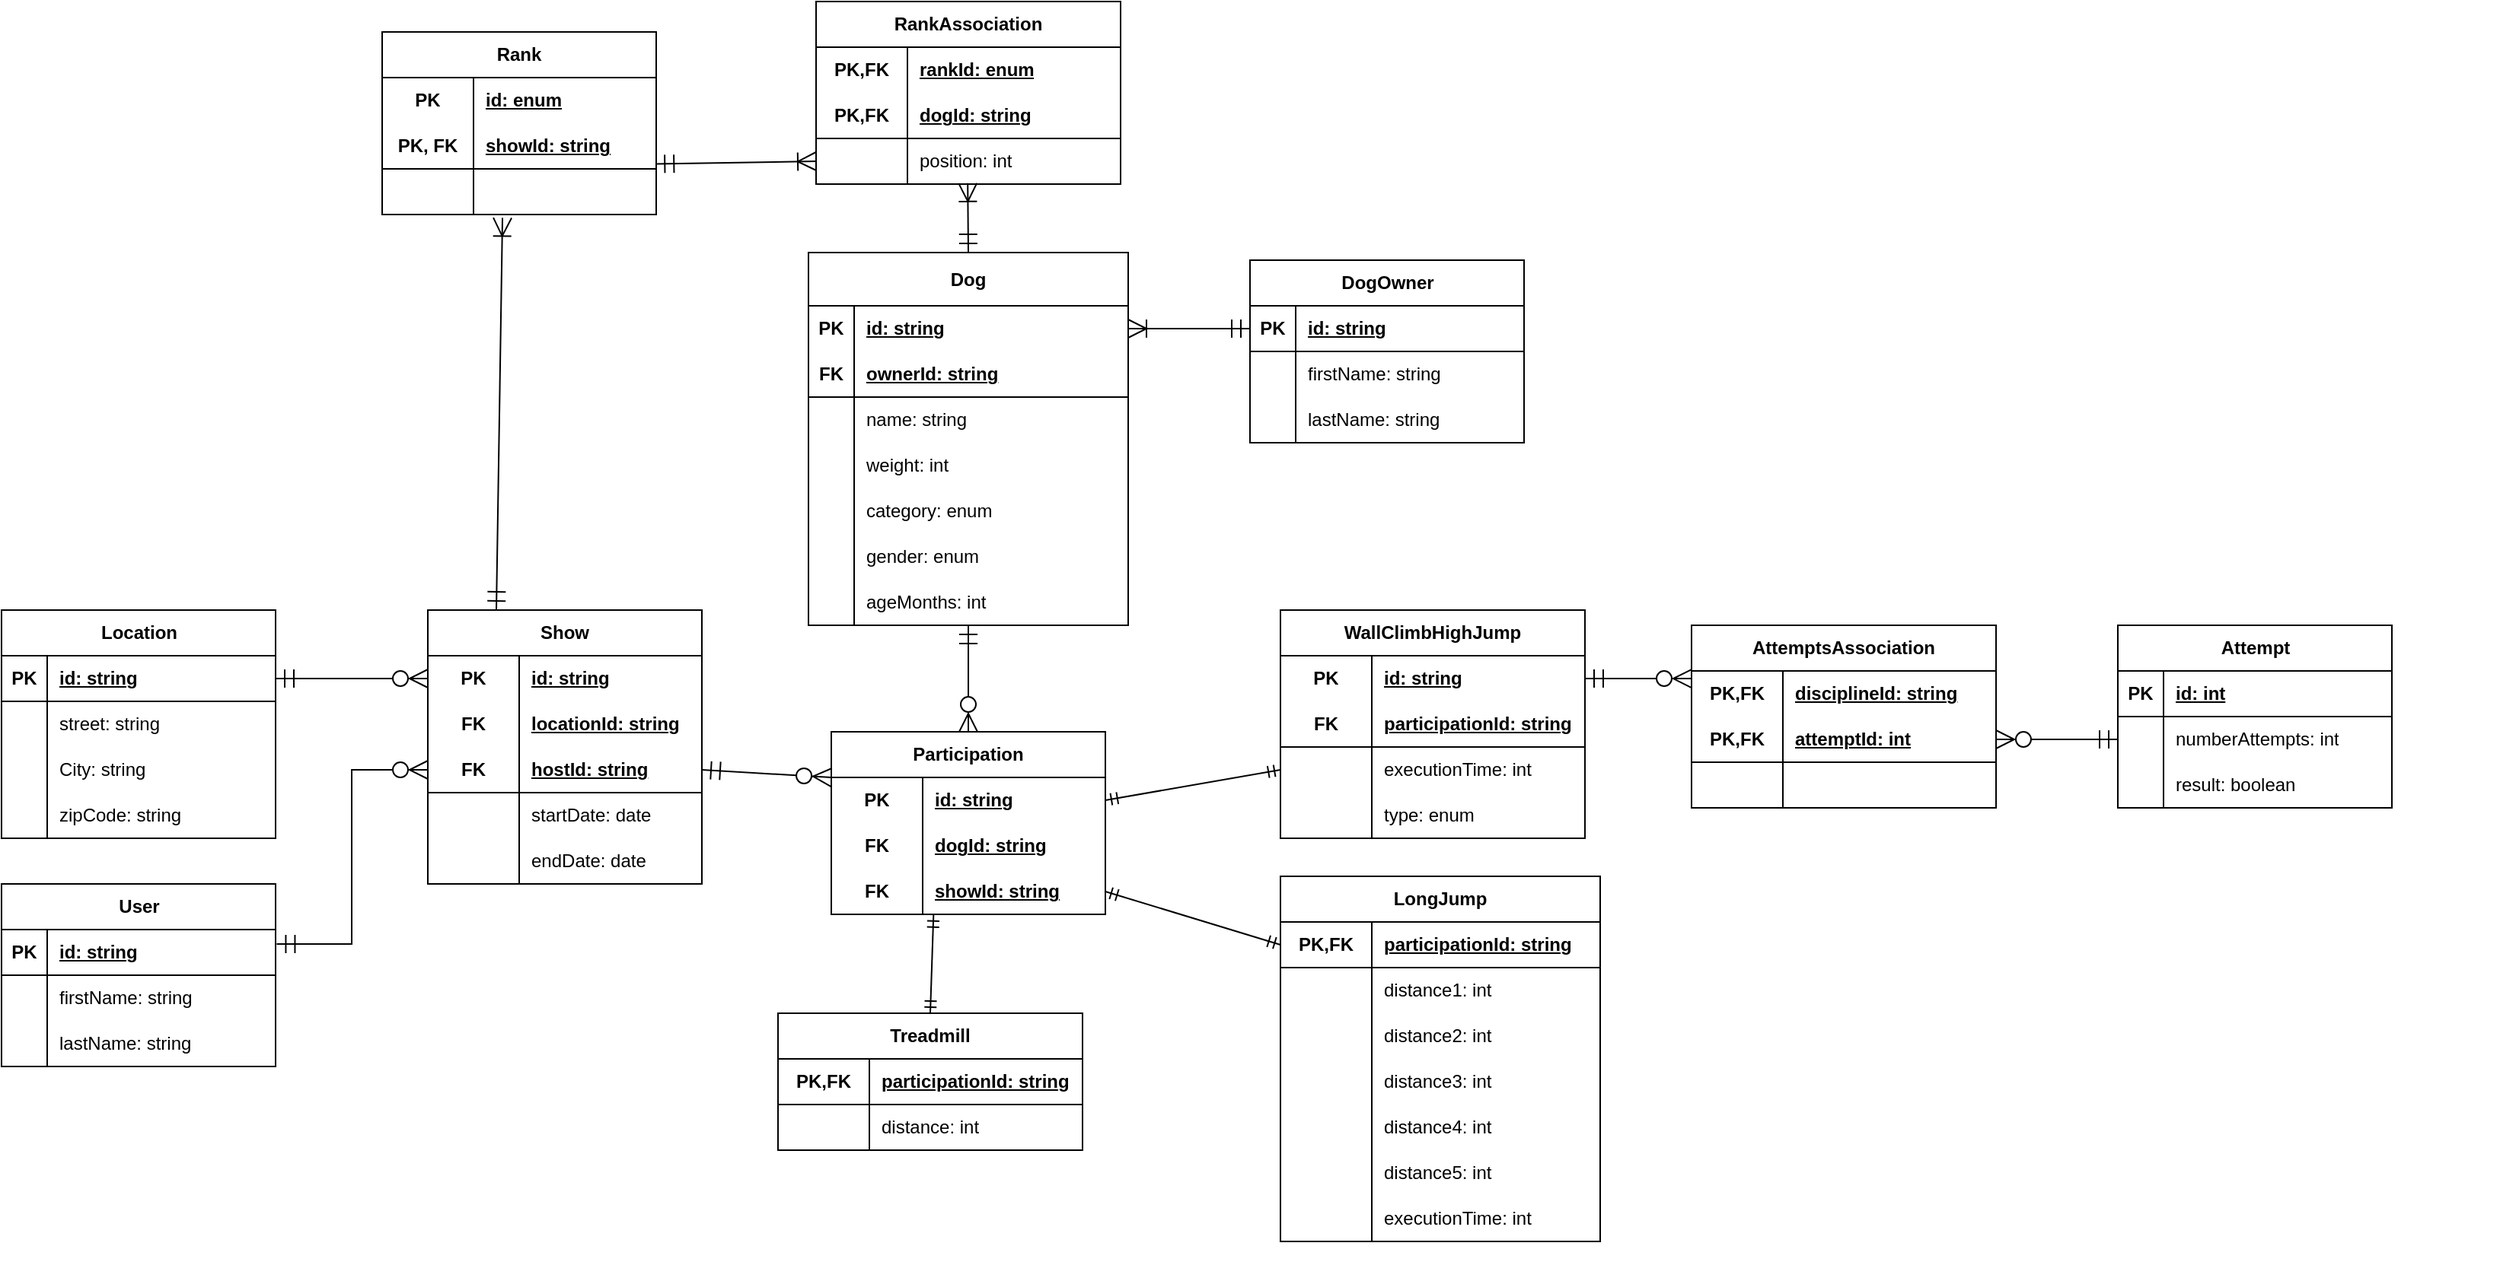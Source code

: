 <mxfile version="27.2.0" pages="5">
  <diagram name="data-model" id="aVxq0frlJcUbIbibuvfA">
    <mxGraphModel dx="1892" dy="1711" grid="1" gridSize="10" guides="1" tooltips="1" connect="1" arrows="1" fold="1" page="1" pageScale="1" pageWidth="850" pageHeight="1100" math="0" shadow="0">
      <root>
        <mxCell id="0" />
        <mxCell id="1" parent="0" />
        <mxCell id="prn6kQwthtbXb22tJ-Ho-23" value="DogOwner" style="shape=table;startSize=30;container=1;collapsible=1;childLayout=tableLayout;fixedRows=1;rowLines=0;fontStyle=1;align=center;resizeLast=1;html=1;" parent="1" vertex="1">
          <mxGeometry x="370" y="10" width="180" height="120" as="geometry" />
        </mxCell>
        <mxCell id="prn6kQwthtbXb22tJ-Ho-36" value="" style="shape=tableRow;horizontal=0;startSize=0;swimlaneHead=0;swimlaneBody=0;fillColor=none;collapsible=0;dropTarget=0;points=[[0,0.5],[1,0.5]];portConstraint=eastwest;top=0;left=0;right=0;bottom=1;" parent="prn6kQwthtbXb22tJ-Ho-23" vertex="1">
          <mxGeometry y="30" width="180" height="30" as="geometry" />
        </mxCell>
        <mxCell id="prn6kQwthtbXb22tJ-Ho-37" value="PK" style="shape=partialRectangle;connectable=0;fillColor=none;top=0;left=0;bottom=0;right=0;fontStyle=1;overflow=hidden;whiteSpace=wrap;html=1;" parent="prn6kQwthtbXb22tJ-Ho-36" vertex="1">
          <mxGeometry width="30" height="30" as="geometry">
            <mxRectangle width="30" height="30" as="alternateBounds" />
          </mxGeometry>
        </mxCell>
        <mxCell id="prn6kQwthtbXb22tJ-Ho-38" value="id: string" style="shape=partialRectangle;connectable=0;fillColor=none;top=0;left=0;bottom=0;right=0;align=left;spacingLeft=6;fontStyle=5;overflow=hidden;whiteSpace=wrap;html=1;" parent="prn6kQwthtbXb22tJ-Ho-36" vertex="1">
          <mxGeometry x="30" width="150" height="30" as="geometry">
            <mxRectangle width="150" height="30" as="alternateBounds" />
          </mxGeometry>
        </mxCell>
        <mxCell id="prn6kQwthtbXb22tJ-Ho-27" value="" style="shape=tableRow;horizontal=0;startSize=0;swimlaneHead=0;swimlaneBody=0;fillColor=none;collapsible=0;dropTarget=0;points=[[0,0.5],[1,0.5]];portConstraint=eastwest;top=0;left=0;right=0;bottom=0;" parent="prn6kQwthtbXb22tJ-Ho-23" vertex="1">
          <mxGeometry y="60" width="180" height="30" as="geometry" />
        </mxCell>
        <mxCell id="prn6kQwthtbXb22tJ-Ho-28" value="" style="shape=partialRectangle;connectable=0;fillColor=none;top=0;left=0;bottom=0;right=0;editable=1;overflow=hidden;whiteSpace=wrap;html=1;" parent="prn6kQwthtbXb22tJ-Ho-27" vertex="1">
          <mxGeometry width="30" height="30" as="geometry">
            <mxRectangle width="30" height="30" as="alternateBounds" />
          </mxGeometry>
        </mxCell>
        <mxCell id="prn6kQwthtbXb22tJ-Ho-29" value="firstName: string" style="shape=partialRectangle;connectable=0;fillColor=none;top=0;left=0;bottom=0;right=0;align=left;spacingLeft=6;overflow=hidden;whiteSpace=wrap;html=1;" parent="prn6kQwthtbXb22tJ-Ho-27" vertex="1">
          <mxGeometry x="30" width="150" height="30" as="geometry">
            <mxRectangle width="150" height="30" as="alternateBounds" />
          </mxGeometry>
        </mxCell>
        <mxCell id="prn6kQwthtbXb22tJ-Ho-143" value="" style="shape=tableRow;horizontal=0;startSize=0;swimlaneHead=0;swimlaneBody=0;fillColor=none;collapsible=0;dropTarget=0;points=[[0,0.5],[1,0.5]];portConstraint=eastwest;top=0;left=0;right=0;bottom=0;" parent="prn6kQwthtbXb22tJ-Ho-23" vertex="1">
          <mxGeometry y="90" width="180" height="30" as="geometry" />
        </mxCell>
        <mxCell id="prn6kQwthtbXb22tJ-Ho-144" value="" style="shape=partialRectangle;connectable=0;fillColor=none;top=0;left=0;bottom=0;right=0;editable=1;overflow=hidden;whiteSpace=wrap;html=1;" parent="prn6kQwthtbXb22tJ-Ho-143" vertex="1">
          <mxGeometry width="30" height="30" as="geometry">
            <mxRectangle width="30" height="30" as="alternateBounds" />
          </mxGeometry>
        </mxCell>
        <mxCell id="prn6kQwthtbXb22tJ-Ho-145" value="lastName: string" style="shape=partialRectangle;connectable=0;fillColor=none;top=0;left=0;bottom=0;right=0;align=left;spacingLeft=6;overflow=hidden;whiteSpace=wrap;html=1;" parent="prn6kQwthtbXb22tJ-Ho-143" vertex="1">
          <mxGeometry x="30" width="150" height="30" as="geometry">
            <mxRectangle width="150" height="30" as="alternateBounds" />
          </mxGeometry>
        </mxCell>
        <mxCell id="prn6kQwthtbXb22tJ-Ho-69" value="Dog" style="shape=table;startSize=35;container=1;collapsible=1;childLayout=tableLayout;fixedRows=1;rowLines=0;fontStyle=1;align=center;resizeLast=1;html=1;whiteSpace=wrap;" parent="1" vertex="1">
          <mxGeometry x="80" y="5" width="210" height="245" as="geometry" />
        </mxCell>
        <mxCell id="prn6kQwthtbXb22tJ-Ho-85" value="" style="shape=tableRow;horizontal=0;startSize=0;swimlaneHead=0;swimlaneBody=0;fillColor=none;collapsible=0;dropTarget=0;points=[[0,0.5],[1,0.5]];portConstraint=eastwest;top=0;left=0;right=0;bottom=0;html=1;" parent="prn6kQwthtbXb22tJ-Ho-69" vertex="1">
          <mxGeometry y="35" width="210" height="30" as="geometry" />
        </mxCell>
        <mxCell id="prn6kQwthtbXb22tJ-Ho-86" value="PK" style="shape=partialRectangle;connectable=0;fillColor=none;top=0;left=0;bottom=0;right=0;fontStyle=1;overflow=hidden;html=1;whiteSpace=wrap;" parent="prn6kQwthtbXb22tJ-Ho-85" vertex="1">
          <mxGeometry width="30" height="30" as="geometry">
            <mxRectangle width="30" height="30" as="alternateBounds" />
          </mxGeometry>
        </mxCell>
        <mxCell id="prn6kQwthtbXb22tJ-Ho-87" value="id: string" style="shape=partialRectangle;connectable=0;fillColor=none;top=0;left=0;bottom=0;right=0;align=left;spacingLeft=6;fontStyle=5;overflow=hidden;html=1;whiteSpace=wrap;" parent="prn6kQwthtbXb22tJ-Ho-85" vertex="1">
          <mxGeometry x="30" width="180" height="30" as="geometry">
            <mxRectangle width="180" height="30" as="alternateBounds" />
          </mxGeometry>
        </mxCell>
        <mxCell id="prn6kQwthtbXb22tJ-Ho-73" value="" style="shape=tableRow;horizontal=0;startSize=0;swimlaneHead=0;swimlaneBody=0;fillColor=none;collapsible=0;dropTarget=0;points=[[0,0.5],[1,0.5]];portConstraint=eastwest;top=0;left=0;right=0;bottom=1;html=1;" parent="prn6kQwthtbXb22tJ-Ho-69" vertex="1">
          <mxGeometry y="65" width="210" height="30" as="geometry" />
        </mxCell>
        <mxCell id="prn6kQwthtbXb22tJ-Ho-74" value="FK" style="shape=partialRectangle;connectable=0;fillColor=none;top=0;left=0;bottom=0;right=0;fontStyle=1;overflow=hidden;html=1;whiteSpace=wrap;" parent="prn6kQwthtbXb22tJ-Ho-73" vertex="1">
          <mxGeometry width="30" height="30" as="geometry">
            <mxRectangle width="30" height="30" as="alternateBounds" />
          </mxGeometry>
        </mxCell>
        <mxCell id="prn6kQwthtbXb22tJ-Ho-75" value="ownerId: string" style="shape=partialRectangle;connectable=0;fillColor=none;top=0;left=0;bottom=0;right=0;align=left;spacingLeft=6;fontStyle=5;overflow=hidden;html=1;whiteSpace=wrap;" parent="prn6kQwthtbXb22tJ-Ho-73" vertex="1">
          <mxGeometry x="30" width="180" height="30" as="geometry">
            <mxRectangle width="180" height="30" as="alternateBounds" />
          </mxGeometry>
        </mxCell>
        <mxCell id="prn6kQwthtbXb22tJ-Ho-76" value="" style="shape=tableRow;horizontal=0;startSize=0;swimlaneHead=0;swimlaneBody=0;fillColor=none;collapsible=0;dropTarget=0;points=[[0,0.5],[1,0.5]];portConstraint=eastwest;top=0;left=0;right=0;bottom=0;html=1;" parent="prn6kQwthtbXb22tJ-Ho-69" vertex="1">
          <mxGeometry y="95" width="210" height="30" as="geometry" />
        </mxCell>
        <mxCell id="prn6kQwthtbXb22tJ-Ho-77" value="" style="shape=partialRectangle;connectable=0;fillColor=none;top=0;left=0;bottom=0;right=0;editable=1;overflow=hidden;html=1;whiteSpace=wrap;" parent="prn6kQwthtbXb22tJ-Ho-76" vertex="1">
          <mxGeometry width="30" height="30" as="geometry">
            <mxRectangle width="30" height="30" as="alternateBounds" />
          </mxGeometry>
        </mxCell>
        <mxCell id="prn6kQwthtbXb22tJ-Ho-78" value="name: string" style="shape=partialRectangle;connectable=0;fillColor=none;top=0;left=0;bottom=0;right=0;align=left;spacingLeft=6;overflow=hidden;html=1;whiteSpace=wrap;" parent="prn6kQwthtbXb22tJ-Ho-76" vertex="1">
          <mxGeometry x="30" width="180" height="30" as="geometry">
            <mxRectangle width="180" height="30" as="alternateBounds" />
          </mxGeometry>
        </mxCell>
        <mxCell id="prn6kQwthtbXb22tJ-Ho-79" value="" style="shape=tableRow;horizontal=0;startSize=0;swimlaneHead=0;swimlaneBody=0;fillColor=none;collapsible=0;dropTarget=0;points=[[0,0.5],[1,0.5]];portConstraint=eastwest;top=0;left=0;right=0;bottom=0;html=1;" parent="prn6kQwthtbXb22tJ-Ho-69" vertex="1">
          <mxGeometry y="125" width="210" height="30" as="geometry" />
        </mxCell>
        <mxCell id="prn6kQwthtbXb22tJ-Ho-80" value="" style="shape=partialRectangle;connectable=0;fillColor=none;top=0;left=0;bottom=0;right=0;editable=1;overflow=hidden;html=1;whiteSpace=wrap;" parent="prn6kQwthtbXb22tJ-Ho-79" vertex="1">
          <mxGeometry width="30" height="30" as="geometry">
            <mxRectangle width="30" height="30" as="alternateBounds" />
          </mxGeometry>
        </mxCell>
        <mxCell id="prn6kQwthtbXb22tJ-Ho-81" value="weight: int" style="shape=partialRectangle;connectable=0;fillColor=none;top=0;left=0;bottom=0;right=0;align=left;spacingLeft=6;overflow=hidden;html=1;whiteSpace=wrap;" parent="prn6kQwthtbXb22tJ-Ho-79" vertex="1">
          <mxGeometry x="30" width="180" height="30" as="geometry">
            <mxRectangle width="180" height="30" as="alternateBounds" />
          </mxGeometry>
        </mxCell>
        <mxCell id="lOSfS8wvwmvSaCnneXaT-45" value="" style="shape=tableRow;horizontal=0;startSize=0;swimlaneHead=0;swimlaneBody=0;fillColor=none;collapsible=0;dropTarget=0;points=[[0,0.5],[1,0.5]];portConstraint=eastwest;top=0;left=0;right=0;bottom=0;html=1;" parent="prn6kQwthtbXb22tJ-Ho-69" vertex="1">
          <mxGeometry y="155" width="210" height="30" as="geometry" />
        </mxCell>
        <mxCell id="lOSfS8wvwmvSaCnneXaT-46" value="" style="shape=partialRectangle;connectable=0;fillColor=none;top=0;left=0;bottom=0;right=0;editable=1;overflow=hidden;html=1;whiteSpace=wrap;" parent="lOSfS8wvwmvSaCnneXaT-45" vertex="1">
          <mxGeometry width="30" height="30" as="geometry">
            <mxRectangle width="30" height="30" as="alternateBounds" />
          </mxGeometry>
        </mxCell>
        <mxCell id="lOSfS8wvwmvSaCnneXaT-47" value="category: enum" style="shape=partialRectangle;connectable=0;fillColor=none;top=0;left=0;bottom=0;right=0;align=left;spacingLeft=6;overflow=hidden;html=1;whiteSpace=wrap;" parent="lOSfS8wvwmvSaCnneXaT-45" vertex="1">
          <mxGeometry x="30" width="180" height="30" as="geometry">
            <mxRectangle width="180" height="30" as="alternateBounds" />
          </mxGeometry>
        </mxCell>
        <mxCell id="prn6kQwthtbXb22tJ-Ho-201" value="" style="shape=tableRow;horizontal=0;startSize=0;swimlaneHead=0;swimlaneBody=0;fillColor=none;collapsible=0;dropTarget=0;points=[[0,0.5],[1,0.5]];portConstraint=eastwest;top=0;left=0;right=0;bottom=0;html=1;" parent="prn6kQwthtbXb22tJ-Ho-69" vertex="1">
          <mxGeometry y="185" width="210" height="30" as="geometry" />
        </mxCell>
        <mxCell id="prn6kQwthtbXb22tJ-Ho-202" value="" style="shape=partialRectangle;connectable=0;fillColor=none;top=0;left=0;bottom=0;right=0;editable=1;overflow=hidden;html=1;whiteSpace=wrap;" parent="prn6kQwthtbXb22tJ-Ho-201" vertex="1">
          <mxGeometry width="30" height="30" as="geometry">
            <mxRectangle width="30" height="30" as="alternateBounds" />
          </mxGeometry>
        </mxCell>
        <mxCell id="prn6kQwthtbXb22tJ-Ho-203" value="gender: enum" style="shape=partialRectangle;connectable=0;fillColor=none;top=0;left=0;bottom=0;right=0;align=left;spacingLeft=6;overflow=hidden;html=1;whiteSpace=wrap;" parent="prn6kQwthtbXb22tJ-Ho-201" vertex="1">
          <mxGeometry x="30" width="180" height="30" as="geometry">
            <mxRectangle width="180" height="30" as="alternateBounds" />
          </mxGeometry>
        </mxCell>
        <mxCell id="prn6kQwthtbXb22tJ-Ho-121" value="" style="shape=tableRow;horizontal=0;startSize=0;swimlaneHead=0;swimlaneBody=0;fillColor=none;collapsible=0;dropTarget=0;points=[[0,0.5],[1,0.5]];portConstraint=eastwest;top=0;left=0;right=0;bottom=0;html=1;" parent="prn6kQwthtbXb22tJ-Ho-69" vertex="1">
          <mxGeometry y="215" width="210" height="30" as="geometry" />
        </mxCell>
        <mxCell id="prn6kQwthtbXb22tJ-Ho-122" value="" style="shape=partialRectangle;connectable=0;fillColor=none;top=0;left=0;bottom=0;right=0;editable=1;overflow=hidden;html=1;whiteSpace=wrap;" parent="prn6kQwthtbXb22tJ-Ho-121" vertex="1">
          <mxGeometry width="30" height="30" as="geometry">
            <mxRectangle width="30" height="30" as="alternateBounds" />
          </mxGeometry>
        </mxCell>
        <mxCell id="prn6kQwthtbXb22tJ-Ho-123" value="ageMonths: int" style="shape=partialRectangle;connectable=0;fillColor=none;top=0;left=0;bottom=0;right=0;align=left;spacingLeft=6;overflow=hidden;html=1;whiteSpace=wrap;" parent="prn6kQwthtbXb22tJ-Ho-121" vertex="1">
          <mxGeometry x="30" width="180" height="30" as="geometry">
            <mxRectangle width="180" height="30" as="alternateBounds" />
          </mxGeometry>
        </mxCell>
        <mxCell id="prn6kQwthtbXb22tJ-Ho-88" value="" style="fontSize=12;html=1;endArrow=ERoneToMany;startArrow=ERmandOne;rounded=0;exitX=0;exitY=0.5;exitDx=0;exitDy=0;endSize=10;startSize=10;entryX=1;entryY=0.5;entryDx=0;entryDy=0;" parent="1" source="prn6kQwthtbXb22tJ-Ho-36" target="prn6kQwthtbXb22tJ-Ho-85" edge="1">
          <mxGeometry width="100" height="100" relative="1" as="geometry">
            <mxPoint x="370" y="370" as="sourcePoint" />
            <mxPoint x="330" y="100" as="targetPoint" />
          </mxGeometry>
        </mxCell>
        <mxCell id="prn6kQwthtbXb22tJ-Ho-166" value="Show" style="shape=table;startSize=30;container=1;collapsible=1;childLayout=tableLayout;fixedRows=1;rowLines=0;fontStyle=1;align=center;resizeLast=1;html=1;whiteSpace=wrap;" parent="1" vertex="1">
          <mxGeometry x="-170" y="240" width="180" height="180" as="geometry" />
        </mxCell>
        <mxCell id="prn6kQwthtbXb22tJ-Ho-167" value="" style="shape=tableRow;horizontal=0;startSize=0;swimlaneHead=0;swimlaneBody=0;fillColor=none;collapsible=0;dropTarget=0;points=[[0,0.5],[1,0.5]];portConstraint=eastwest;top=0;left=0;right=0;bottom=0;html=1;" parent="prn6kQwthtbXb22tJ-Ho-166" vertex="1">
          <mxGeometry y="30" width="180" height="30" as="geometry" />
        </mxCell>
        <mxCell id="prn6kQwthtbXb22tJ-Ho-168" value="PK" style="shape=partialRectangle;connectable=0;fillColor=none;top=0;left=0;bottom=0;right=0;fontStyle=1;overflow=hidden;html=1;whiteSpace=wrap;" parent="prn6kQwthtbXb22tJ-Ho-167" vertex="1">
          <mxGeometry width="60" height="30" as="geometry">
            <mxRectangle width="60" height="30" as="alternateBounds" />
          </mxGeometry>
        </mxCell>
        <mxCell id="prn6kQwthtbXb22tJ-Ho-169" value="id: string" style="shape=partialRectangle;connectable=0;fillColor=none;top=0;left=0;bottom=0;right=0;align=left;spacingLeft=6;fontStyle=5;overflow=hidden;html=1;whiteSpace=wrap;" parent="prn6kQwthtbXb22tJ-Ho-167" vertex="1">
          <mxGeometry x="60" width="120" height="30" as="geometry">
            <mxRectangle width="120" height="30" as="alternateBounds" />
          </mxGeometry>
        </mxCell>
        <mxCell id="prn6kQwthtbXb22tJ-Ho-182" value="" style="shape=tableRow;horizontal=0;startSize=0;swimlaneHead=0;swimlaneBody=0;fillColor=none;collapsible=0;dropTarget=0;points=[[0,0.5],[1,0.5]];portConstraint=eastwest;top=0;left=0;right=0;bottom=0;html=1;" parent="prn6kQwthtbXb22tJ-Ho-166" vertex="1">
          <mxGeometry y="60" width="180" height="30" as="geometry" />
        </mxCell>
        <mxCell id="prn6kQwthtbXb22tJ-Ho-183" value="FK" style="shape=partialRectangle;connectable=0;fillColor=none;top=0;left=0;bottom=0;right=0;fontStyle=1;overflow=hidden;html=1;whiteSpace=wrap;" parent="prn6kQwthtbXb22tJ-Ho-182" vertex="1">
          <mxGeometry width="60" height="30" as="geometry">
            <mxRectangle width="60" height="30" as="alternateBounds" />
          </mxGeometry>
        </mxCell>
        <mxCell id="prn6kQwthtbXb22tJ-Ho-184" value="locationId: string" style="shape=partialRectangle;connectable=0;fillColor=none;top=0;left=0;bottom=0;right=0;align=left;spacingLeft=6;fontStyle=5;overflow=hidden;html=1;whiteSpace=wrap;" parent="prn6kQwthtbXb22tJ-Ho-182" vertex="1">
          <mxGeometry x="60" width="120" height="30" as="geometry">
            <mxRectangle width="120" height="30" as="alternateBounds" />
          </mxGeometry>
        </mxCell>
        <mxCell id="prn6kQwthtbXb22tJ-Ho-170" value="" style="shape=tableRow;horizontal=0;startSize=0;swimlaneHead=0;swimlaneBody=0;fillColor=none;collapsible=0;dropTarget=0;points=[[0,0.5],[1,0.5]];portConstraint=eastwest;top=0;left=0;right=0;bottom=1;html=1;" parent="prn6kQwthtbXb22tJ-Ho-166" vertex="1">
          <mxGeometry y="90" width="180" height="30" as="geometry" />
        </mxCell>
        <mxCell id="prn6kQwthtbXb22tJ-Ho-171" value="FK" style="shape=partialRectangle;connectable=0;fillColor=none;top=0;left=0;bottom=0;right=0;fontStyle=1;overflow=hidden;html=1;whiteSpace=wrap;" parent="prn6kQwthtbXb22tJ-Ho-170" vertex="1">
          <mxGeometry width="60" height="30" as="geometry">
            <mxRectangle width="60" height="30" as="alternateBounds" />
          </mxGeometry>
        </mxCell>
        <mxCell id="prn6kQwthtbXb22tJ-Ho-172" value="hostId: string" style="shape=partialRectangle;connectable=0;fillColor=none;top=0;left=0;bottom=0;right=0;align=left;spacingLeft=6;fontStyle=5;overflow=hidden;html=1;whiteSpace=wrap;" parent="prn6kQwthtbXb22tJ-Ho-170" vertex="1">
          <mxGeometry x="60" width="120" height="30" as="geometry">
            <mxRectangle width="120" height="30" as="alternateBounds" />
          </mxGeometry>
        </mxCell>
        <mxCell id="prn6kQwthtbXb22tJ-Ho-173" value="" style="shape=tableRow;horizontal=0;startSize=0;swimlaneHead=0;swimlaneBody=0;fillColor=none;collapsible=0;dropTarget=0;points=[[0,0.5],[1,0.5]];portConstraint=eastwest;top=0;left=0;right=0;bottom=0;html=1;" parent="prn6kQwthtbXb22tJ-Ho-166" vertex="1">
          <mxGeometry y="120" width="180" height="30" as="geometry" />
        </mxCell>
        <mxCell id="prn6kQwthtbXb22tJ-Ho-174" value="" style="shape=partialRectangle;connectable=0;fillColor=none;top=0;left=0;bottom=0;right=0;editable=1;overflow=hidden;html=1;whiteSpace=wrap;" parent="prn6kQwthtbXb22tJ-Ho-173" vertex="1">
          <mxGeometry width="60" height="30" as="geometry">
            <mxRectangle width="60" height="30" as="alternateBounds" />
          </mxGeometry>
        </mxCell>
        <mxCell id="prn6kQwthtbXb22tJ-Ho-175" value="startDate: date" style="shape=partialRectangle;connectable=0;fillColor=none;top=0;left=0;bottom=0;right=0;align=left;spacingLeft=6;overflow=hidden;html=1;whiteSpace=wrap;" parent="prn6kQwthtbXb22tJ-Ho-173" vertex="1">
          <mxGeometry x="60" width="120" height="30" as="geometry">
            <mxRectangle width="120" height="30" as="alternateBounds" />
          </mxGeometry>
        </mxCell>
        <mxCell id="prn6kQwthtbXb22tJ-Ho-179" value="" style="shape=tableRow;horizontal=0;startSize=0;swimlaneHead=0;swimlaneBody=0;fillColor=none;collapsible=0;dropTarget=0;points=[[0,0.5],[1,0.5]];portConstraint=eastwest;top=0;left=0;right=0;bottom=0;html=1;" parent="prn6kQwthtbXb22tJ-Ho-166" vertex="1">
          <mxGeometry y="150" width="180" height="30" as="geometry" />
        </mxCell>
        <mxCell id="prn6kQwthtbXb22tJ-Ho-180" value="" style="shape=partialRectangle;connectable=0;fillColor=none;top=0;left=0;bottom=0;right=0;editable=1;overflow=hidden;html=1;whiteSpace=wrap;" parent="prn6kQwthtbXb22tJ-Ho-179" vertex="1">
          <mxGeometry width="60" height="30" as="geometry">
            <mxRectangle width="60" height="30" as="alternateBounds" />
          </mxGeometry>
        </mxCell>
        <mxCell id="prn6kQwthtbXb22tJ-Ho-181" value="endDate: date" style="shape=partialRectangle;connectable=0;fillColor=none;top=0;left=0;bottom=0;right=0;align=left;spacingLeft=6;overflow=hidden;html=1;whiteSpace=wrap;" parent="prn6kQwthtbXb22tJ-Ho-179" vertex="1">
          <mxGeometry x="60" width="120" height="30" as="geometry">
            <mxRectangle width="120" height="30" as="alternateBounds" />
          </mxGeometry>
        </mxCell>
        <mxCell id="prn6kQwthtbXb22tJ-Ho-185" value="Participation" style="shape=table;startSize=30;container=1;collapsible=1;childLayout=tableLayout;fixedRows=1;rowLines=0;fontStyle=1;align=center;resizeLast=1;html=1;whiteSpace=wrap;" parent="1" vertex="1">
          <mxGeometry x="95" y="320" width="180" height="120" as="geometry" />
        </mxCell>
        <mxCell id="prn6kQwthtbXb22tJ-Ho-186" value="" style="shape=tableRow;horizontal=0;startSize=0;swimlaneHead=0;swimlaneBody=0;fillColor=none;collapsible=0;dropTarget=0;points=[[0,0.5],[1,0.5]];portConstraint=eastwest;top=0;left=0;right=0;bottom=0;html=1;" parent="prn6kQwthtbXb22tJ-Ho-185" vertex="1">
          <mxGeometry y="30" width="180" height="30" as="geometry" />
        </mxCell>
        <mxCell id="prn6kQwthtbXb22tJ-Ho-187" value="PK" style="shape=partialRectangle;connectable=0;fillColor=none;top=0;left=0;bottom=0;right=0;fontStyle=1;overflow=hidden;html=1;whiteSpace=wrap;" parent="prn6kQwthtbXb22tJ-Ho-186" vertex="1">
          <mxGeometry width="60" height="30" as="geometry">
            <mxRectangle width="60" height="30" as="alternateBounds" />
          </mxGeometry>
        </mxCell>
        <mxCell id="prn6kQwthtbXb22tJ-Ho-188" value="id: string" style="shape=partialRectangle;connectable=0;fillColor=none;top=0;left=0;bottom=0;right=0;align=left;spacingLeft=6;fontStyle=5;overflow=hidden;html=1;whiteSpace=wrap;" parent="prn6kQwthtbXb22tJ-Ho-186" vertex="1">
          <mxGeometry x="60" width="120" height="30" as="geometry">
            <mxRectangle width="120" height="30" as="alternateBounds" />
          </mxGeometry>
        </mxCell>
        <mxCell id="DfbUBhuyO7l-zUTIOBK0-12" value="" style="shape=tableRow;horizontal=0;startSize=0;swimlaneHead=0;swimlaneBody=0;fillColor=none;collapsible=0;dropTarget=0;points=[[0,0.5],[1,0.5]];portConstraint=eastwest;top=0;left=0;right=0;bottom=0;html=1;" parent="prn6kQwthtbXb22tJ-Ho-185" vertex="1">
          <mxGeometry y="60" width="180" height="30" as="geometry" />
        </mxCell>
        <mxCell id="DfbUBhuyO7l-zUTIOBK0-13" value="FK" style="shape=partialRectangle;connectable=0;fillColor=none;top=0;left=0;bottom=0;right=0;fontStyle=1;overflow=hidden;html=1;whiteSpace=wrap;" parent="DfbUBhuyO7l-zUTIOBK0-12" vertex="1">
          <mxGeometry width="60" height="30" as="geometry">
            <mxRectangle width="60" height="30" as="alternateBounds" />
          </mxGeometry>
        </mxCell>
        <mxCell id="DfbUBhuyO7l-zUTIOBK0-14" value="dogId: string" style="shape=partialRectangle;connectable=0;fillColor=none;top=0;left=0;bottom=0;right=0;align=left;spacingLeft=6;fontStyle=5;overflow=hidden;html=1;whiteSpace=wrap;" parent="DfbUBhuyO7l-zUTIOBK0-12" vertex="1">
          <mxGeometry x="60" width="120" height="30" as="geometry">
            <mxRectangle width="120" height="30" as="alternateBounds" />
          </mxGeometry>
        </mxCell>
        <mxCell id="prn6kQwthtbXb22tJ-Ho-189" value="" style="shape=tableRow;horizontal=0;startSize=0;swimlaneHead=0;swimlaneBody=0;fillColor=none;collapsible=0;dropTarget=0;points=[[0,0.5],[1,0.5]];portConstraint=eastwest;top=0;left=0;right=0;bottom=1;html=1;" parent="prn6kQwthtbXb22tJ-Ho-185" vertex="1">
          <mxGeometry y="90" width="180" height="30" as="geometry" />
        </mxCell>
        <mxCell id="prn6kQwthtbXb22tJ-Ho-190" value="FK" style="shape=partialRectangle;connectable=0;fillColor=none;top=0;left=0;bottom=0;right=0;fontStyle=1;overflow=hidden;html=1;whiteSpace=wrap;" parent="prn6kQwthtbXb22tJ-Ho-189" vertex="1">
          <mxGeometry width="60" height="30" as="geometry">
            <mxRectangle width="60" height="30" as="alternateBounds" />
          </mxGeometry>
        </mxCell>
        <mxCell id="prn6kQwthtbXb22tJ-Ho-191" value="showId: string" style="shape=partialRectangle;connectable=0;fillColor=none;top=0;left=0;bottom=0;right=0;align=left;spacingLeft=6;fontStyle=5;overflow=hidden;html=1;whiteSpace=wrap;" parent="prn6kQwthtbXb22tJ-Ho-189" vertex="1">
          <mxGeometry x="60" width="120" height="30" as="geometry">
            <mxRectangle width="120" height="30" as="alternateBounds" />
          </mxGeometry>
        </mxCell>
        <mxCell id="prn6kQwthtbXb22tJ-Ho-200" value="" style="fontSize=12;html=1;endArrow=ERzeroToMany;startArrow=ERmandOne;rounded=0;entryX=0;entryY=0.25;entryDx=0;entryDy=0;exitX=1;exitY=0.5;exitDx=0;exitDy=0;endSize=10;startSize=10;" parent="1" source="prn6kQwthtbXb22tJ-Ho-170" target="prn6kQwthtbXb22tJ-Ho-185" edge="1">
          <mxGeometry width="100" height="100" relative="1" as="geometry">
            <mxPoint x="-720" y="35" as="sourcePoint" />
            <mxPoint x="-710" y="320" as="targetPoint" />
          </mxGeometry>
        </mxCell>
        <mxCell id="prn6kQwthtbXb22tJ-Ho-204" value="Location" style="shape=table;startSize=30;container=1;collapsible=1;childLayout=tableLayout;fixedRows=1;rowLines=0;fontStyle=1;align=center;resizeLast=1;html=1;" parent="1" vertex="1">
          <mxGeometry x="-450" y="240" width="180" height="150" as="geometry" />
        </mxCell>
        <mxCell id="prn6kQwthtbXb22tJ-Ho-205" value="" style="shape=tableRow;horizontal=0;startSize=0;swimlaneHead=0;swimlaneBody=0;fillColor=none;collapsible=0;dropTarget=0;points=[[0,0.5],[1,0.5]];portConstraint=eastwest;top=0;left=0;right=0;bottom=1;" parent="prn6kQwthtbXb22tJ-Ho-204" vertex="1">
          <mxGeometry y="30" width="180" height="30" as="geometry" />
        </mxCell>
        <mxCell id="prn6kQwthtbXb22tJ-Ho-206" value="PK" style="shape=partialRectangle;connectable=0;fillColor=none;top=0;left=0;bottom=0;right=0;fontStyle=1;overflow=hidden;whiteSpace=wrap;html=1;" parent="prn6kQwthtbXb22tJ-Ho-205" vertex="1">
          <mxGeometry width="30" height="30" as="geometry">
            <mxRectangle width="30" height="30" as="alternateBounds" />
          </mxGeometry>
        </mxCell>
        <mxCell id="prn6kQwthtbXb22tJ-Ho-207" value="id: string" style="shape=partialRectangle;connectable=0;fillColor=none;top=0;left=0;bottom=0;right=0;align=left;spacingLeft=6;fontStyle=5;overflow=hidden;whiteSpace=wrap;html=1;" parent="prn6kQwthtbXb22tJ-Ho-205" vertex="1">
          <mxGeometry x="30" width="150" height="30" as="geometry">
            <mxRectangle width="150" height="30" as="alternateBounds" />
          </mxGeometry>
        </mxCell>
        <mxCell id="prn6kQwthtbXb22tJ-Ho-208" value="" style="shape=tableRow;horizontal=0;startSize=0;swimlaneHead=0;swimlaneBody=0;fillColor=none;collapsible=0;dropTarget=0;points=[[0,0.5],[1,0.5]];portConstraint=eastwest;top=0;left=0;right=0;bottom=0;" parent="prn6kQwthtbXb22tJ-Ho-204" vertex="1">
          <mxGeometry y="60" width="180" height="30" as="geometry" />
        </mxCell>
        <mxCell id="prn6kQwthtbXb22tJ-Ho-209" value="" style="shape=partialRectangle;connectable=0;fillColor=none;top=0;left=0;bottom=0;right=0;editable=1;overflow=hidden;whiteSpace=wrap;html=1;" parent="prn6kQwthtbXb22tJ-Ho-208" vertex="1">
          <mxGeometry width="30" height="30" as="geometry">
            <mxRectangle width="30" height="30" as="alternateBounds" />
          </mxGeometry>
        </mxCell>
        <mxCell id="prn6kQwthtbXb22tJ-Ho-210" value="street: string" style="shape=partialRectangle;connectable=0;fillColor=none;top=0;left=0;bottom=0;right=0;align=left;spacingLeft=6;overflow=hidden;whiteSpace=wrap;html=1;" parent="prn6kQwthtbXb22tJ-Ho-208" vertex="1">
          <mxGeometry x="30" width="150" height="30" as="geometry">
            <mxRectangle width="150" height="30" as="alternateBounds" />
          </mxGeometry>
        </mxCell>
        <mxCell id="prn6kQwthtbXb22tJ-Ho-211" value="" style="shape=tableRow;horizontal=0;startSize=0;swimlaneHead=0;swimlaneBody=0;fillColor=none;collapsible=0;dropTarget=0;points=[[0,0.5],[1,0.5]];portConstraint=eastwest;top=0;left=0;right=0;bottom=0;" parent="prn6kQwthtbXb22tJ-Ho-204" vertex="1">
          <mxGeometry y="90" width="180" height="30" as="geometry" />
        </mxCell>
        <mxCell id="prn6kQwthtbXb22tJ-Ho-212" value="" style="shape=partialRectangle;connectable=0;fillColor=none;top=0;left=0;bottom=0;right=0;editable=1;overflow=hidden;whiteSpace=wrap;html=1;" parent="prn6kQwthtbXb22tJ-Ho-211" vertex="1">
          <mxGeometry width="30" height="30" as="geometry">
            <mxRectangle width="30" height="30" as="alternateBounds" />
          </mxGeometry>
        </mxCell>
        <mxCell id="prn6kQwthtbXb22tJ-Ho-213" value="City: string" style="shape=partialRectangle;connectable=0;fillColor=none;top=0;left=0;bottom=0;right=0;align=left;spacingLeft=6;overflow=hidden;whiteSpace=wrap;html=1;" parent="prn6kQwthtbXb22tJ-Ho-211" vertex="1">
          <mxGeometry x="30" width="150" height="30" as="geometry">
            <mxRectangle width="150" height="30" as="alternateBounds" />
          </mxGeometry>
        </mxCell>
        <mxCell id="prn6kQwthtbXb22tJ-Ho-214" value="" style="shape=tableRow;horizontal=0;startSize=0;swimlaneHead=0;swimlaneBody=0;fillColor=none;collapsible=0;dropTarget=0;points=[[0,0.5],[1,0.5]];portConstraint=eastwest;top=0;left=0;right=0;bottom=0;" parent="prn6kQwthtbXb22tJ-Ho-204" vertex="1">
          <mxGeometry y="120" width="180" height="30" as="geometry" />
        </mxCell>
        <mxCell id="prn6kQwthtbXb22tJ-Ho-215" value="" style="shape=partialRectangle;connectable=0;fillColor=none;top=0;left=0;bottom=0;right=0;editable=1;overflow=hidden;whiteSpace=wrap;html=1;" parent="prn6kQwthtbXb22tJ-Ho-214" vertex="1">
          <mxGeometry width="30" height="30" as="geometry">
            <mxRectangle width="30" height="30" as="alternateBounds" />
          </mxGeometry>
        </mxCell>
        <mxCell id="prn6kQwthtbXb22tJ-Ho-216" value="zipCode: string" style="shape=partialRectangle;connectable=0;fillColor=none;top=0;left=0;bottom=0;right=0;align=left;spacingLeft=6;overflow=hidden;whiteSpace=wrap;html=1;" parent="prn6kQwthtbXb22tJ-Ho-214" vertex="1">
          <mxGeometry x="30" width="150" height="30" as="geometry">
            <mxRectangle width="150" height="30" as="alternateBounds" />
          </mxGeometry>
        </mxCell>
        <mxCell id="prn6kQwthtbXb22tJ-Ho-217" value="" style="fontSize=12;html=1;endArrow=ERzeroToMany;startArrow=ERmandOne;rounded=0;entryX=0;entryY=0.5;entryDx=0;entryDy=0;exitX=1;exitY=0.5;exitDx=0;exitDy=0;endSize=10;startSize=10;" parent="1" source="prn6kQwthtbXb22tJ-Ho-205" target="prn6kQwthtbXb22tJ-Ho-167" edge="1">
          <mxGeometry width="100" height="100" relative="1" as="geometry">
            <mxPoint x="-350" y="145" as="sourcePoint" />
            <mxPoint x="-490" y="145" as="targetPoint" />
          </mxGeometry>
        </mxCell>
        <mxCell id="prn6kQwthtbXb22tJ-Ho-218" value="Treadmill" style="shape=table;startSize=30;container=1;collapsible=1;childLayout=tableLayout;fixedRows=1;rowLines=0;fontStyle=1;align=center;resizeLast=1;html=1;whiteSpace=wrap;" parent="1" vertex="1">
          <mxGeometry x="60" y="505" width="200" height="90" as="geometry" />
        </mxCell>
        <mxCell id="prn6kQwthtbXb22tJ-Ho-222" value="" style="shape=tableRow;horizontal=0;startSize=0;swimlaneHead=0;swimlaneBody=0;fillColor=none;collapsible=0;dropTarget=0;points=[[0,0.5],[1,0.5]];portConstraint=eastwest;top=0;left=0;right=0;bottom=1;html=1;" parent="prn6kQwthtbXb22tJ-Ho-218" vertex="1">
          <mxGeometry y="30" width="200" height="30" as="geometry" />
        </mxCell>
        <mxCell id="prn6kQwthtbXb22tJ-Ho-223" value="PK,FK" style="shape=partialRectangle;connectable=0;fillColor=none;top=0;left=0;bottom=0;right=0;fontStyle=1;overflow=hidden;html=1;whiteSpace=wrap;" parent="prn6kQwthtbXb22tJ-Ho-222" vertex="1">
          <mxGeometry width="60" height="30" as="geometry">
            <mxRectangle width="60" height="30" as="alternateBounds" />
          </mxGeometry>
        </mxCell>
        <mxCell id="prn6kQwthtbXb22tJ-Ho-224" value="participationId: string" style="shape=partialRectangle;connectable=0;fillColor=none;top=0;left=0;bottom=0;right=0;align=left;spacingLeft=6;fontStyle=5;overflow=hidden;html=1;whiteSpace=wrap;" parent="prn6kQwthtbXb22tJ-Ho-222" vertex="1">
          <mxGeometry x="60" width="140" height="30" as="geometry">
            <mxRectangle width="140" height="30" as="alternateBounds" />
          </mxGeometry>
        </mxCell>
        <mxCell id="prn6kQwthtbXb22tJ-Ho-225" value="" style="shape=tableRow;horizontal=0;startSize=0;swimlaneHead=0;swimlaneBody=0;fillColor=none;collapsible=0;dropTarget=0;points=[[0,0.5],[1,0.5]];portConstraint=eastwest;top=0;left=0;right=0;bottom=0;html=1;" parent="prn6kQwthtbXb22tJ-Ho-218" vertex="1">
          <mxGeometry y="60" width="200" height="30" as="geometry" />
        </mxCell>
        <mxCell id="prn6kQwthtbXb22tJ-Ho-226" value="" style="shape=partialRectangle;connectable=0;fillColor=none;top=0;left=0;bottom=0;right=0;editable=1;overflow=hidden;html=1;whiteSpace=wrap;" parent="prn6kQwthtbXb22tJ-Ho-225" vertex="1">
          <mxGeometry width="60" height="30" as="geometry">
            <mxRectangle width="60" height="30" as="alternateBounds" />
          </mxGeometry>
        </mxCell>
        <mxCell id="prn6kQwthtbXb22tJ-Ho-227" value="distance: int" style="shape=partialRectangle;connectable=0;fillColor=none;top=0;left=0;bottom=0;right=0;align=left;spacingLeft=6;overflow=hidden;html=1;whiteSpace=wrap;" parent="prn6kQwthtbXb22tJ-Ho-225" vertex="1">
          <mxGeometry x="60" width="140" height="30" as="geometry">
            <mxRectangle width="140" height="30" as="alternateBounds" />
          </mxGeometry>
        </mxCell>
        <mxCell id="prn6kQwthtbXb22tJ-Ho-231" value="" style="fontSize=12;html=1;endArrow=ERzeroToMany;startArrow=ERmandOne;rounded=0;entryX=0.5;entryY=0;entryDx=0;entryDy=0;endSize=10;startSize=10;" parent="1" source="prn6kQwthtbXb22tJ-Ho-121" target="prn6kQwthtbXb22tJ-Ho-185" edge="1">
          <mxGeometry width="100" height="100" relative="1" as="geometry">
            <mxPoint x="-79" y="279" as="sourcePoint" />
            <mxPoint x="-80" y="200" as="targetPoint" />
          </mxGeometry>
        </mxCell>
        <mxCell id="prn6kQwthtbXb22tJ-Ho-234" value="LongJump" style="shape=table;startSize=30;container=1;collapsible=1;childLayout=tableLayout;fixedRows=1;rowLines=0;fontStyle=1;align=center;resizeLast=1;html=1;whiteSpace=wrap;" parent="1" vertex="1">
          <mxGeometry x="390" y="415" width="210" height="240" as="geometry" />
        </mxCell>
        <mxCell id="prn6kQwthtbXb22tJ-Ho-238" value="" style="shape=tableRow;horizontal=0;startSize=0;swimlaneHead=0;swimlaneBody=0;fillColor=none;collapsible=0;dropTarget=0;points=[[0,0.5],[1,0.5]];portConstraint=eastwest;top=0;left=0;right=0;bottom=1;html=1;" parent="prn6kQwthtbXb22tJ-Ho-234" vertex="1">
          <mxGeometry y="30" width="210" height="30" as="geometry" />
        </mxCell>
        <mxCell id="prn6kQwthtbXb22tJ-Ho-239" value="PK,FK" style="shape=partialRectangle;connectable=0;fillColor=none;top=0;left=0;bottom=0;right=0;fontStyle=1;overflow=hidden;html=1;whiteSpace=wrap;" parent="prn6kQwthtbXb22tJ-Ho-238" vertex="1">
          <mxGeometry width="60" height="30" as="geometry">
            <mxRectangle width="60" height="30" as="alternateBounds" />
          </mxGeometry>
        </mxCell>
        <mxCell id="prn6kQwthtbXb22tJ-Ho-240" value="participationId: string" style="shape=partialRectangle;connectable=0;fillColor=none;top=0;left=0;bottom=0;right=0;align=left;spacingLeft=6;fontStyle=5;overflow=hidden;html=1;whiteSpace=wrap;" parent="prn6kQwthtbXb22tJ-Ho-238" vertex="1">
          <mxGeometry x="60" width="150" height="30" as="geometry">
            <mxRectangle width="150" height="30" as="alternateBounds" />
          </mxGeometry>
        </mxCell>
        <mxCell id="prn6kQwthtbXb22tJ-Ho-241" value="" style="shape=tableRow;horizontal=0;startSize=0;swimlaneHead=0;swimlaneBody=0;fillColor=none;collapsible=0;dropTarget=0;points=[[0,0.5],[1,0.5]];portConstraint=eastwest;top=0;left=0;right=0;bottom=0;html=1;" parent="prn6kQwthtbXb22tJ-Ho-234" vertex="1">
          <mxGeometry y="60" width="210" height="30" as="geometry" />
        </mxCell>
        <mxCell id="prn6kQwthtbXb22tJ-Ho-242" value="" style="shape=partialRectangle;connectable=0;fillColor=none;top=0;left=0;bottom=0;right=0;editable=1;overflow=hidden;html=1;whiteSpace=wrap;" parent="prn6kQwthtbXb22tJ-Ho-241" vertex="1">
          <mxGeometry width="60" height="30" as="geometry">
            <mxRectangle width="60" height="30" as="alternateBounds" />
          </mxGeometry>
        </mxCell>
        <mxCell id="prn6kQwthtbXb22tJ-Ho-243" value="distance1: int" style="shape=partialRectangle;connectable=0;fillColor=none;top=0;left=0;bottom=0;right=0;align=left;spacingLeft=6;overflow=hidden;html=1;whiteSpace=wrap;" parent="prn6kQwthtbXb22tJ-Ho-241" vertex="1">
          <mxGeometry x="60" width="150" height="30" as="geometry">
            <mxRectangle width="150" height="30" as="alternateBounds" />
          </mxGeometry>
        </mxCell>
        <mxCell id="prn6kQwthtbXb22tJ-Ho-244" value="" style="shape=tableRow;horizontal=0;startSize=0;swimlaneHead=0;swimlaneBody=0;fillColor=none;collapsible=0;dropTarget=0;points=[[0,0.5],[1,0.5]];portConstraint=eastwest;top=0;left=0;right=0;bottom=0;html=1;" parent="prn6kQwthtbXb22tJ-Ho-234" vertex="1">
          <mxGeometry y="90" width="210" height="30" as="geometry" />
        </mxCell>
        <mxCell id="prn6kQwthtbXb22tJ-Ho-245" value="" style="shape=partialRectangle;connectable=0;fillColor=none;top=0;left=0;bottom=0;right=0;editable=1;overflow=hidden;html=1;whiteSpace=wrap;" parent="prn6kQwthtbXb22tJ-Ho-244" vertex="1">
          <mxGeometry width="60" height="30" as="geometry">
            <mxRectangle width="60" height="30" as="alternateBounds" />
          </mxGeometry>
        </mxCell>
        <mxCell id="prn6kQwthtbXb22tJ-Ho-246" value="distance2: int" style="shape=partialRectangle;connectable=0;fillColor=none;top=0;left=0;bottom=0;right=0;align=left;spacingLeft=6;overflow=hidden;html=1;whiteSpace=wrap;" parent="prn6kQwthtbXb22tJ-Ho-244" vertex="1">
          <mxGeometry x="60" width="150" height="30" as="geometry">
            <mxRectangle width="150" height="30" as="alternateBounds" />
          </mxGeometry>
        </mxCell>
        <mxCell id="prn6kQwthtbXb22tJ-Ho-247" value="" style="shape=tableRow;horizontal=0;startSize=0;swimlaneHead=0;swimlaneBody=0;fillColor=none;collapsible=0;dropTarget=0;points=[[0,0.5],[1,0.5]];portConstraint=eastwest;top=0;left=0;right=0;bottom=0;html=1;" parent="prn6kQwthtbXb22tJ-Ho-234" vertex="1">
          <mxGeometry y="120" width="210" height="30" as="geometry" />
        </mxCell>
        <mxCell id="prn6kQwthtbXb22tJ-Ho-248" value="" style="shape=partialRectangle;connectable=0;fillColor=none;top=0;left=0;bottom=0;right=0;editable=1;overflow=hidden;html=1;whiteSpace=wrap;" parent="prn6kQwthtbXb22tJ-Ho-247" vertex="1">
          <mxGeometry width="60" height="30" as="geometry">
            <mxRectangle width="60" height="30" as="alternateBounds" />
          </mxGeometry>
        </mxCell>
        <mxCell id="prn6kQwthtbXb22tJ-Ho-249" value="distance3: int" style="shape=partialRectangle;connectable=0;fillColor=none;top=0;left=0;bottom=0;right=0;align=left;spacingLeft=6;overflow=hidden;html=1;whiteSpace=wrap;" parent="prn6kQwthtbXb22tJ-Ho-247" vertex="1">
          <mxGeometry x="60" width="150" height="30" as="geometry">
            <mxRectangle width="150" height="30" as="alternateBounds" />
          </mxGeometry>
        </mxCell>
        <mxCell id="prn6kQwthtbXb22tJ-Ho-250" value="" style="shape=tableRow;horizontal=0;startSize=0;swimlaneHead=0;swimlaneBody=0;fillColor=none;collapsible=0;dropTarget=0;points=[[0,0.5],[1,0.5]];portConstraint=eastwest;top=0;left=0;right=0;bottom=0;html=1;" parent="prn6kQwthtbXb22tJ-Ho-234" vertex="1">
          <mxGeometry y="150" width="210" height="30" as="geometry" />
        </mxCell>
        <mxCell id="prn6kQwthtbXb22tJ-Ho-251" value="" style="shape=partialRectangle;connectable=0;fillColor=none;top=0;left=0;bottom=0;right=0;editable=1;overflow=hidden;html=1;whiteSpace=wrap;" parent="prn6kQwthtbXb22tJ-Ho-250" vertex="1">
          <mxGeometry width="60" height="30" as="geometry">
            <mxRectangle width="60" height="30" as="alternateBounds" />
          </mxGeometry>
        </mxCell>
        <mxCell id="prn6kQwthtbXb22tJ-Ho-252" value="distance4: int" style="shape=partialRectangle;connectable=0;fillColor=none;top=0;left=0;bottom=0;right=0;align=left;spacingLeft=6;overflow=hidden;html=1;whiteSpace=wrap;" parent="prn6kQwthtbXb22tJ-Ho-250" vertex="1">
          <mxGeometry x="60" width="150" height="30" as="geometry">
            <mxRectangle width="150" height="30" as="alternateBounds" />
          </mxGeometry>
        </mxCell>
        <mxCell id="prn6kQwthtbXb22tJ-Ho-253" value="" style="shape=tableRow;horizontal=0;startSize=0;swimlaneHead=0;swimlaneBody=0;fillColor=none;collapsible=0;dropTarget=0;points=[[0,0.5],[1,0.5]];portConstraint=eastwest;top=0;left=0;right=0;bottom=0;html=1;" parent="prn6kQwthtbXb22tJ-Ho-234" vertex="1">
          <mxGeometry y="180" width="210" height="30" as="geometry" />
        </mxCell>
        <mxCell id="prn6kQwthtbXb22tJ-Ho-254" value="" style="shape=partialRectangle;connectable=0;fillColor=none;top=0;left=0;bottom=0;right=0;editable=1;overflow=hidden;html=1;whiteSpace=wrap;" parent="prn6kQwthtbXb22tJ-Ho-253" vertex="1">
          <mxGeometry width="60" height="30" as="geometry">
            <mxRectangle width="60" height="30" as="alternateBounds" />
          </mxGeometry>
        </mxCell>
        <mxCell id="prn6kQwthtbXb22tJ-Ho-255" value="distance5: int" style="shape=partialRectangle;connectable=0;fillColor=none;top=0;left=0;bottom=0;right=0;align=left;spacingLeft=6;overflow=hidden;html=1;whiteSpace=wrap;" parent="prn6kQwthtbXb22tJ-Ho-253" vertex="1">
          <mxGeometry x="60" width="150" height="30" as="geometry">
            <mxRectangle width="150" height="30" as="alternateBounds" />
          </mxGeometry>
        </mxCell>
        <mxCell id="prn6kQwthtbXb22tJ-Ho-300" value="" style="shape=tableRow;horizontal=0;startSize=0;swimlaneHead=0;swimlaneBody=0;fillColor=none;collapsible=0;dropTarget=0;points=[[0,0.5],[1,0.5]];portConstraint=eastwest;top=0;left=0;right=0;bottom=0;html=1;" parent="prn6kQwthtbXb22tJ-Ho-234" vertex="1">
          <mxGeometry y="210" width="210" height="30" as="geometry" />
        </mxCell>
        <mxCell id="prn6kQwthtbXb22tJ-Ho-301" value="" style="shape=partialRectangle;connectable=0;fillColor=none;top=0;left=0;bottom=0;right=0;editable=1;overflow=hidden;html=1;whiteSpace=wrap;" parent="prn6kQwthtbXb22tJ-Ho-300" vertex="1">
          <mxGeometry width="60" height="30" as="geometry">
            <mxRectangle width="60" height="30" as="alternateBounds" />
          </mxGeometry>
        </mxCell>
        <mxCell id="prn6kQwthtbXb22tJ-Ho-302" value="executionTime: int" style="shape=partialRectangle;connectable=0;fillColor=none;top=0;left=0;bottom=0;right=0;align=left;spacingLeft=6;overflow=hidden;html=1;whiteSpace=wrap;" parent="prn6kQwthtbXb22tJ-Ho-300" vertex="1">
          <mxGeometry x="60" width="150" height="30" as="geometry">
            <mxRectangle width="150" height="30" as="alternateBounds" />
          </mxGeometry>
        </mxCell>
        <mxCell id="prn6kQwthtbXb22tJ-Ho-258" value="WallClimbHighJump" style="shape=table;startSize=30;container=1;collapsible=1;childLayout=tableLayout;fixedRows=1;rowLines=0;fontStyle=1;align=center;resizeLast=1;html=1;whiteSpace=wrap;" parent="1" vertex="1">
          <mxGeometry x="390" y="240" width="200" height="150" as="geometry" />
        </mxCell>
        <mxCell id="PjFL6OQI3xuKcV6iaCvh-9" value="" style="shape=tableRow;horizontal=0;startSize=0;swimlaneHead=0;swimlaneBody=0;fillColor=none;collapsible=0;dropTarget=0;points=[[0,0.5],[1,0.5]];portConstraint=eastwest;top=0;left=0;right=0;bottom=0;html=1;" parent="prn6kQwthtbXb22tJ-Ho-258" vertex="1">
          <mxGeometry y="30" width="200" height="30" as="geometry" />
        </mxCell>
        <mxCell id="PjFL6OQI3xuKcV6iaCvh-10" value="PK" style="shape=partialRectangle;connectable=0;fillColor=none;top=0;left=0;bottom=0;right=0;fontStyle=1;overflow=hidden;html=1;whiteSpace=wrap;" parent="PjFL6OQI3xuKcV6iaCvh-9" vertex="1">
          <mxGeometry width="60" height="30" as="geometry">
            <mxRectangle width="60" height="30" as="alternateBounds" />
          </mxGeometry>
        </mxCell>
        <mxCell id="PjFL6OQI3xuKcV6iaCvh-11" value="id: string" style="shape=partialRectangle;connectable=0;fillColor=none;top=0;left=0;bottom=0;right=0;align=left;spacingLeft=6;fontStyle=5;overflow=hidden;html=1;whiteSpace=wrap;" parent="PjFL6OQI3xuKcV6iaCvh-9" vertex="1">
          <mxGeometry x="60" width="140" height="30" as="geometry">
            <mxRectangle width="140" height="30" as="alternateBounds" />
          </mxGeometry>
        </mxCell>
        <mxCell id="prn6kQwthtbXb22tJ-Ho-262" value="" style="shape=tableRow;horizontal=0;startSize=0;swimlaneHead=0;swimlaneBody=0;fillColor=none;collapsible=0;dropTarget=0;points=[[0,0.5],[1,0.5]];portConstraint=eastwest;top=0;left=0;right=0;bottom=1;html=1;" parent="prn6kQwthtbXb22tJ-Ho-258" vertex="1">
          <mxGeometry y="60" width="200" height="30" as="geometry" />
        </mxCell>
        <mxCell id="prn6kQwthtbXb22tJ-Ho-263" value="FK" style="shape=partialRectangle;connectable=0;fillColor=none;top=0;left=0;bottom=0;right=0;fontStyle=1;overflow=hidden;html=1;whiteSpace=wrap;" parent="prn6kQwthtbXb22tJ-Ho-262" vertex="1">
          <mxGeometry width="60" height="30" as="geometry">
            <mxRectangle width="60" height="30" as="alternateBounds" />
          </mxGeometry>
        </mxCell>
        <mxCell id="prn6kQwthtbXb22tJ-Ho-264" value="participationId: string" style="shape=partialRectangle;connectable=0;fillColor=none;top=0;left=0;bottom=0;right=0;align=left;spacingLeft=6;fontStyle=5;overflow=hidden;html=1;whiteSpace=wrap;" parent="prn6kQwthtbXb22tJ-Ho-262" vertex="1">
          <mxGeometry x="60" width="140" height="30" as="geometry">
            <mxRectangle width="140" height="30" as="alternateBounds" />
          </mxGeometry>
        </mxCell>
        <mxCell id="prn6kQwthtbXb22tJ-Ho-296" value="" style="shape=tableRow;horizontal=0;startSize=0;swimlaneHead=0;swimlaneBody=0;fillColor=none;collapsible=0;dropTarget=0;points=[[0,0.5],[1,0.5]];portConstraint=eastwest;top=0;left=0;right=0;bottom=0;html=1;" parent="prn6kQwthtbXb22tJ-Ho-258" vertex="1">
          <mxGeometry y="90" width="200" height="30" as="geometry" />
        </mxCell>
        <mxCell id="prn6kQwthtbXb22tJ-Ho-297" value="" style="shape=partialRectangle;connectable=0;fillColor=none;top=0;left=0;bottom=0;right=0;editable=1;overflow=hidden;html=1;whiteSpace=wrap;" parent="prn6kQwthtbXb22tJ-Ho-296" vertex="1">
          <mxGeometry width="60" height="30" as="geometry">
            <mxRectangle width="60" height="30" as="alternateBounds" />
          </mxGeometry>
        </mxCell>
        <mxCell id="prn6kQwthtbXb22tJ-Ho-298" value="executionTime: int" style="shape=partialRectangle;connectable=0;fillColor=none;top=0;left=0;bottom=0;right=0;align=left;spacingLeft=6;overflow=hidden;html=1;whiteSpace=wrap;" parent="prn6kQwthtbXb22tJ-Ho-296" vertex="1">
          <mxGeometry x="60" width="140" height="30" as="geometry">
            <mxRectangle width="140" height="30" as="alternateBounds" />
          </mxGeometry>
        </mxCell>
        <mxCell id="DfbUBhuyO7l-zUTIOBK0-17" value="" style="shape=tableRow;horizontal=0;startSize=0;swimlaneHead=0;swimlaneBody=0;fillColor=none;collapsible=0;dropTarget=0;points=[[0,0.5],[1,0.5]];portConstraint=eastwest;top=0;left=0;right=0;bottom=0;html=1;" parent="prn6kQwthtbXb22tJ-Ho-258" vertex="1">
          <mxGeometry y="120" width="200" height="30" as="geometry" />
        </mxCell>
        <mxCell id="DfbUBhuyO7l-zUTIOBK0-18" value="" style="shape=partialRectangle;connectable=0;fillColor=none;top=0;left=0;bottom=0;right=0;editable=1;overflow=hidden;html=1;whiteSpace=wrap;" parent="DfbUBhuyO7l-zUTIOBK0-17" vertex="1">
          <mxGeometry width="60" height="30" as="geometry">
            <mxRectangle width="60" height="30" as="alternateBounds" />
          </mxGeometry>
        </mxCell>
        <mxCell id="DfbUBhuyO7l-zUTIOBK0-19" value="type: enum" style="shape=partialRectangle;connectable=0;fillColor=none;top=0;left=0;bottom=0;right=0;align=left;spacingLeft=6;overflow=hidden;html=1;whiteSpace=wrap;" parent="DfbUBhuyO7l-zUTIOBK0-17" vertex="1">
          <mxGeometry x="60" width="140" height="30" as="geometry">
            <mxRectangle width="140" height="30" as="alternateBounds" />
          </mxGeometry>
        </mxCell>
        <mxCell id="prn6kQwthtbXb22tJ-Ho-282" value="Attempt" style="shape=table;startSize=30;container=1;collapsible=1;childLayout=tableLayout;fixedRows=1;rowLines=0;fontStyle=1;align=center;resizeLast=1;html=1;" parent="1" vertex="1">
          <mxGeometry x="940" y="250" width="180" height="120" as="geometry" />
        </mxCell>
        <mxCell id="prn6kQwthtbXb22tJ-Ho-283" value="" style="shape=tableRow;horizontal=0;startSize=0;swimlaneHead=0;swimlaneBody=0;fillColor=none;collapsible=0;dropTarget=0;points=[[0,0.5],[1,0.5]];portConstraint=eastwest;top=0;left=0;right=0;bottom=1;" parent="prn6kQwthtbXb22tJ-Ho-282" vertex="1">
          <mxGeometry y="30" width="180" height="30" as="geometry" />
        </mxCell>
        <mxCell id="prn6kQwthtbXb22tJ-Ho-284" value="PK" style="shape=partialRectangle;connectable=0;fillColor=none;top=0;left=0;bottom=0;right=0;fontStyle=1;overflow=hidden;whiteSpace=wrap;html=1;" parent="prn6kQwthtbXb22tJ-Ho-283" vertex="1">
          <mxGeometry width="30" height="30" as="geometry">
            <mxRectangle width="30" height="30" as="alternateBounds" />
          </mxGeometry>
        </mxCell>
        <mxCell id="prn6kQwthtbXb22tJ-Ho-285" value="id: int" style="shape=partialRectangle;connectable=0;fillColor=none;top=0;left=0;bottom=0;right=0;align=left;spacingLeft=6;fontStyle=5;overflow=hidden;whiteSpace=wrap;html=1;" parent="prn6kQwthtbXb22tJ-Ho-283" vertex="1">
          <mxGeometry x="30" width="150" height="30" as="geometry">
            <mxRectangle width="150" height="30" as="alternateBounds" />
          </mxGeometry>
        </mxCell>
        <mxCell id="prn6kQwthtbXb22tJ-Ho-292" value="" style="shape=tableRow;horizontal=0;startSize=0;swimlaneHead=0;swimlaneBody=0;fillColor=none;collapsible=0;dropTarget=0;points=[[0,0.5],[1,0.5]];portConstraint=eastwest;top=0;left=0;right=0;bottom=0;" parent="prn6kQwthtbXb22tJ-Ho-282" vertex="1">
          <mxGeometry y="60" width="180" height="30" as="geometry" />
        </mxCell>
        <mxCell id="prn6kQwthtbXb22tJ-Ho-293" value="" style="shape=partialRectangle;connectable=0;fillColor=none;top=0;left=0;bottom=0;right=0;editable=1;overflow=hidden;whiteSpace=wrap;html=1;" parent="prn6kQwthtbXb22tJ-Ho-292" vertex="1">
          <mxGeometry width="30" height="30" as="geometry">
            <mxRectangle width="30" height="30" as="alternateBounds" />
          </mxGeometry>
        </mxCell>
        <mxCell id="prn6kQwthtbXb22tJ-Ho-294" value="numberAttempts: int" style="shape=partialRectangle;connectable=0;fillColor=none;top=0;left=0;bottom=0;right=0;align=left;spacingLeft=6;overflow=hidden;whiteSpace=wrap;html=1;" parent="prn6kQwthtbXb22tJ-Ho-292" vertex="1">
          <mxGeometry x="30" width="150" height="30" as="geometry">
            <mxRectangle width="150" height="30" as="alternateBounds" />
          </mxGeometry>
        </mxCell>
        <mxCell id="prn6kQwthtbXb22tJ-Ho-289" value="" style="shape=tableRow;horizontal=0;startSize=0;swimlaneHead=0;swimlaneBody=0;fillColor=none;collapsible=0;dropTarget=0;points=[[0,0.5],[1,0.5]];portConstraint=eastwest;top=0;left=0;right=0;bottom=0;" parent="prn6kQwthtbXb22tJ-Ho-282" vertex="1">
          <mxGeometry y="90" width="180" height="30" as="geometry" />
        </mxCell>
        <mxCell id="prn6kQwthtbXb22tJ-Ho-290" value="" style="shape=partialRectangle;connectable=0;fillColor=none;top=0;left=0;bottom=0;right=0;editable=1;overflow=hidden;whiteSpace=wrap;html=1;" parent="prn6kQwthtbXb22tJ-Ho-289" vertex="1">
          <mxGeometry width="30" height="30" as="geometry">
            <mxRectangle width="30" height="30" as="alternateBounds" />
          </mxGeometry>
        </mxCell>
        <mxCell id="prn6kQwthtbXb22tJ-Ho-291" value="result: boolean" style="shape=partialRectangle;connectable=0;fillColor=none;top=0;left=0;bottom=0;right=0;align=left;spacingLeft=6;overflow=hidden;whiteSpace=wrap;html=1;" parent="prn6kQwthtbXb22tJ-Ho-289" vertex="1">
          <mxGeometry x="30" width="150" height="30" as="geometry">
            <mxRectangle width="150" height="30" as="alternateBounds" />
          </mxGeometry>
        </mxCell>
        <mxCell id="prn6kQwthtbXb22tJ-Ho-295" value="" style="fontSize=12;html=1;endArrow=ERzeroToMany;startArrow=ERmandOne;rounded=0;entryX=1;entryY=0.5;entryDx=0;entryDy=0;endSize=10;startSize=10;endFill=0;exitX=0;exitY=0.5;exitDx=0;exitDy=0;" parent="1" edge="1">
          <mxGeometry width="100" height="100" relative="1" as="geometry">
            <mxPoint x="940" y="325" as="sourcePoint" />
            <mxPoint x="860" y="325" as="targetPoint" />
          </mxGeometry>
        </mxCell>
        <mxCell id="R_vjb-AWiIrY1ZUOe117-1" value="AttemptsAssociation" style="shape=table;startSize=30;container=1;collapsible=1;childLayout=tableLayout;fixedRows=1;rowLines=0;fontStyle=1;align=center;resizeLast=1;html=1;whiteSpace=wrap;" parent="1" vertex="1">
          <mxGeometry x="660" y="250" width="200" height="120" as="geometry" />
        </mxCell>
        <mxCell id="R_vjb-AWiIrY1ZUOe117-2" value="" style="shape=tableRow;horizontal=0;startSize=0;swimlaneHead=0;swimlaneBody=0;fillColor=none;collapsible=0;dropTarget=0;points=[[0,0.5],[1,0.5]];portConstraint=eastwest;top=0;left=0;right=0;bottom=0;html=1;" parent="R_vjb-AWiIrY1ZUOe117-1" vertex="1">
          <mxGeometry y="30" width="200" height="30" as="geometry" />
        </mxCell>
        <mxCell id="R_vjb-AWiIrY1ZUOe117-3" value="PK,FK" style="shape=partialRectangle;connectable=0;fillColor=none;top=0;left=0;bottom=0;right=0;fontStyle=1;overflow=hidden;html=1;whiteSpace=wrap;" parent="R_vjb-AWiIrY1ZUOe117-2" vertex="1">
          <mxGeometry width="60" height="30" as="geometry">
            <mxRectangle width="60" height="30" as="alternateBounds" />
          </mxGeometry>
        </mxCell>
        <mxCell id="R_vjb-AWiIrY1ZUOe117-4" value="disciplineId: string" style="shape=partialRectangle;connectable=0;fillColor=none;top=0;left=0;bottom=0;right=0;align=left;spacingLeft=6;fontStyle=5;overflow=hidden;html=1;whiteSpace=wrap;" parent="R_vjb-AWiIrY1ZUOe117-2" vertex="1">
          <mxGeometry x="60" width="140" height="30" as="geometry">
            <mxRectangle width="140" height="30" as="alternateBounds" />
          </mxGeometry>
        </mxCell>
        <mxCell id="R_vjb-AWiIrY1ZUOe117-5" value="" style="shape=tableRow;horizontal=0;startSize=0;swimlaneHead=0;swimlaneBody=0;fillColor=none;collapsible=0;dropTarget=0;points=[[0,0.5],[1,0.5]];portConstraint=eastwest;top=0;left=0;right=0;bottom=1;html=1;" parent="R_vjb-AWiIrY1ZUOe117-1" vertex="1">
          <mxGeometry y="60" width="200" height="30" as="geometry" />
        </mxCell>
        <mxCell id="R_vjb-AWiIrY1ZUOe117-6" value="PK,FK" style="shape=partialRectangle;connectable=0;fillColor=none;top=0;left=0;bottom=0;right=0;fontStyle=1;overflow=hidden;html=1;whiteSpace=wrap;" parent="R_vjb-AWiIrY1ZUOe117-5" vertex="1">
          <mxGeometry width="60" height="30" as="geometry">
            <mxRectangle width="60" height="30" as="alternateBounds" />
          </mxGeometry>
        </mxCell>
        <mxCell id="R_vjb-AWiIrY1ZUOe117-7" value="attemptId: int" style="shape=partialRectangle;connectable=0;fillColor=none;top=0;left=0;bottom=0;right=0;align=left;spacingLeft=6;fontStyle=5;overflow=hidden;html=1;whiteSpace=wrap;" parent="R_vjb-AWiIrY1ZUOe117-5" vertex="1">
          <mxGeometry x="60" width="140" height="30" as="geometry">
            <mxRectangle width="140" height="30" as="alternateBounds" />
          </mxGeometry>
        </mxCell>
        <mxCell id="R_vjb-AWiIrY1ZUOe117-8" value="" style="shape=tableRow;horizontal=0;startSize=0;swimlaneHead=0;swimlaneBody=0;fillColor=none;collapsible=0;dropTarget=0;points=[[0,0.5],[1,0.5]];portConstraint=eastwest;top=0;left=0;right=0;bottom=0;html=1;" parent="R_vjb-AWiIrY1ZUOe117-1" vertex="1">
          <mxGeometry y="90" width="200" height="30" as="geometry" />
        </mxCell>
        <mxCell id="R_vjb-AWiIrY1ZUOe117-9" value="" style="shape=partialRectangle;connectable=0;fillColor=none;top=0;left=0;bottom=0;right=0;editable=1;overflow=hidden;html=1;whiteSpace=wrap;" parent="R_vjb-AWiIrY1ZUOe117-8" vertex="1">
          <mxGeometry width="60" height="30" as="geometry">
            <mxRectangle width="60" height="30" as="alternateBounds" />
          </mxGeometry>
        </mxCell>
        <mxCell id="R_vjb-AWiIrY1ZUOe117-10" value="" style="shape=partialRectangle;connectable=0;fillColor=none;top=0;left=0;bottom=0;right=0;align=left;spacingLeft=6;overflow=hidden;html=1;whiteSpace=wrap;" parent="R_vjb-AWiIrY1ZUOe117-8" vertex="1">
          <mxGeometry x="60" width="140" height="30" as="geometry">
            <mxRectangle width="140" height="30" as="alternateBounds" />
          </mxGeometry>
        </mxCell>
        <mxCell id="R_vjb-AWiIrY1ZUOe117-14" value="" style="fontSize=12;html=1;endArrow=ERzeroToMany;startArrow=ERmandOne;rounded=0;entryX=0;entryY=0.167;entryDx=0;entryDy=0;endSize=10;startSize=10;endFill=0;exitX=1;exitY=0.5;exitDx=0;exitDy=0;entryPerimeter=0;" parent="1" target="R_vjb-AWiIrY1ZUOe117-2" edge="1">
          <mxGeometry width="100" height="100" relative="1" as="geometry">
            <mxPoint x="590" y="285" as="sourcePoint" />
            <mxPoint x="970" y="280" as="targetPoint" />
          </mxGeometry>
        </mxCell>
        <mxCell id="PjFL6OQI3xuKcV6iaCvh-1" value="&amp;nbsp;" style="text;whiteSpace=wrap;html=1;" parent="1" vertex="1">
          <mxGeometry x="-370" y="400" width="40" height="40" as="geometry" />
        </mxCell>
        <mxCell id="PjFL6OQI3xuKcV6iaCvh-2" value="&amp;nbsp;" style="text;whiteSpace=wrap;html=1;" parent="1" vertex="1">
          <mxGeometry x="470" y="200" width="40" height="40" as="geometry" />
        </mxCell>
        <mxCell id="PjFL6OQI3xuKcV6iaCvh-3" value="&amp;nbsp;" style="text;whiteSpace=wrap;html=1;" parent="1" vertex="1">
          <mxGeometry x="230" y="470" width="40" height="40" as="geometry" />
        </mxCell>
        <mxCell id="PjFL6OQI3xuKcV6iaCvh-4" value="&amp;nbsp;" style="text;whiteSpace=wrap;html=1;" parent="1" vertex="1">
          <mxGeometry x="230" y="640" width="40" height="40" as="geometry" />
        </mxCell>
        <mxCell id="PjFL6OQI3xuKcV6iaCvh-5" value="&amp;nbsp;" style="text;whiteSpace=wrap;html=1;" parent="1" vertex="1">
          <mxGeometry x="-90" y="250" width="40" height="40" as="geometry" />
        </mxCell>
        <mxCell id="PjFL6OQI3xuKcV6iaCvh-15" value="&amp;nbsp;" style="text;whiteSpace=wrap;html=1;" parent="1" vertex="1">
          <mxGeometry x="340" y="440" width="40" height="40" as="geometry" />
        </mxCell>
        <mxCell id="PjFL6OQI3xuKcV6iaCvh-16" value="&amp;nbsp;" style="text;whiteSpace=wrap;html=1;" parent="1" vertex="1">
          <mxGeometry x="830" y="450" width="40" height="40" as="geometry" />
        </mxCell>
        <mxCell id="PjFL6OQI3xuKcV6iaCvh-17" value="&amp;nbsp;" style="text;whiteSpace=wrap;html=1;" parent="1" vertex="1">
          <mxGeometry x="510" y="510" width="40" height="40" as="geometry" />
        </mxCell>
        <mxCell id="PjFL6OQI3xuKcV6iaCvh-18" value="&amp;nbsp;" style="text;whiteSpace=wrap;html=1;" parent="1" vertex="1">
          <mxGeometry x="1150" y="590" width="40" height="40" as="geometry" />
        </mxCell>
        <mxCell id="PjFL6OQI3xuKcV6iaCvh-19" value="&amp;nbsp;" style="text;whiteSpace=wrap;html=1;" parent="1" vertex="1">
          <mxGeometry x="410" y="260" width="40" height="40" as="geometry" />
        </mxCell>
        <mxCell id="PjFL6OQI3xuKcV6iaCvh-20" value="&amp;nbsp;" style="text;whiteSpace=wrap;html=1;" parent="1" vertex="1">
          <mxGeometry x="200" y="600" width="40" height="40" as="geometry" />
        </mxCell>
        <mxCell id="1chTCsLKbEg2B9vx7mRy-1" value="User" style="shape=table;startSize=30;container=1;collapsible=1;childLayout=tableLayout;fixedRows=1;rowLines=0;fontStyle=1;align=center;resizeLast=1;html=1;" parent="1" vertex="1">
          <mxGeometry x="-450" y="420" width="180" height="120" as="geometry" />
        </mxCell>
        <mxCell id="1chTCsLKbEg2B9vx7mRy-2" value="" style="shape=tableRow;horizontal=0;startSize=0;swimlaneHead=0;swimlaneBody=0;fillColor=none;collapsible=0;dropTarget=0;points=[[0,0.5],[1,0.5]];portConstraint=eastwest;top=0;left=0;right=0;bottom=1;" parent="1chTCsLKbEg2B9vx7mRy-1" vertex="1">
          <mxGeometry y="30" width="180" height="30" as="geometry" />
        </mxCell>
        <mxCell id="1chTCsLKbEg2B9vx7mRy-3" value="PK" style="shape=partialRectangle;connectable=0;fillColor=none;top=0;left=0;bottom=0;right=0;fontStyle=1;overflow=hidden;whiteSpace=wrap;html=1;" parent="1chTCsLKbEg2B9vx7mRy-2" vertex="1">
          <mxGeometry width="30" height="30" as="geometry">
            <mxRectangle width="30" height="30" as="alternateBounds" />
          </mxGeometry>
        </mxCell>
        <mxCell id="1chTCsLKbEg2B9vx7mRy-4" value="id: string" style="shape=partialRectangle;connectable=0;fillColor=none;top=0;left=0;bottom=0;right=0;align=left;spacingLeft=6;fontStyle=5;overflow=hidden;whiteSpace=wrap;html=1;" parent="1chTCsLKbEg2B9vx7mRy-2" vertex="1">
          <mxGeometry x="30" width="150" height="30" as="geometry">
            <mxRectangle width="150" height="30" as="alternateBounds" />
          </mxGeometry>
        </mxCell>
        <mxCell id="1chTCsLKbEg2B9vx7mRy-5" value="" style="shape=tableRow;horizontal=0;startSize=0;swimlaneHead=0;swimlaneBody=0;fillColor=none;collapsible=0;dropTarget=0;points=[[0,0.5],[1,0.5]];portConstraint=eastwest;top=0;left=0;right=0;bottom=0;" parent="1chTCsLKbEg2B9vx7mRy-1" vertex="1">
          <mxGeometry y="60" width="180" height="30" as="geometry" />
        </mxCell>
        <mxCell id="1chTCsLKbEg2B9vx7mRy-6" value="" style="shape=partialRectangle;connectable=0;fillColor=none;top=0;left=0;bottom=0;right=0;editable=1;overflow=hidden;whiteSpace=wrap;html=1;" parent="1chTCsLKbEg2B9vx7mRy-5" vertex="1">
          <mxGeometry width="30" height="30" as="geometry">
            <mxRectangle width="30" height="30" as="alternateBounds" />
          </mxGeometry>
        </mxCell>
        <mxCell id="1chTCsLKbEg2B9vx7mRy-7" value="firstName: string" style="shape=partialRectangle;connectable=0;fillColor=none;top=0;left=0;bottom=0;right=0;align=left;spacingLeft=6;overflow=hidden;whiteSpace=wrap;html=1;" parent="1chTCsLKbEg2B9vx7mRy-5" vertex="1">
          <mxGeometry x="30" width="150" height="30" as="geometry">
            <mxRectangle width="150" height="30" as="alternateBounds" />
          </mxGeometry>
        </mxCell>
        <mxCell id="1chTCsLKbEg2B9vx7mRy-8" value="" style="shape=tableRow;horizontal=0;startSize=0;swimlaneHead=0;swimlaneBody=0;fillColor=none;collapsible=0;dropTarget=0;points=[[0,0.5],[1,0.5]];portConstraint=eastwest;top=0;left=0;right=0;bottom=0;" parent="1chTCsLKbEg2B9vx7mRy-1" vertex="1">
          <mxGeometry y="90" width="180" height="30" as="geometry" />
        </mxCell>
        <mxCell id="1chTCsLKbEg2B9vx7mRy-9" value="" style="shape=partialRectangle;connectable=0;fillColor=none;top=0;left=0;bottom=0;right=0;editable=1;overflow=hidden;whiteSpace=wrap;html=1;" parent="1chTCsLKbEg2B9vx7mRy-8" vertex="1">
          <mxGeometry width="30" height="30" as="geometry">
            <mxRectangle width="30" height="30" as="alternateBounds" />
          </mxGeometry>
        </mxCell>
        <mxCell id="1chTCsLKbEg2B9vx7mRy-10" value="lastName: string" style="shape=partialRectangle;connectable=0;fillColor=none;top=0;left=0;bottom=0;right=0;align=left;spacingLeft=6;overflow=hidden;whiteSpace=wrap;html=1;" parent="1chTCsLKbEg2B9vx7mRy-8" vertex="1">
          <mxGeometry x="30" width="150" height="30" as="geometry">
            <mxRectangle width="150" height="30" as="alternateBounds" />
          </mxGeometry>
        </mxCell>
        <mxCell id="1chTCsLKbEg2B9vx7mRy-15" value="&amp;nbsp;" style="text;whiteSpace=wrap;html=1;" parent="1" vertex="1">
          <mxGeometry x="-260" y="620" width="40" height="40" as="geometry" />
        </mxCell>
        <mxCell id="lOSfS8wvwmvSaCnneXaT-30" value="Rank" style="shape=table;startSize=30;container=1;collapsible=1;childLayout=tableLayout;fixedRows=1;rowLines=0;fontStyle=1;align=center;resizeLast=1;html=1;whiteSpace=wrap;" parent="1" vertex="1">
          <mxGeometry x="-200" y="-140" width="180" height="120" as="geometry" />
        </mxCell>
        <mxCell id="lOSfS8wvwmvSaCnneXaT-31" value="" style="shape=tableRow;horizontal=0;startSize=0;swimlaneHead=0;swimlaneBody=0;fillColor=none;collapsible=0;dropTarget=0;points=[[0,0.5],[1,0.5]];portConstraint=eastwest;top=0;left=0;right=0;bottom=0;html=1;" parent="lOSfS8wvwmvSaCnneXaT-30" vertex="1">
          <mxGeometry y="30" width="180" height="30" as="geometry" />
        </mxCell>
        <mxCell id="lOSfS8wvwmvSaCnneXaT-32" value="PK" style="shape=partialRectangle;connectable=0;fillColor=none;top=0;left=0;bottom=0;right=0;fontStyle=1;overflow=hidden;html=1;whiteSpace=wrap;" parent="lOSfS8wvwmvSaCnneXaT-31" vertex="1">
          <mxGeometry width="60" height="30" as="geometry">
            <mxRectangle width="60" height="30" as="alternateBounds" />
          </mxGeometry>
        </mxCell>
        <mxCell id="lOSfS8wvwmvSaCnneXaT-33" value="id: enum" style="shape=partialRectangle;connectable=0;fillColor=none;top=0;left=0;bottom=0;right=0;align=left;spacingLeft=6;fontStyle=5;overflow=hidden;html=1;whiteSpace=wrap;" parent="lOSfS8wvwmvSaCnneXaT-31" vertex="1">
          <mxGeometry x="60" width="120" height="30" as="geometry">
            <mxRectangle width="120" height="30" as="alternateBounds" />
          </mxGeometry>
        </mxCell>
        <mxCell id="lOSfS8wvwmvSaCnneXaT-34" value="" style="shape=tableRow;horizontal=0;startSize=0;swimlaneHead=0;swimlaneBody=0;fillColor=none;collapsible=0;dropTarget=0;points=[[0,0.5],[1,0.5]];portConstraint=eastwest;top=0;left=0;right=0;bottom=1;html=1;" parent="lOSfS8wvwmvSaCnneXaT-30" vertex="1">
          <mxGeometry y="60" width="180" height="30" as="geometry" />
        </mxCell>
        <mxCell id="lOSfS8wvwmvSaCnneXaT-35" value="PK, FK" style="shape=partialRectangle;connectable=0;fillColor=none;top=0;left=0;bottom=0;right=0;fontStyle=1;overflow=hidden;html=1;whiteSpace=wrap;" parent="lOSfS8wvwmvSaCnneXaT-34" vertex="1">
          <mxGeometry width="60" height="30" as="geometry">
            <mxRectangle width="60" height="30" as="alternateBounds" />
          </mxGeometry>
        </mxCell>
        <mxCell id="lOSfS8wvwmvSaCnneXaT-36" value="showId: string" style="shape=partialRectangle;connectable=0;fillColor=none;top=0;left=0;bottom=0;right=0;align=left;spacingLeft=6;fontStyle=5;overflow=hidden;html=1;whiteSpace=wrap;" parent="lOSfS8wvwmvSaCnneXaT-34" vertex="1">
          <mxGeometry x="60" width="120" height="30" as="geometry">
            <mxRectangle width="120" height="30" as="alternateBounds" />
          </mxGeometry>
        </mxCell>
        <mxCell id="lOSfS8wvwmvSaCnneXaT-37" value="" style="shape=tableRow;horizontal=0;startSize=0;swimlaneHead=0;swimlaneBody=0;fillColor=none;collapsible=0;dropTarget=0;points=[[0,0.5],[1,0.5]];portConstraint=eastwest;top=0;left=0;right=0;bottom=0;html=1;" parent="lOSfS8wvwmvSaCnneXaT-30" vertex="1">
          <mxGeometry y="90" width="180" height="30" as="geometry" />
        </mxCell>
        <mxCell id="lOSfS8wvwmvSaCnneXaT-38" value="" style="shape=partialRectangle;connectable=0;fillColor=none;top=0;left=0;bottom=0;right=0;editable=1;overflow=hidden;html=1;whiteSpace=wrap;" parent="lOSfS8wvwmvSaCnneXaT-37" vertex="1">
          <mxGeometry width="60" height="30" as="geometry">
            <mxRectangle width="60" height="30" as="alternateBounds" />
          </mxGeometry>
        </mxCell>
        <mxCell id="lOSfS8wvwmvSaCnneXaT-39" value="" style="shape=partialRectangle;connectable=0;fillColor=none;top=0;left=0;bottom=0;right=0;align=left;spacingLeft=6;overflow=hidden;html=1;whiteSpace=wrap;" parent="lOSfS8wvwmvSaCnneXaT-37" vertex="1">
          <mxGeometry x="60" width="120" height="30" as="geometry">
            <mxRectangle width="120" height="30" as="alternateBounds" />
          </mxGeometry>
        </mxCell>
        <mxCell id="lOSfS8wvwmvSaCnneXaT-43" value="" style="fontSize=12;html=1;endArrow=ERoneToMany;startArrow=ERmandOne;rounded=0;endSize=10;startSize=10;exitX=0.5;exitY=0;exitDx=0;exitDy=0;entryX=0.498;entryY=0.98;entryDx=0;entryDy=0;entryPerimeter=0;" parent="1" source="prn6kQwthtbXb22tJ-Ho-69" target="lOSfS8wvwmvSaCnneXaT-58" edge="1">
          <mxGeometry width="100" height="100" relative="1" as="geometry">
            <mxPoint x="220" as="sourcePoint" />
            <mxPoint x="120" y="-10" as="targetPoint" />
          </mxGeometry>
        </mxCell>
        <mxCell id="lOSfS8wvwmvSaCnneXaT-44" value="" style="fontSize=12;html=1;endArrow=ERoneToMany;startArrow=ERmandOne;rounded=0;exitX=0.25;exitY=0;exitDx=0;exitDy=0;endSize=10;startSize=10;entryX=0.439;entryY=1.073;entryDx=0;entryDy=0;entryPerimeter=0;" parent="1" source="prn6kQwthtbXb22tJ-Ho-166" target="lOSfS8wvwmvSaCnneXaT-37" edge="1">
          <mxGeometry width="100" height="100" relative="1" as="geometry">
            <mxPoint x="-30" y="-20" as="sourcePoint" />
            <mxPoint x="-420" y="80" as="targetPoint" />
          </mxGeometry>
        </mxCell>
        <mxCell id="lOSfS8wvwmvSaCnneXaT-48" value="RankAssociation" style="shape=table;startSize=30;container=1;collapsible=1;childLayout=tableLayout;fixedRows=1;rowLines=0;fontStyle=1;align=center;resizeLast=1;html=1;whiteSpace=wrap;" parent="1" vertex="1">
          <mxGeometry x="85" y="-160" width="200" height="120" as="geometry" />
        </mxCell>
        <mxCell id="lOSfS8wvwmvSaCnneXaT-49" value="" style="shape=tableRow;horizontal=0;startSize=0;swimlaneHead=0;swimlaneBody=0;fillColor=none;collapsible=0;dropTarget=0;points=[[0,0.5],[1,0.5]];portConstraint=eastwest;top=0;left=0;right=0;bottom=0;html=1;" parent="lOSfS8wvwmvSaCnneXaT-48" vertex="1">
          <mxGeometry y="30" width="200" height="30" as="geometry" />
        </mxCell>
        <mxCell id="lOSfS8wvwmvSaCnneXaT-50" value="PK,FK" style="shape=partialRectangle;connectable=0;fillColor=none;top=0;left=0;bottom=0;right=0;fontStyle=1;overflow=hidden;html=1;whiteSpace=wrap;" parent="lOSfS8wvwmvSaCnneXaT-49" vertex="1">
          <mxGeometry width="60" height="30" as="geometry">
            <mxRectangle width="60" height="30" as="alternateBounds" />
          </mxGeometry>
        </mxCell>
        <mxCell id="lOSfS8wvwmvSaCnneXaT-51" value="rankId: enum" style="shape=partialRectangle;connectable=0;fillColor=none;top=0;left=0;bottom=0;right=0;align=left;spacingLeft=6;fontStyle=5;overflow=hidden;html=1;whiteSpace=wrap;" parent="lOSfS8wvwmvSaCnneXaT-49" vertex="1">
          <mxGeometry x="60" width="140" height="30" as="geometry">
            <mxRectangle width="140" height="30" as="alternateBounds" />
          </mxGeometry>
        </mxCell>
        <mxCell id="lOSfS8wvwmvSaCnneXaT-55" value="" style="shape=tableRow;horizontal=0;startSize=0;swimlaneHead=0;swimlaneBody=0;fillColor=none;collapsible=0;dropTarget=0;points=[[0,0.5],[1,0.5]];portConstraint=eastwest;top=0;left=0;right=0;bottom=1;html=1;" parent="lOSfS8wvwmvSaCnneXaT-48" vertex="1">
          <mxGeometry y="60" width="200" height="30" as="geometry" />
        </mxCell>
        <mxCell id="lOSfS8wvwmvSaCnneXaT-56" value="PK,FK" style="shape=partialRectangle;connectable=0;fillColor=none;top=0;left=0;bottom=0;right=0;fontStyle=1;overflow=hidden;html=1;whiteSpace=wrap;" parent="lOSfS8wvwmvSaCnneXaT-55" vertex="1">
          <mxGeometry width="60" height="30" as="geometry">
            <mxRectangle width="60" height="30" as="alternateBounds" />
          </mxGeometry>
        </mxCell>
        <mxCell id="lOSfS8wvwmvSaCnneXaT-57" value="dogId: string" style="shape=partialRectangle;connectable=0;fillColor=none;top=0;left=0;bottom=0;right=0;align=left;spacingLeft=6;fontStyle=5;overflow=hidden;html=1;whiteSpace=wrap;" parent="lOSfS8wvwmvSaCnneXaT-55" vertex="1">
          <mxGeometry x="60" width="140" height="30" as="geometry">
            <mxRectangle width="140" height="30" as="alternateBounds" />
          </mxGeometry>
        </mxCell>
        <mxCell id="lOSfS8wvwmvSaCnneXaT-58" value="" style="shape=tableRow;horizontal=0;startSize=0;swimlaneHead=0;swimlaneBody=0;fillColor=none;collapsible=0;dropTarget=0;points=[[0,0.5],[1,0.5]];portConstraint=eastwest;top=0;left=0;right=0;bottom=0;html=1;" parent="lOSfS8wvwmvSaCnneXaT-48" vertex="1">
          <mxGeometry y="90" width="200" height="30" as="geometry" />
        </mxCell>
        <mxCell id="lOSfS8wvwmvSaCnneXaT-59" value="" style="shape=partialRectangle;connectable=0;fillColor=none;top=0;left=0;bottom=0;right=0;editable=1;overflow=hidden;html=1;whiteSpace=wrap;" parent="lOSfS8wvwmvSaCnneXaT-58" vertex="1">
          <mxGeometry width="60" height="30" as="geometry">
            <mxRectangle width="60" height="30" as="alternateBounds" />
          </mxGeometry>
        </mxCell>
        <mxCell id="lOSfS8wvwmvSaCnneXaT-60" value="position: int" style="shape=partialRectangle;connectable=0;fillColor=none;top=0;left=0;bottom=0;right=0;align=left;spacingLeft=6;overflow=hidden;html=1;whiteSpace=wrap;" parent="lOSfS8wvwmvSaCnneXaT-58" vertex="1">
          <mxGeometry x="60" width="140" height="30" as="geometry">
            <mxRectangle width="140" height="30" as="alternateBounds" />
          </mxGeometry>
        </mxCell>
        <mxCell id="lOSfS8wvwmvSaCnneXaT-62" value="" style="fontSize=12;html=1;endArrow=ERoneToMany;startArrow=ERmandOne;rounded=0;endSize=10;startSize=10;entryX=0;entryY=0.5;entryDx=0;entryDy=0;exitX=0.998;exitY=0.893;exitDx=0;exitDy=0;exitPerimeter=0;" parent="1" source="lOSfS8wvwmvSaCnneXaT-34" target="lOSfS8wvwmvSaCnneXaT-58" edge="1">
          <mxGeometry width="100" height="100" relative="1" as="geometry">
            <mxPoint x="-254.78" y="-71.6" as="sourcePoint" />
            <mxPoint x="-168" y="7" as="targetPoint" />
          </mxGeometry>
        </mxCell>
        <mxCell id="DfbUBhuyO7l-zUTIOBK0-1" value="" style="fontSize=12;html=1;endArrow=ERzeroToMany;startArrow=ERmandOne;rounded=0;entryX=0;entryY=0.5;entryDx=0;entryDy=0;exitX=1.004;exitY=0.317;exitDx=0;exitDy=0;endSize=10;startSize=10;exitPerimeter=0;edgeStyle=orthogonalEdgeStyle;" parent="1" source="1chTCsLKbEg2B9vx7mRy-2" target="prn6kQwthtbXb22tJ-Ho-170" edge="1">
          <mxGeometry width="100" height="100" relative="1" as="geometry">
            <mxPoint x="-210" y="430" as="sourcePoint" />
            <mxPoint x="-110" y="430" as="targetPoint" />
          </mxGeometry>
        </mxCell>
        <mxCell id="DfbUBhuyO7l-zUTIOBK0-15" value="" style="fontSize=12;html=1;endArrow=ERmandOne;startArrow=ERmandOne;rounded=0;exitX=0.5;exitY=0;exitDx=0;exitDy=0;entryX=0.373;entryY=1.013;entryDx=0;entryDy=0;entryPerimeter=0;" parent="1" source="prn6kQwthtbXb22tJ-Ho-218" target="prn6kQwthtbXb22tJ-Ho-189" edge="1">
          <mxGeometry width="100" height="100" relative="1" as="geometry">
            <mxPoint x="190" y="340" as="sourcePoint" />
            <mxPoint x="290" y="240" as="targetPoint" />
          </mxGeometry>
        </mxCell>
        <mxCell id="DfbUBhuyO7l-zUTIOBK0-16" value="" style="fontSize=12;html=1;endArrow=ERmandOne;startArrow=ERmandOne;rounded=0;exitX=0;exitY=0.5;exitDx=0;exitDy=0;entryX=1;entryY=0.5;entryDx=0;entryDy=0;" parent="1" target="prn6kQwthtbXb22tJ-Ho-186" edge="1">
          <mxGeometry width="100" height="100" relative="1" as="geometry">
            <mxPoint x="390" y="345" as="sourcePoint" />
            <mxPoint x="342" y="325" as="targetPoint" />
          </mxGeometry>
        </mxCell>
        <mxCell id="DfbUBhuyO7l-zUTIOBK0-20" value="" style="fontSize=12;html=1;endArrow=ERmandOne;startArrow=ERmandOne;rounded=0;exitX=0;exitY=0.5;exitDx=0;exitDy=0;entryX=1;entryY=0.5;entryDx=0;entryDy=0;" parent="1" target="prn6kQwthtbXb22tJ-Ho-189" edge="1">
          <mxGeometry width="100" height="100" relative="1" as="geometry">
            <mxPoint x="390" y="460" as="sourcePoint" />
            <mxPoint x="310" y="490" as="targetPoint" />
          </mxGeometry>
        </mxCell>
      </root>
    </mxGraphModel>
  </diagram>
  <diagram id="Vc2EqLqtRUgbtz6RZa4X" name="sw-architecture">
    <mxGraphModel dx="2696" dy="1780" grid="1" gridSize="10" guides="1" tooltips="1" connect="1" arrows="1" fold="1" page="1" pageScale="1" pageWidth="827" pageHeight="1169" math="0" shadow="0">
      <root>
        <mxCell id="0" />
        <mxCell id="1" parent="0" />
        <mxCell id="l8S0n4Ms1--9X2g5zAIs-51" value="&amp;nbsp;" style="rounded=1;whiteSpace=wrap;html=1;container=1;" parent="1" vertex="1">
          <mxGeometry x="-650" y="-1010" width="1820" height="780" as="geometry" />
        </mxCell>
        <mxCell id="l8S0n4Ms1--9X2g5zAIs-4" value="Models/Entities" style="text;html=1;align=center;verticalAlign=middle;resizable=0;points=[];autosize=1;strokeColor=none;fillColor=none;fontSize=18;fontStyle=1" parent="l8S0n4Ms1--9X2g5zAIs-51" vertex="1">
          <mxGeometry x="40" y="612.5" width="150" height="40" as="geometry" />
        </mxCell>
        <mxCell id="l8S0n4Ms1--9X2g5zAIs-5" value="Use Cases" style="text;html=1;align=center;verticalAlign=middle;resizable=0;points=[];autosize=1;strokeColor=none;fillColor=none;fontSize=18;fontStyle=1" parent="l8S0n4Ms1--9X2g5zAIs-51" vertex="1">
          <mxGeometry x="465" y="612.5" width="110" height="40" as="geometry" />
        </mxCell>
        <mxCell id="l8S0n4Ms1--9X2g5zAIs-6" value="Controllers/Presenters" style="text;html=1;align=center;verticalAlign=middle;resizable=0;points=[];autosize=1;strokeColor=none;fillColor=none;fontSize=18;fontStyle=1" parent="l8S0n4Ms1--9X2g5zAIs-51" vertex="1">
          <mxGeometry x="915" y="612.5" width="200" height="40" as="geometry" />
        </mxCell>
        <mxCell id="l8S0n4Ms1--9X2g5zAIs-7" value="Frameworks/Drivers" style="text;html=1;align=center;verticalAlign=middle;resizable=0;points=[];autosize=1;strokeColor=none;fillColor=none;fontSize=18;fontStyle=1" parent="l8S0n4Ms1--9X2g5zAIs-51" vertex="1">
          <mxGeometry x="1450" y="612.5" width="180" height="40" as="geometry" />
        </mxCell>
        <mxCell id="l8S0n4Ms1--9X2g5zAIs-8" value="BaseModel" style="rounded=0;whiteSpace=wrap;html=1;" parent="l8S0n4Ms1--9X2g5zAIs-51" vertex="1">
          <mxGeometry x="60" y="70" width="94" height="50" as="geometry" />
        </mxCell>
        <mxCell id="l8S0n4Ms1--9X2g5zAIs-12" value="" style="rounded=1;whiteSpace=wrap;html=1;container=1;" parent="l8S0n4Ms1--9X2g5zAIs-51" vertex="1">
          <mxGeometry x="55" y="293.5" width="120" height="230" as="geometry" />
        </mxCell>
        <mxCell id="l8S0n4Ms1--9X2g5zAIs-10" value="User Models" style="rounded=0;whiteSpace=wrap;html=1;" parent="l8S0n4Ms1--9X2g5zAIs-12" vertex="1">
          <mxGeometry x="13" y="20" width="94" height="50" as="geometry" />
        </mxCell>
        <mxCell id="l8S0n4Ms1--9X2g5zAIs-9" value="Auth Models" style="rounded=0;whiteSpace=wrap;html=1;" parent="l8S0n4Ms1--9X2g5zAIs-12" vertex="1">
          <mxGeometry x="13" y="90" width="94" height="50" as="geometry" />
        </mxCell>
        <mxCell id="l8S0n4Ms1--9X2g5zAIs-11" value="Competition Models" style="rounded=0;whiteSpace=wrap;html=1;" parent="l8S0n4Ms1--9X2g5zAIs-12" vertex="1">
          <mxGeometry x="13" y="160" width="94" height="50" as="geometry" />
        </mxCell>
        <mxCell id="l8S0n4Ms1--9X2g5zAIs-14" value="&amp;nbsp;" style="rounded=1;whiteSpace=wrap;html=1;container=1;" parent="l8S0n4Ms1--9X2g5zAIs-51" vertex="1">
          <mxGeometry x="352.5" y="300" width="120" height="230" as="geometry" />
        </mxCell>
        <mxCell id="l8S0n4Ms1--9X2g5zAIs-15" value="User Use Cases" style="rounded=0;whiteSpace=wrap;html=1;" parent="l8S0n4Ms1--9X2g5zAIs-14" vertex="1">
          <mxGeometry x="13" y="20" width="94" height="50" as="geometry" />
        </mxCell>
        <mxCell id="l8S0n4Ms1--9X2g5zAIs-16" value="Auth Use Cases" style="rounded=0;whiteSpace=wrap;html=1;" parent="l8S0n4Ms1--9X2g5zAIs-14" vertex="1">
          <mxGeometry x="13" y="90" width="94" height="50" as="geometry" />
        </mxCell>
        <mxCell id="l8S0n4Ms1--9X2g5zAIs-17" value="Competition Use Cases" style="rounded=0;whiteSpace=wrap;html=1;" parent="l8S0n4Ms1--9X2g5zAIs-14" vertex="1">
          <mxGeometry x="13" y="160" width="94" height="50" as="geometry" />
        </mxCell>
        <mxCell id="l8S0n4Ms1--9X2g5zAIs-18" value="&lt;p style=&quot;margin:0px;margin-top:4px;text-align:center;&quot;&gt;&lt;i&gt;&amp;lt;&amp;lt;Interface&amp;gt;&amp;gt;&lt;/i&gt;&lt;br&gt;&lt;b&gt;UseCase&lt;/b&gt;&lt;/p&gt;&lt;br&gt;&lt;hr size=&quot;1&quot; style=&quot;border-style:solid;&quot;&gt;&lt;p style=&quot;margin:0px;margin-left:4px;&quot;&gt;+ execute(RequestModel, Repository): ResponseModel&lt;/p&gt;" style="verticalAlign=top;align=left;overflow=fill;html=1;whiteSpace=wrap;" parent="l8S0n4Ms1--9X2g5zAIs-51" vertex="1">
          <mxGeometry x="255" y="127.5" width="315" height="100" as="geometry" />
        </mxCell>
        <mxCell id="l8S0n4Ms1--9X2g5zAIs-19" value="&lt;p style=&quot;margin:0px;margin-top:4px;text-align:center;&quot;&gt;&lt;i&gt;&amp;lt;&amp;lt;Interface&amp;gt;&amp;gt;&lt;/i&gt;&lt;br&gt;&lt;b&gt;Repository&lt;/b&gt;&lt;/p&gt;&lt;br&gt;&lt;hr size=&quot;1&quot; style=&quot;border-style:solid;&quot;&gt;&lt;p style=&quot;margin:0px;margin-left:4px;&quot;&gt;+ create(RequestModel): ResponseData&lt;br&gt;+ read(RequestModel): ResponseData&lt;/p&gt;&lt;p style=&quot;margin:0px;margin-left:4px;&quot;&gt;+ update(RequestModel): ResponseData&lt;/p&gt;&lt;p style=&quot;margin:0px;margin-left:4px;&quot;&gt;+ delete(RequestModel): ResponseData&lt;/p&gt;" style="verticalAlign=top;align=left;overflow=fill;html=1;whiteSpace=wrap;" parent="l8S0n4Ms1--9X2g5zAIs-51" vertex="1">
          <mxGeometry x="550" y="280" width="250" height="135" as="geometry" />
        </mxCell>
        <mxCell id="l8S0n4Ms1--9X2g5zAIs-20" value="&lt;p style=&quot;margin:0px;margin-top:4px;text-align:center;&quot;&gt;&lt;i&gt;&amp;lt;&amp;lt;Interface&amp;gt;&amp;gt;&lt;/i&gt;&lt;br&gt;&lt;b&gt;Controller&lt;/b&gt;&lt;/p&gt;&lt;br&gt;&lt;hr size=&quot;1&quot; style=&quot;border-style:solid;&quot;&gt;&lt;p style=&quot;margin:0px;margin-left:4px;&quot;&gt;+ execute(RequestModel, Repository): ResponseModel&lt;/p&gt;" style="verticalAlign=top;align=left;overflow=fill;html=1;whiteSpace=wrap;" parent="l8S0n4Ms1--9X2g5zAIs-51" vertex="1">
          <mxGeometry x="865" y="142.5" width="325" height="97.5" as="geometry" />
        </mxCell>
        <mxCell id="l8S0n4Ms1--9X2g5zAIs-21" value="&lt;p style=&quot;margin:0px;margin-top:4px;text-align:center;&quot;&gt;&lt;i&gt;&amp;lt;&amp;lt;Interface&amp;gt;&amp;gt;&lt;/i&gt;&lt;br&gt;&lt;b&gt;FrameworkAdapter&lt;/b&gt;&lt;/p&gt;&lt;br&gt;&lt;hr size=&quot;1&quot; style=&quot;border-style:solid;&quot;&gt;&lt;p style=&quot;margin:0px;margin-left:4px;&quot;&gt;+ execute(useCaseId, requestData): responseData&lt;/p&gt;" style="verticalAlign=top;align=left;overflow=fill;html=1;whiteSpace=wrap;" parent="l8S0n4Ms1--9X2g5zAIs-51" vertex="1">
          <mxGeometry x="1320" y="148.75" width="280" height="85" as="geometry" />
        </mxCell>
        <mxCell id="l8S0n4Ms1--9X2g5zAIs-22" value="ExpressAdapter" style="swimlane;fontStyle=0;childLayout=stackLayout;horizontal=1;startSize=26;fillColor=none;horizontalStack=0;resizeParent=1;resizeParentMax=0;resizeLast=0;collapsible=1;marginBottom=0;whiteSpace=wrap;html=1;" parent="l8S0n4Ms1--9X2g5zAIs-51" vertex="1">
          <mxGeometry x="1460" y="327.5" width="140" height="52" as="geometry" />
        </mxCell>
        <mxCell id="l8S0n4Ms1--9X2g5zAIs-26" value="" style="endArrow=block;dashed=1;endFill=0;endSize=12;html=1;rounded=0;entryX=0.75;entryY=1;entryDx=0;entryDy=0;exitX=0.5;exitY=0;exitDx=0;exitDy=0;" parent="l8S0n4Ms1--9X2g5zAIs-51" source="l8S0n4Ms1--9X2g5zAIs-22" target="l8S0n4Ms1--9X2g5zAIs-21" edge="1">
          <mxGeometry width="160" relative="1" as="geometry">
            <mxPoint x="1085" y="462.5" as="sourcePoint" />
            <mxPoint x="1245" y="462.5" as="targetPoint" />
          </mxGeometry>
        </mxCell>
        <mxCell id="l8S0n4Ms1--9X2g5zAIs-28" value="" style="endArrow=block;dashed=1;endFill=0;endSize=12;html=1;rounded=0;entryX=0.5;entryY=1;entryDx=0;entryDy=0;exitX=0.5;exitY=0;exitDx=0;exitDy=0;" parent="l8S0n4Ms1--9X2g5zAIs-51" source="l8S0n4Ms1--9X2g5zAIs-29" target="l8S0n4Ms1--9X2g5zAIs-20" edge="1">
          <mxGeometry width="160" relative="1" as="geometry">
            <mxPoint x="1055" y="487.5" as="sourcePoint" />
            <mxPoint x="1055" y="422.5" as="targetPoint" />
          </mxGeometry>
        </mxCell>
        <mxCell id="l8S0n4Ms1--9X2g5zAIs-29" value="" style="rounded=1;whiteSpace=wrap;html=1;container=1;" parent="l8S0n4Ms1--9X2g5zAIs-51" vertex="1">
          <mxGeometry x="967.5" y="342.5" width="120" height="230" as="geometry" />
        </mxCell>
        <mxCell id="l8S0n4Ms1--9X2g5zAIs-30" value="User Controllers" style="rounded=0;whiteSpace=wrap;html=1;" parent="l8S0n4Ms1--9X2g5zAIs-29" vertex="1">
          <mxGeometry x="13" y="20" width="94" height="50" as="geometry" />
        </mxCell>
        <mxCell id="l8S0n4Ms1--9X2g5zAIs-31" value="Auth Controllers" style="rounded=0;whiteSpace=wrap;html=1;" parent="l8S0n4Ms1--9X2g5zAIs-29" vertex="1">
          <mxGeometry x="13" y="90" width="94" height="50" as="geometry" />
        </mxCell>
        <mxCell id="l8S0n4Ms1--9X2g5zAIs-32" value="Competition Controllers" style="rounded=0;whiteSpace=wrap;html=1;" parent="l8S0n4Ms1--9X2g5zAIs-29" vertex="1">
          <mxGeometry x="13" y="160" width="94" height="50" as="geometry" />
        </mxCell>
        <mxCell id="l8S0n4Ms1--9X2g5zAIs-33" value="" style="endArrow=block;dashed=1;endFill=0;endSize=12;html=1;rounded=0;entryX=0.5;entryY=1;entryDx=0;entryDy=0;exitX=0.5;exitY=0;exitDx=0;exitDy=0;" parent="l8S0n4Ms1--9X2g5zAIs-51" source="l8S0n4Ms1--9X2g5zAIs-14" target="l8S0n4Ms1--9X2g5zAIs-18" edge="1">
          <mxGeometry width="160" relative="1" as="geometry">
            <mxPoint x="335" y="397.5" as="sourcePoint" />
            <mxPoint x="335" y="322.5" as="targetPoint" />
          </mxGeometry>
        </mxCell>
        <mxCell id="l8S0n4Ms1--9X2g5zAIs-34" value="&amp;nbsp;" style="text;whiteSpace=wrap;html=1;" parent="l8S0n4Ms1--9X2g5zAIs-51" vertex="1">
          <mxGeometry x="485" y="342.5" width="40" height="40" as="geometry" />
        </mxCell>
        <mxCell id="l8S0n4Ms1--9X2g5zAIs-36" value="" style="rounded=1;whiteSpace=wrap;html=1;container=1;" parent="l8S0n4Ms1--9X2g5zAIs-51" vertex="1">
          <mxGeometry x="1300" y="260" width="120" height="230" as="geometry" />
        </mxCell>
        <mxCell id="l8S0n4Ms1--9X2g5zAIs-37" value="User Repository" style="rounded=0;whiteSpace=wrap;html=1;" parent="l8S0n4Ms1--9X2g5zAIs-36" vertex="1">
          <mxGeometry x="13" y="20" width="94" height="50" as="geometry" />
        </mxCell>
        <mxCell id="l8S0n4Ms1--9X2g5zAIs-38" value="Auth Repository" style="rounded=0;whiteSpace=wrap;html=1;" parent="l8S0n4Ms1--9X2g5zAIs-36" vertex="1">
          <mxGeometry x="13" y="90" width="94" height="50" as="geometry" />
        </mxCell>
        <mxCell id="l8S0n4Ms1--9X2g5zAIs-39" value="Competition Repositories" style="rounded=0;whiteSpace=wrap;html=1;" parent="l8S0n4Ms1--9X2g5zAIs-36" vertex="1">
          <mxGeometry x="13" y="160" width="94" height="50" as="geometry" />
        </mxCell>
        <mxCell id="l8S0n4Ms1--9X2g5zAIs-40" value="" style="endArrow=block;dashed=1;endFill=0;endSize=12;html=1;rounded=0;entryX=1;entryY=0.25;entryDx=0;entryDy=0;exitX=0;exitY=0.25;exitDx=0;exitDy=0;" parent="l8S0n4Ms1--9X2g5zAIs-51" source="l8S0n4Ms1--9X2g5zAIs-36" target="l8S0n4Ms1--9X2g5zAIs-19" edge="1">
          <mxGeometry width="160" relative="1" as="geometry">
            <mxPoint x="1175" y="407.5" as="sourcePoint" />
            <mxPoint x="1175" y="332.5" as="targetPoint" />
          </mxGeometry>
        </mxCell>
        <mxCell id="l8S0n4Ms1--9X2g5zAIs-41" value="" style="rounded=1;whiteSpace=wrap;html=1;container=1;" parent="l8S0n4Ms1--9X2g5zAIs-51" vertex="1">
          <mxGeometry x="1630" y="352.5" width="120" height="230" as="geometry" />
        </mxCell>
        <mxCell id="l8S0n4Ms1--9X2g5zAIs-42" value="User Router" style="rounded=0;whiteSpace=wrap;html=1;" parent="l8S0n4Ms1--9X2g5zAIs-41" vertex="1">
          <mxGeometry x="13" y="20" width="94" height="50" as="geometry" />
        </mxCell>
        <mxCell id="l8S0n4Ms1--9X2g5zAIs-43" value="Auth Router" style="rounded=0;whiteSpace=wrap;html=1;" parent="l8S0n4Ms1--9X2g5zAIs-41" vertex="1">
          <mxGeometry x="13" y="90" width="94" height="50" as="geometry" />
        </mxCell>
        <mxCell id="l8S0n4Ms1--9X2g5zAIs-44" value="Competition Routers" style="rounded=0;whiteSpace=wrap;html=1;" parent="l8S0n4Ms1--9X2g5zAIs-41" vertex="1">
          <mxGeometry x="13" y="160" width="94" height="50" as="geometry" />
        </mxCell>
        <mxCell id="l8S0n4Ms1--9X2g5zAIs-47" value="Use" style="endArrow=open;endSize=12;dashed=1;html=1;rounded=0;entryX=1;entryY=0.5;entryDx=0;entryDy=0;exitX=0.5;exitY=0;exitDx=0;exitDy=0;fontSize=14;" parent="l8S0n4Ms1--9X2g5zAIs-51" source="l8S0n4Ms1--9X2g5zAIs-41" target="l8S0n4Ms1--9X2g5zAIs-21" edge="1">
          <mxGeometry width="160" relative="1" as="geometry">
            <mxPoint x="1275" y="472.5" as="sourcePoint" />
            <mxPoint x="1435" y="472.5" as="targetPoint" />
          </mxGeometry>
        </mxCell>
        <mxCell id="l8S0n4Ms1--9X2g5zAIs-48" value="Use" style="endArrow=open;endSize=12;dashed=1;html=1;rounded=0;entryX=1;entryY=0.5;entryDx=0;entryDy=0;exitX=0;exitY=0.5;exitDx=0;exitDy=0;fontSize=14;" parent="l8S0n4Ms1--9X2g5zAIs-51" source="l8S0n4Ms1--9X2g5zAIs-21" target="l8S0n4Ms1--9X2g5zAIs-20" edge="1">
          <mxGeometry width="160" relative="1" as="geometry">
            <mxPoint x="1335" y="269.5" as="sourcePoint" />
            <mxPoint x="1245" y="192.5" as="targetPoint" />
          </mxGeometry>
        </mxCell>
        <mxCell id="l8S0n4Ms1--9X2g5zAIs-49" value="Use" style="endArrow=open;endSize=12;dashed=1;html=1;rounded=0;entryX=1;entryY=0.25;entryDx=0;entryDy=0;exitX=0;exitY=0.25;exitDx=0;exitDy=0;fontSize=14;" parent="l8S0n4Ms1--9X2g5zAIs-51" source="l8S0n4Ms1--9X2g5zAIs-20" target="l8S0n4Ms1--9X2g5zAIs-18" edge="1">
          <mxGeometry width="160" relative="1" as="geometry">
            <mxPoint x="825" y="219.5" as="sourcePoint" />
            <mxPoint x="735" y="142.5" as="targetPoint" />
          </mxGeometry>
        </mxCell>
        <mxCell id="l8S0n4Ms1--9X2g5zAIs-50" value="Use" style="endArrow=open;endSize=12;dashed=1;html=1;rounded=0;entryX=0.5;entryY=0;entryDx=0;entryDy=0;exitX=0.75;exitY=1;exitDx=0;exitDy=0;fontSize=14;" parent="l8S0n4Ms1--9X2g5zAIs-51" source="l8S0n4Ms1--9X2g5zAIs-18" target="l8S0n4Ms1--9X2g5zAIs-19" edge="1">
          <mxGeometry width="160" relative="1" as="geometry">
            <mxPoint x="1105" y="163.5" as="sourcePoint" />
            <mxPoint x="745" y="152.5" as="targetPoint" />
          </mxGeometry>
        </mxCell>
        <mxCell id="l8S0n4Ms1--9X2g5zAIs-52" value="API" style="text;html=1;align=center;verticalAlign=middle;resizable=0;points=[];autosize=1;strokeColor=none;fillColor=none;fontSize=18;fontStyle=1" parent="l8S0n4Ms1--9X2g5zAIs-51" vertex="1">
          <mxGeometry x="810" y="20" width="50" height="40" as="geometry" />
        </mxCell>
        <mxCell id="l8S0n4Ms1--9X2g5zAIs-102" value="RequestModel" style="rounded=0;whiteSpace=wrap;html=1;" parent="l8S0n4Ms1--9X2g5zAIs-51" vertex="1">
          <mxGeometry x="10" y="177.5" width="94" height="50" as="geometry" />
        </mxCell>
        <mxCell id="l8S0n4Ms1--9X2g5zAIs-13" value="Extends" style="endArrow=block;endSize=16;endFill=0;html=1;rounded=0;entryX=0.5;entryY=1;entryDx=0;entryDy=0;" parent="l8S0n4Ms1--9X2g5zAIs-51" target="l8S0n4Ms1--9X2g5zAIs-102" edge="1">
          <mxGeometry width="160" relative="1" as="geometry">
            <mxPoint x="85" y="294" as="sourcePoint" />
            <mxPoint x="475" y="542.5" as="targetPoint" />
          </mxGeometry>
        </mxCell>
        <mxCell id="l8S0n4Ms1--9X2g5zAIs-150" value="ResponseModel" style="rounded=0;whiteSpace=wrap;html=1;" parent="l8S0n4Ms1--9X2g5zAIs-51" vertex="1">
          <mxGeometry x="120" y="177.5" width="94" height="50" as="geometry" />
        </mxCell>
        <mxCell id="l8S0n4Ms1--9X2g5zAIs-151" value="Extends" style="endArrow=block;endSize=16;endFill=0;html=1;rounded=0;entryX=0.25;entryY=1;entryDx=0;entryDy=0;exitX=0.5;exitY=0;exitDx=0;exitDy=0;" parent="l8S0n4Ms1--9X2g5zAIs-51" source="l8S0n4Ms1--9X2g5zAIs-102" target="l8S0n4Ms1--9X2g5zAIs-8" edge="1">
          <mxGeometry width="160" relative="1" as="geometry">
            <mxPoint x="158" y="336" as="sourcePoint" />
            <mxPoint x="100" y="270" as="targetPoint" />
          </mxGeometry>
        </mxCell>
        <mxCell id="l8S0n4Ms1--9X2g5zAIs-152" value="Extends" style="endArrow=block;endSize=16;endFill=0;html=1;rounded=0;entryX=0.75;entryY=1;entryDx=0;entryDy=0;exitX=0.5;exitY=0;exitDx=0;exitDy=0;" parent="l8S0n4Ms1--9X2g5zAIs-51" source="l8S0n4Ms1--9X2g5zAIs-150" target="l8S0n4Ms1--9X2g5zAIs-8" edge="1">
          <mxGeometry width="160" relative="1" as="geometry">
            <mxPoint x="120" y="198" as="sourcePoint" />
            <mxPoint x="190" y="140" as="targetPoint" />
          </mxGeometry>
        </mxCell>
        <mxCell id="l8S0n4Ms1--9X2g5zAIs-153" value="Extends" style="endArrow=block;endSize=16;endFill=0;html=1;rounded=0;entryX=0.5;entryY=1;entryDx=0;entryDy=0;exitX=0.75;exitY=0;exitDx=0;exitDy=0;" parent="l8S0n4Ms1--9X2g5zAIs-51" source="l8S0n4Ms1--9X2g5zAIs-12" target="l8S0n4Ms1--9X2g5zAIs-150" edge="1">
          <mxGeometry width="160" relative="1" as="geometry">
            <mxPoint x="108" y="346" as="sourcePoint" />
            <mxPoint x="80" y="280" as="targetPoint" />
          </mxGeometry>
        </mxCell>
        <mxCell id="l8S0n4Ms1--9X2g5zAIs-3" value="" style="endArrow=none;dashed=1;html=1;rounded=0;" parent="l8S0n4Ms1--9X2g5zAIs-51" edge="1">
          <mxGeometry width="50" height="50" relative="1" as="geometry">
            <mxPoint x="1250" y="652.5" as="sourcePoint" />
            <mxPoint x="1250" y="42.5" as="targetPoint" />
          </mxGeometry>
        </mxCell>
        <mxCell id="l8S0n4Ms1--9X2g5zAIs-154" value="" style="endArrow=none;dashed=1;html=1;rounded=0;" parent="l8S0n4Ms1--9X2g5zAIs-51" edge="1">
          <mxGeometry width="50" height="50" relative="1" as="geometry">
            <mxPoint x="840" y="667.5" as="sourcePoint" />
            <mxPoint x="840" y="57.5" as="targetPoint" />
          </mxGeometry>
        </mxCell>
        <mxCell id="l8S0n4Ms1--9X2g5zAIs-155" value="" style="endArrow=none;dashed=1;html=1;rounded=0;" parent="l8S0n4Ms1--9X2g5zAIs-51" edge="1">
          <mxGeometry width="50" height="50" relative="1" as="geometry">
            <mxPoint x="236" y="660" as="sourcePoint" />
            <mxPoint x="236" y="50" as="targetPoint" />
          </mxGeometry>
        </mxCell>
        <mxCell id="l8S0n4Ms1--9X2g5zAIs-53" value="" style="image;aspect=fixed;html=1;points=[];align=center;fontSize=12;image=img/lib/azure2/general/Browser.svg;" parent="1" vertex="1">
          <mxGeometry x="1240" y="-605" width="156.25" height="125" as="geometry" />
        </mxCell>
        <mxCell id="l8S0n4Ms1--9X2g5zAIs-54" value="" style="endArrow=classic;startArrow=classic;html=1;rounded=0;exitX=1;exitY=0.5;exitDx=0;exitDy=0;" parent="1" source="l8S0n4Ms1--9X2g5zAIs-41" target="l8S0n4Ms1--9X2g5zAIs-53" edge="1">
          <mxGeometry width="50" height="50" relative="1" as="geometry">
            <mxPoint x="580" y="-490" as="sourcePoint" />
            <mxPoint x="630" y="-540" as="targetPoint" />
          </mxGeometry>
        </mxCell>
        <mxCell id="l8S0n4Ms1--9X2g5zAIs-56" value="REST" style="edgeLabel;html=1;align=center;verticalAlign=middle;resizable=0;points=[];fontSize=18;fontStyle=1" parent="l8S0n4Ms1--9X2g5zAIs-54" vertex="1" connectable="0">
          <mxGeometry x="-0.017" y="-1" relative="1" as="geometry">
            <mxPoint x="-1" as="offset" />
          </mxGeometry>
        </mxCell>
        <mxCell id="l8S0n4Ms1--9X2g5zAIs-55" value="Client" style="text;html=1;align=center;verticalAlign=middle;resizable=0;points=[];autosize=1;strokeColor=none;fillColor=none;fontSize=18;fontStyle=1" parent="1" vertex="1">
          <mxGeometry x="1280" y="-645" width="70" height="40" as="geometry" />
        </mxCell>
        <mxCell id="YgWzDjsYrUZvab5OvUgu-1" value="&amp;nbsp;" style="text;whiteSpace=wrap;html=1;" parent="1" vertex="1">
          <mxGeometry x="-460" y="-840" width="40" height="40" as="geometry" />
        </mxCell>
        <mxCell id="YgWzDjsYrUZvab5OvUgu-2" value="&amp;nbsp;" style="text;whiteSpace=wrap;html=1;" parent="1" vertex="1">
          <mxGeometry x="-880" y="-470" width="40" height="40" as="geometry" />
        </mxCell>
      </root>
    </mxGraphModel>
  </diagram>
  <diagram id="krD87iP_opvpXY41SLFC" name="user-entities">
    <mxGraphModel dx="2696" dy="611" grid="1" gridSize="10" guides="1" tooltips="1" connect="1" arrows="1" fold="1" page="1" pageScale="1" pageWidth="827" pageHeight="1169" math="0" shadow="0">
      <root>
        <mxCell id="0" />
        <mxCell id="1" parent="0" />
        <mxCell id="FojBgLlmL1QuPeEckFnZ-13" value="BaseModel" style="swimlane;fontStyle=0;childLayout=stackLayout;horizontal=1;startSize=26;fillColor=none;horizontalStack=0;resizeParent=1;resizeParentMax=0;resizeLast=0;collapsible=1;marginBottom=0;whiteSpace=wrap;html=1;" parent="1" vertex="1">
          <mxGeometry x="-1510" y="100" width="140" height="52" as="geometry" />
        </mxCell>
        <mxCell id="FojBgLlmL1QuPeEckFnZ-21" value="ResponseModel" style="swimlane;fontStyle=0;childLayout=stackLayout;horizontal=1;startSize=26;fillColor=none;horizontalStack=0;resizeParent=1;resizeParentMax=0;resizeLast=0;collapsible=1;marginBottom=0;whiteSpace=wrap;html=1;" parent="1" vertex="1">
          <mxGeometry x="-1277" y="60" width="140" height="104" as="geometry" />
        </mxCell>
        <mxCell id="FojBgLlmL1QuPeEckFnZ-22" value="+ status: string" style="text;strokeColor=none;fillColor=none;align=left;verticalAlign=top;spacingLeft=4;spacingRight=4;overflow=hidden;rotatable=0;points=[[0,0.5],[1,0.5]];portConstraint=eastwest;whiteSpace=wrap;html=1;" parent="FojBgLlmL1QuPeEckFnZ-21" vertex="1">
          <mxGeometry y="26" width="140" height="26" as="geometry" />
        </mxCell>
        <mxCell id="FojBgLlmL1QuPeEckFnZ-23" value="+ data: ResponseData" style="text;strokeColor=none;fillColor=none;align=left;verticalAlign=top;spacingLeft=4;spacingRight=4;overflow=hidden;rotatable=0;points=[[0,0.5],[1,0.5]];portConstraint=eastwest;whiteSpace=wrap;html=1;" parent="FojBgLlmL1QuPeEckFnZ-21" vertex="1">
          <mxGeometry y="52" width="140" height="26" as="geometry" />
        </mxCell>
        <mxCell id="FojBgLlmL1QuPeEckFnZ-24" value="+ message: string" style="text;strokeColor=none;fillColor=none;align=left;verticalAlign=top;spacingLeft=4;spacingRight=4;overflow=hidden;rotatable=0;points=[[0,0.5],[1,0.5]];portConstraint=eastwest;whiteSpace=wrap;html=1;" parent="FojBgLlmL1QuPeEckFnZ-21" vertex="1">
          <mxGeometry y="78" width="140" height="26" as="geometry" />
        </mxCell>
        <mxCell id="hYZK3tIgV9XOClFK05Uo-1" value="Extends" style="endArrow=block;endSize=16;endFill=0;html=1;rounded=0;entryX=0.5;entryY=1;entryDx=0;entryDy=0;exitX=0.5;exitY=0;exitDx=0;exitDy=0;" parent="1" source="hYZK3tIgV9XOClFK05Uo-18" target="FojBgLlmL1QuPeEckFnZ-13" edge="1">
          <mxGeometry width="160" relative="1" as="geometry">
            <mxPoint x="-1480" y="276" as="sourcePoint" />
            <mxPoint x="-1220" y="190" as="targetPoint" />
          </mxGeometry>
        </mxCell>
        <mxCell id="hYZK3tIgV9XOClFK05Uo-2" value="Extends" style="endArrow=block;endSize=16;endFill=0;html=1;rounded=0;entryX=1;entryY=0.25;entryDx=0;entryDy=0;exitX=-0.017;exitY=0.919;exitDx=0;exitDy=0;exitPerimeter=0;" parent="1" source="FojBgLlmL1QuPeEckFnZ-22" target="FojBgLlmL1QuPeEckFnZ-13" edge="1">
          <mxGeometry width="160" relative="1" as="geometry">
            <mxPoint x="-1470" y="354" as="sourcePoint" />
            <mxPoint x="-1435" y="230" as="targetPoint" />
          </mxGeometry>
        </mxCell>
        <mxCell id="hYZK3tIgV9XOClFK05Uo-18" value="RequestModel" style="swimlane;fontStyle=0;childLayout=stackLayout;horizontal=1;startSize=26;fillColor=none;horizontalStack=0;resizeParent=1;resizeParentMax=0;resizeLast=0;collapsible=1;marginBottom=0;whiteSpace=wrap;html=1;" parent="1" vertex="1">
          <mxGeometry x="-1510" y="218" width="140" height="52" as="geometry" />
        </mxCell>
        <mxCell id="Bwq96Z8ddq7KghxBGwho-5" value="Extends" style="endArrow=block;endSize=16;endFill=0;html=1;rounded=0;entryX=0.5;entryY=1;entryDx=0;entryDy=0;exitX=0.5;exitY=0;exitDx=0;exitDy=0;" parent="1" source="Bwq96Z8ddq7KghxBGwho-43" target="hYZK3tIgV9XOClFK05Uo-18" edge="1">
          <mxGeometry width="160" relative="1" as="geometry">
            <mxPoint x="-1680" y="320" as="sourcePoint" />
            <mxPoint x="-1640" y="435.0" as="targetPoint" />
          </mxGeometry>
        </mxCell>
        <mxCell id="Bwq96Z8ddq7KghxBGwho-15" value="&amp;nbsp;" style="text;whiteSpace=wrap;html=1;" parent="1" vertex="1">
          <mxGeometry x="-1360" y="240" width="40" height="40" as="geometry" />
        </mxCell>
        <mxCell id="Bwq96Z8ddq7KghxBGwho-16" value="&amp;nbsp;" style="text;whiteSpace=wrap;html=1;" parent="1" vertex="1">
          <mxGeometry x="-1290" y="350" width="40" height="40" as="geometry" />
        </mxCell>
        <mxCell id="Bwq96Z8ddq7KghxBGwho-21" value="&amp;nbsp;" style="text;whiteSpace=wrap;html=1;" parent="1" vertex="1">
          <mxGeometry x="-1360" y="130" width="40" height="40" as="geometry" />
        </mxCell>
        <mxCell id="Bwq96Z8ddq7KghxBGwho-22" value="&amp;nbsp;" style="text;whiteSpace=wrap;html=1;" parent="1" vertex="1">
          <mxGeometry x="-1600" y="740" width="40" height="40" as="geometry" />
        </mxCell>
        <mxCell id="Bwq96Z8ddq7KghxBGwho-23" value="RespondeData" style="swimlane;fontStyle=0;childLayout=stackLayout;horizontal=1;startSize=26;fillColor=none;horizontalStack=0;resizeParent=1;resizeParentMax=0;resizeLast=0;collapsible=1;marginBottom=0;whiteSpace=wrap;html=1;" parent="1" vertex="1">
          <mxGeometry x="-1070" y="112" width="140" height="52" as="geometry" />
        </mxCell>
        <mxCell id="Bwq96Z8ddq7KghxBGwho-24" value="" style="endArrow=diamondThin;endFill=0;endSize=24;html=1;rounded=0;entryX=1;entryY=0.5;entryDx=0;entryDy=0;exitX=0;exitY=0.25;exitDx=0;exitDy=0;" parent="1" source="Bwq96Z8ddq7KghxBGwho-23" target="FojBgLlmL1QuPeEckFnZ-23" edge="1">
          <mxGeometry width="160" relative="1" as="geometry">
            <mxPoint x="-1230" y="430" as="sourcePoint" />
            <mxPoint x="-1070" y="430" as="targetPoint" />
          </mxGeometry>
        </mxCell>
        <mxCell id="Bwq96Z8ddq7KghxBGwho-34" value="UserData" style="swimlane;fontStyle=0;childLayout=stackLayout;horizontal=1;startSize=26;fillColor=none;horizontalStack=0;resizeParent=1;resizeParentMax=0;resizeLast=0;collapsible=1;marginBottom=0;whiteSpace=wrap;html=1;" parent="1" vertex="1">
          <mxGeometry x="-1290" y="360" width="140" height="182" as="geometry" />
        </mxCell>
        <mxCell id="Bwq96Z8ddq7KghxBGwho-35" value="+ firstName: string" style="text;strokeColor=none;fillColor=none;align=left;verticalAlign=top;spacingLeft=4;spacingRight=4;overflow=hidden;rotatable=0;points=[[0,0.5],[1,0.5]];portConstraint=eastwest;whiteSpace=wrap;html=1;" parent="Bwq96Z8ddq7KghxBGwho-34" vertex="1">
          <mxGeometry y="26" width="140" height="26" as="geometry" />
        </mxCell>
        <mxCell id="Bwq96Z8ddq7KghxBGwho-36" value="+ lastName: string" style="text;strokeColor=none;fillColor=none;align=left;verticalAlign=top;spacingLeft=4;spacingRight=4;overflow=hidden;rotatable=0;points=[[0,0.5],[1,0.5]];portConstraint=eastwest;whiteSpace=wrap;html=1;" parent="Bwq96Z8ddq7KghxBGwho-34" vertex="1">
          <mxGeometry y="52" width="140" height="26" as="geometry" />
        </mxCell>
        <mxCell id="Bwq96Z8ddq7KghxBGwho-37" value="+ role: string" style="text;strokeColor=none;fillColor=none;align=left;verticalAlign=top;spacingLeft=4;spacingRight=4;overflow=hidden;rotatable=0;points=[[0,0.5],[1,0.5]];portConstraint=eastwest;whiteSpace=wrap;html=1;" parent="Bwq96Z8ddq7KghxBGwho-34" vertex="1">
          <mxGeometry y="78" width="140" height="26" as="geometry" />
        </mxCell>
        <mxCell id="Bwq96Z8ddq7KghxBGwho-38" value="+ userId: string" style="text;strokeColor=none;fillColor=none;align=left;verticalAlign=top;spacingLeft=4;spacingRight=4;overflow=hidden;rotatable=0;points=[[0,0.5],[1,0.5]];portConstraint=eastwest;whiteSpace=wrap;html=1;" parent="Bwq96Z8ddq7KghxBGwho-34" vertex="1">
          <mxGeometry y="104" width="140" height="26" as="geometry" />
        </mxCell>
        <mxCell id="SBBF1SXm8_v0Rk-g7lto-1" value="+ password: string" style="text;strokeColor=none;fillColor=none;align=left;verticalAlign=top;spacingLeft=4;spacingRight=4;overflow=hidden;rotatable=0;points=[[0,0.5],[1,0.5]];portConstraint=eastwest;whiteSpace=wrap;html=1;" parent="Bwq96Z8ddq7KghxBGwho-34" vertex="1">
          <mxGeometry y="130" width="140" height="26" as="geometry" />
        </mxCell>
        <mxCell id="mGZ3e4a62GH6En3KuHTM-1" value="+ email: string" style="text;strokeColor=none;fillColor=none;align=left;verticalAlign=top;spacingLeft=4;spacingRight=4;overflow=hidden;rotatable=0;points=[[0,0.5],[1,0.5]];portConstraint=eastwest;whiteSpace=wrap;html=1;" parent="Bwq96Z8ddq7KghxBGwho-34" vertex="1">
          <mxGeometry y="156" width="140" height="26" as="geometry" />
        </mxCell>
        <mxCell id="Bwq96Z8ddq7KghxBGwho-43" value="" style="rounded=1;whiteSpace=wrap;html=1;container=1;" parent="1" vertex="1">
          <mxGeometry x="-1550" y="340" width="220" height="330" as="geometry" />
        </mxCell>
        <mxCell id="Bwq96Z8ddq7KghxBGwho-19" value="&amp;nbsp;" style="text;whiteSpace=wrap;html=1;" parent="Bwq96Z8ddq7KghxBGwho-43" vertex="1">
          <mxGeometry x="-2.5" y="132" width="40" height="33" as="geometry" />
        </mxCell>
        <mxCell id="Bwq96Z8ddq7KghxBGwho-18" value="&amp;nbsp;" style="text;whiteSpace=wrap;html=1;rotation=90;" parent="Bwq96Z8ddq7KghxBGwho-43" vertex="1">
          <mxGeometry x="50" y="23" width="40" height="40" as="geometry" />
        </mxCell>
        <mxCell id="Bwq96Z8ddq7KghxBGwho-20" value="&amp;nbsp;" style="text;whiteSpace=wrap;html=1;" parent="Bwq96Z8ddq7KghxBGwho-43" vertex="1">
          <mxGeometry x="7.5" y="83" width="40" height="40" as="geometry" />
        </mxCell>
        <mxCell id="hYZK3tIgV9XOClFK05Uo-22" value="CreateUserRequestModel" style="swimlane;fontStyle=0;childLayout=stackLayout;horizontal=1;startSize=26;fillColor=none;horizontalStack=0;resizeParent=1;resizeParentMax=0;resizeLast=0;collapsible=1;marginBottom=0;whiteSpace=wrap;html=1;" parent="Bwq96Z8ddq7KghxBGwho-43" vertex="1">
          <mxGeometry x="22.5" y="15" width="170" height="52" as="geometry" />
        </mxCell>
        <mxCell id="Bwq96Z8ddq7KghxBGwho-40" value="+ userData: UserData" style="text;strokeColor=none;fillColor=none;align=left;verticalAlign=top;spacingLeft=4;spacingRight=4;overflow=hidden;rotatable=0;points=[[0,0.5],[1,0.5]];portConstraint=eastwest;whiteSpace=wrap;html=1;" parent="hYZK3tIgV9XOClFK05Uo-22" vertex="1">
          <mxGeometry y="26" width="170" height="26" as="geometry" />
        </mxCell>
        <mxCell id="Bwq96Z8ddq7KghxBGwho-1" value="ListUsersRequestModel" style="swimlane;fontStyle=0;childLayout=stackLayout;horizontal=1;startSize=26;fillColor=none;horizontalStack=0;resizeParent=1;resizeParentMax=0;resizeLast=0;collapsible=1;marginBottom=0;whiteSpace=wrap;html=1;" parent="Bwq96Z8ddq7KghxBGwho-43" vertex="1">
          <mxGeometry x="22.5" y="263" width="170" height="52" as="geometry" />
        </mxCell>
        <mxCell id="Bwq96Z8ddq7KghxBGwho-2" value="+ listData: ListRequestdata" style="text;strokeColor=none;fillColor=none;align=left;verticalAlign=top;spacingLeft=4;spacingRight=4;overflow=hidden;rotatable=0;points=[[0,0.5],[1,0.5]];portConstraint=eastwest;whiteSpace=wrap;html=1;" parent="Bwq96Z8ddq7KghxBGwho-1" vertex="1">
          <mxGeometry y="26" width="170" height="26" as="geometry" />
        </mxCell>
        <mxCell id="Bwq96Z8ddq7KghxBGwho-7" value="UpdateUserRequestModel" style="swimlane;fontStyle=0;childLayout=stackLayout;horizontal=1;startSize=26;fillColor=none;horizontalStack=0;resizeParent=1;resizeParentMax=0;resizeLast=0;collapsible=1;marginBottom=0;whiteSpace=wrap;html=1;" parent="Bwq96Z8ddq7KghxBGwho-43" vertex="1">
          <mxGeometry x="22.5" y="81" width="170" height="52" as="geometry" />
        </mxCell>
        <mxCell id="Bwq96Z8ddq7KghxBGwho-8" value="+ userData: UserData" style="text;strokeColor=none;fillColor=none;align=left;verticalAlign=top;spacingLeft=4;spacingRight=4;overflow=hidden;rotatable=0;points=[[0,0.5],[1,0.5]];portConstraint=eastwest;whiteSpace=wrap;html=1;" parent="Bwq96Z8ddq7KghxBGwho-7" vertex="1">
          <mxGeometry y="26" width="170" height="26" as="geometry" />
        </mxCell>
        <mxCell id="Bwq96Z8ddq7KghxBGwho-11" value="DeleteUserRequestModel" style="swimlane;fontStyle=0;childLayout=stackLayout;horizontal=1;startSize=26;fillColor=none;horizontalStack=0;resizeParent=1;resizeParentMax=0;resizeLast=0;collapsible=1;marginBottom=0;whiteSpace=wrap;html=1;" parent="Bwq96Z8ddq7KghxBGwho-43" vertex="1">
          <mxGeometry x="22.5" y="141" width="170" height="52" as="geometry" />
        </mxCell>
        <mxCell id="Bwq96Z8ddq7KghxBGwho-39" value="+ userId: string" style="text;strokeColor=none;fillColor=none;align=left;verticalAlign=top;spacingLeft=4;spacingRight=4;overflow=hidden;rotatable=0;points=[[0,0.5],[1,0.5]];portConstraint=eastwest;whiteSpace=wrap;html=1;" parent="Bwq96Z8ddq7KghxBGwho-11" vertex="1">
          <mxGeometry y="26" width="170" height="26" as="geometry" />
        </mxCell>
        <mxCell id="Bwq96Z8ddq7KghxBGwho-45" value="GetUserRequestModel" style="swimlane;fontStyle=0;childLayout=stackLayout;horizontal=1;startSize=26;fillColor=none;horizontalStack=0;resizeParent=1;resizeParentMax=0;resizeLast=0;collapsible=1;marginBottom=0;whiteSpace=wrap;html=1;" parent="Bwq96Z8ddq7KghxBGwho-43" vertex="1">
          <mxGeometry x="22.5" y="202" width="170" height="52" as="geometry" />
        </mxCell>
        <mxCell id="Bwq96Z8ddq7KghxBGwho-46" value="+ userId: string" style="text;strokeColor=none;fillColor=none;align=left;verticalAlign=top;spacingLeft=4;spacingRight=4;overflow=hidden;rotatable=0;points=[[0,0.5],[1,0.5]];portConstraint=eastwest;whiteSpace=wrap;html=1;" parent="Bwq96Z8ddq7KghxBGwho-45" vertex="1">
          <mxGeometry y="26" width="170" height="26" as="geometry" />
        </mxCell>
        <mxCell id="Bwq96Z8ddq7KghxBGwho-44" value="" style="endArrow=diamondThin;endFill=0;endSize=24;html=1;rounded=0;entryX=1;entryY=0.5;entryDx=0;entryDy=0;exitX=0;exitY=0.25;exitDx=0;exitDy=0;" parent="1" source="Bwq96Z8ddq7KghxBGwho-34" target="Bwq96Z8ddq7KghxBGwho-40" edge="1">
          <mxGeometry width="160" relative="1" as="geometry">
            <mxPoint x="-1150" y="310" as="sourcePoint" />
            <mxPoint x="-1230" y="310" as="targetPoint" />
          </mxGeometry>
        </mxCell>
        <mxCell id="Bwq96Z8ddq7KghxBGwho-47" value="" style="endArrow=diamondThin;endFill=0;endSize=24;html=1;rounded=0;entryX=1;entryY=0.5;entryDx=0;entryDy=0;exitX=0;exitY=0.5;exitDx=0;exitDy=0;" parent="1" source="Bwq96Z8ddq7KghxBGwho-38" target="Bwq96Z8ddq7KghxBGwho-8" edge="1">
          <mxGeometry width="160" relative="1" as="geometry">
            <mxPoint x="-1333" y="440" as="sourcePoint" />
            <mxPoint x="-1420" y="449" as="targetPoint" />
          </mxGeometry>
        </mxCell>
        <mxCell id="Bwq96Z8ddq7KghxBGwho-57" value="" style="rounded=1;whiteSpace=wrap;html=1;container=1;" parent="1" vertex="1">
          <mxGeometry x="-1110" y="222" width="220" height="356" as="geometry" />
        </mxCell>
        <mxCell id="Bwq96Z8ddq7KghxBGwho-30" value="ListUsersResponseData" style="swimlane;fontStyle=0;childLayout=stackLayout;horizontal=1;startSize=26;fillColor=none;horizontalStack=0;resizeParent=1;resizeParentMax=0;resizeLast=0;collapsible=1;marginBottom=0;whiteSpace=wrap;html=1;" parent="Bwq96Z8ddq7KghxBGwho-57" vertex="1">
          <mxGeometry x="20" y="266" width="180" height="78" as="geometry" />
        </mxCell>
        <mxCell id="Bwq96Z8ddq7KghxBGwho-31" value="+ items: UserResponseData [ ]" style="text;strokeColor=none;fillColor=none;align=left;verticalAlign=top;spacingLeft=4;spacingRight=4;overflow=hidden;rotatable=0;points=[[0,0.5],[1,0.5]];portConstraint=eastwest;whiteSpace=wrap;html=1;" parent="Bwq96Z8ddq7KghxBGwho-30" vertex="1">
          <mxGeometry y="26" width="180" height="26" as="geometry" />
        </mxCell>
        <mxCell id="Bwq96Z8ddq7KghxBGwho-33" value="+ total: int" style="text;strokeColor=none;fillColor=none;align=left;verticalAlign=top;spacingLeft=4;spacingRight=4;overflow=hidden;rotatable=0;points=[[0,0.5],[1,0.5]];portConstraint=eastwest;whiteSpace=wrap;html=1;" parent="Bwq96Z8ddq7KghxBGwho-30" vertex="1">
          <mxGeometry y="52" width="180" height="26" as="geometry" />
        </mxCell>
        <mxCell id="Bwq96Z8ddq7KghxBGwho-48" value="DeleteUserResponseData" style="swimlane;fontStyle=0;childLayout=stackLayout;horizontal=1;startSize=26;fillColor=none;horizontalStack=0;resizeParent=1;resizeParentMax=0;resizeLast=0;collapsible=1;marginBottom=0;whiteSpace=wrap;html=1;" parent="Bwq96Z8ddq7KghxBGwho-57" vertex="1">
          <mxGeometry x="20" y="141" width="180" height="52" as="geometry" />
        </mxCell>
        <mxCell id="Bwq96Z8ddq7KghxBGwho-51" value="CreateUserResponseData" style="swimlane;fontStyle=0;childLayout=stackLayout;horizontal=1;startSize=26;fillColor=none;horizontalStack=0;resizeParent=1;resizeParentMax=0;resizeLast=0;collapsible=1;marginBottom=0;whiteSpace=wrap;html=1;" parent="Bwq96Z8ddq7KghxBGwho-57" vertex="1">
          <mxGeometry x="20" y="14" width="180" height="52" as="geometry" />
        </mxCell>
        <mxCell id="Bwq96Z8ddq7KghxBGwho-52" value="+ userId: string" style="text;strokeColor=none;fillColor=none;align=left;verticalAlign=top;spacingLeft=4;spacingRight=4;overflow=hidden;rotatable=0;points=[[0,0.5],[1,0.5]];portConstraint=eastwest;whiteSpace=wrap;html=1;" parent="Bwq96Z8ddq7KghxBGwho-51" vertex="1">
          <mxGeometry y="26" width="180" height="26" as="geometry" />
        </mxCell>
        <mxCell id="Bwq96Z8ddq7KghxBGwho-53" value="UpdateUserResponseData" style="swimlane;fontStyle=0;childLayout=stackLayout;horizontal=1;startSize=26;fillColor=none;horizontalStack=0;resizeParent=1;resizeParentMax=0;resizeLast=0;collapsible=1;marginBottom=0;whiteSpace=wrap;html=1;" parent="Bwq96Z8ddq7KghxBGwho-57" vertex="1">
          <mxGeometry x="20" y="76" width="180" height="52" as="geometry" />
        </mxCell>
        <mxCell id="Bwq96Z8ddq7KghxBGwho-54" value="+ userId: string" style="text;strokeColor=none;fillColor=none;align=left;verticalAlign=top;spacingLeft=4;spacingRight=4;overflow=hidden;rotatable=0;points=[[0,0.5],[1,0.5]];portConstraint=eastwest;whiteSpace=wrap;html=1;" parent="Bwq96Z8ddq7KghxBGwho-53" vertex="1">
          <mxGeometry y="26" width="180" height="26" as="geometry" />
        </mxCell>
        <mxCell id="Bwq96Z8ddq7KghxBGwho-55" value="GetUserResponseData" style="swimlane;fontStyle=0;childLayout=stackLayout;horizontal=1;startSize=26;fillColor=none;horizontalStack=0;resizeParent=1;resizeParentMax=0;resizeLast=0;collapsible=1;marginBottom=0;whiteSpace=wrap;html=1;" parent="Bwq96Z8ddq7KghxBGwho-57" vertex="1">
          <mxGeometry x="20" y="206" width="180" height="52" as="geometry" />
        </mxCell>
        <mxCell id="Bwq96Z8ddq7KghxBGwho-56" value="+ userData: UserData" style="text;strokeColor=none;fillColor=none;align=left;verticalAlign=top;spacingLeft=4;spacingRight=4;overflow=hidden;rotatable=0;points=[[0,0.5],[1,0.5]];portConstraint=eastwest;whiteSpace=wrap;html=1;" parent="Bwq96Z8ddq7KghxBGwho-55" vertex="1">
          <mxGeometry y="26" width="180" height="26" as="geometry" />
        </mxCell>
        <mxCell id="Bwq96Z8ddq7KghxBGwho-58" value="Extends" style="endArrow=block;endSize=16;endFill=0;html=1;rounded=0;entryX=0.5;entryY=1;entryDx=0;entryDy=0;exitX=0.5;exitY=0;exitDx=0;exitDy=0;" parent="1" source="Bwq96Z8ddq7KghxBGwho-57" target="Bwq96Z8ddq7KghxBGwho-23" edge="1">
          <mxGeometry width="160" relative="1" as="geometry">
            <mxPoint x="-1350" y="318" as="sourcePoint" />
            <mxPoint x="-1255" y="230" as="targetPoint" />
          </mxGeometry>
        </mxCell>
        <mxCell id="Bwq96Z8ddq7KghxBGwho-61" value="" style="endArrow=diamondThin;endFill=0;endSize=24;html=1;rounded=0;entryX=0;entryY=0.5;entryDx=0;entryDy=0;exitX=1;exitY=0.5;exitDx=0;exitDy=0;" parent="1" source="Bwq96Z8ddq7KghxBGwho-37" target="Bwq96Z8ddq7KghxBGwho-56" edge="1">
          <mxGeometry width="160" relative="1" as="geometry">
            <mxPoint x="-1200" y="576" as="sourcePoint" />
            <mxPoint x="-1039" y="500" as="targetPoint" />
          </mxGeometry>
        </mxCell>
        <mxCell id="Bwq96Z8ddq7KghxBGwho-62" value="" style="endArrow=diamondThin;endFill=0;endSize=24;html=1;rounded=0;entryX=0;entryY=0.5;entryDx=0;entryDy=0;exitX=1;exitY=0.5;exitDx=0;exitDy=0;" parent="1" source="Bwq96Z8ddq7KghxBGwho-38" target="Bwq96Z8ddq7KghxBGwho-31" edge="1">
          <mxGeometry width="160" relative="1" as="geometry">
            <mxPoint x="-1230" y="656" as="sourcePoint" />
            <mxPoint x="-1069" y="580" as="targetPoint" />
          </mxGeometry>
        </mxCell>
        <mxCell id="a23U5onrcQ5dkUpcbeZW-1" value="&amp;nbsp;" style="text;whiteSpace=wrap;html=1;" parent="1" vertex="1">
          <mxGeometry x="-1170" y="260" width="40" height="40" as="geometry" />
        </mxCell>
        <mxCell id="Bwq96Z8ddq7KghxBGwho-17" value="&amp;nbsp;" style="text;whiteSpace=wrap;html=1;" parent="1" vertex="1">
          <mxGeometry x="-1320" y="530" width="40" height="40" as="geometry" />
        </mxCell>
        <mxCell id="2-_BdAw7AszxrcNI5YJD-1" value="&amp;nbsp;" style="text;whiteSpace=wrap;html=1;" parent="1" vertex="1">
          <mxGeometry x="-1360" y="260" width="40" height="40" as="geometry" />
        </mxCell>
        <mxCell id="2-_BdAw7AszxrcNI5YJD-2" value="&amp;nbsp;" style="text;whiteSpace=wrap;html=1;" parent="1" vertex="1">
          <mxGeometry x="-1210" y="270" width="40" height="40" as="geometry" />
        </mxCell>
        <mxCell id="z7qiEXnIR1N-pRL7mtZI-1" value="ListRequestData" style="swimlane;fontStyle=0;childLayout=stackLayout;horizontal=1;startSize=26;fillColor=none;horizontalStack=0;resizeParent=1;resizeParentMax=0;resizeLast=0;collapsible=1;marginBottom=0;whiteSpace=wrap;html=1;" parent="1" vertex="1">
          <mxGeometry x="-1300" y="578" width="170" height="104" as="geometry" />
        </mxCell>
        <mxCell id="z7qiEXnIR1N-pRL7mtZI-2" value="+ limit: int" style="text;strokeColor=none;fillColor=none;align=left;verticalAlign=top;spacingLeft=4;spacingRight=4;overflow=hidden;rotatable=0;points=[[0,0.5],[1,0.5]];portConstraint=eastwest;whiteSpace=wrap;html=1;" parent="z7qiEXnIR1N-pRL7mtZI-1" vertex="1">
          <mxGeometry y="26" width="170" height="26" as="geometry" />
        </mxCell>
        <mxCell id="z7qiEXnIR1N-pRL7mtZI-3" value="+ offset: int" style="text;strokeColor=none;fillColor=none;align=left;verticalAlign=top;spacingLeft=4;spacingRight=4;overflow=hidden;rotatable=0;points=[[0,0.5],[1,0.5]];portConstraint=eastwest;whiteSpace=wrap;html=1;" parent="z7qiEXnIR1N-pRL7mtZI-1" vertex="1">
          <mxGeometry y="52" width="170" height="26" as="geometry" />
        </mxCell>
        <mxCell id="z7qiEXnIR1N-pRL7mtZI-4" value="+ createdAt: datetime" style="text;strokeColor=none;fillColor=none;align=left;verticalAlign=top;spacingLeft=4;spacingRight=4;overflow=hidden;rotatable=0;points=[[0,0.5],[1,0.5]];portConstraint=eastwest;whiteSpace=wrap;html=1;" parent="z7qiEXnIR1N-pRL7mtZI-1" vertex="1">
          <mxGeometry y="78" width="170" height="26" as="geometry" />
        </mxCell>
        <mxCell id="z7qiEXnIR1N-pRL7mtZI-5" value="" style="endArrow=diamondThin;endFill=0;endSize=24;html=1;rounded=0;entryX=1;entryY=0.5;entryDx=0;entryDy=0;exitX=0;exitY=0.5;exitDx=0;exitDy=0;" parent="1" source="z7qiEXnIR1N-pRL7mtZI-3" target="Bwq96Z8ddq7KghxBGwho-2" edge="1">
          <mxGeometry width="160" relative="1" as="geometry">
            <mxPoint x="-1243" y="477" as="sourcePoint" />
            <mxPoint x="-1310" y="460" as="targetPoint" />
          </mxGeometry>
        </mxCell>
        <mxCell id="z7qiEXnIR1N-pRL7mtZI-6" value="&amp;nbsp;" style="text;whiteSpace=wrap;html=1;" parent="1" vertex="1">
          <mxGeometry x="-1240" y="220" width="40" height="40" as="geometry" />
        </mxCell>
        <mxCell id="z7qiEXnIR1N-pRL7mtZI-7" value="&amp;nbsp;" style="text;whiteSpace=wrap;html=1;" parent="1" vertex="1">
          <mxGeometry x="-1620" y="340" width="40" height="40" as="geometry" />
        </mxCell>
      </root>
    </mxGraphModel>
  </diagram>
  <diagram id="-H_23G-WwvFOtpzrZIds" name="authentication-entities">
    <mxGraphModel dx="1042" dy="611" grid="1" gridSize="10" guides="1" tooltips="1" connect="1" arrows="1" fold="1" page="1" pageScale="1" pageWidth="827" pageHeight="1169" math="0" shadow="0">
      <root>
        <mxCell id="0" />
        <mxCell id="1" parent="0" />
        <mxCell id="327rhv4NAMFpRALqQqD2-1" value="BaseModel" style="swimlane;fontStyle=0;childLayout=stackLayout;horizontal=1;startSize=26;fillColor=none;horizontalStack=0;resizeParent=1;resizeParentMax=0;resizeLast=0;collapsible=1;marginBottom=0;whiteSpace=wrap;html=1;" parent="1" vertex="1">
          <mxGeometry x="68.5" y="70" width="140" height="52" as="geometry" />
        </mxCell>
        <mxCell id="327rhv4NAMFpRALqQqD2-2" value="ResponseModel" style="swimlane;fontStyle=0;childLayout=stackLayout;horizontal=1;startSize=26;fillColor=none;horizontalStack=0;resizeParent=1;resizeParentMax=0;resizeLast=0;collapsible=1;marginBottom=0;whiteSpace=wrap;html=1;" parent="1" vertex="1">
          <mxGeometry x="301.5" y="30" width="140" height="104" as="geometry" />
        </mxCell>
        <mxCell id="327rhv4NAMFpRALqQqD2-3" value="+ status: string" style="text;strokeColor=none;fillColor=none;align=left;verticalAlign=top;spacingLeft=4;spacingRight=4;overflow=hidden;rotatable=0;points=[[0,0.5],[1,0.5]];portConstraint=eastwest;whiteSpace=wrap;html=1;" parent="327rhv4NAMFpRALqQqD2-2" vertex="1">
          <mxGeometry y="26" width="140" height="26" as="geometry" />
        </mxCell>
        <mxCell id="327rhv4NAMFpRALqQqD2-4" value="+ data: ResponseData" style="text;strokeColor=none;fillColor=none;align=left;verticalAlign=top;spacingLeft=4;spacingRight=4;overflow=hidden;rotatable=0;points=[[0,0.5],[1,0.5]];portConstraint=eastwest;whiteSpace=wrap;html=1;" parent="327rhv4NAMFpRALqQqD2-2" vertex="1">
          <mxGeometry y="52" width="140" height="26" as="geometry" />
        </mxCell>
        <mxCell id="327rhv4NAMFpRALqQqD2-5" value="+ message: string" style="text;strokeColor=none;fillColor=none;align=left;verticalAlign=top;spacingLeft=4;spacingRight=4;overflow=hidden;rotatable=0;points=[[0,0.5],[1,0.5]];portConstraint=eastwest;whiteSpace=wrap;html=1;" parent="327rhv4NAMFpRALqQqD2-2" vertex="1">
          <mxGeometry y="78" width="140" height="26" as="geometry" />
        </mxCell>
        <mxCell id="327rhv4NAMFpRALqQqD2-6" value="Extends" style="endArrow=block;endSize=16;endFill=0;html=1;rounded=0;entryX=0.5;entryY=1;entryDx=0;entryDy=0;exitX=0.5;exitY=0;exitDx=0;exitDy=0;" parent="1" source="-ABdG7sCowfO_n12mWy7-1" target="327rhv4NAMFpRALqQqD2-1" edge="1">
          <mxGeometry width="160" relative="1" as="geometry">
            <mxPoint x="138.5" y="188" as="sourcePoint" />
            <mxPoint x="358.5" y="160" as="targetPoint" />
          </mxGeometry>
        </mxCell>
        <mxCell id="327rhv4NAMFpRALqQqD2-7" value="Extends" style="endArrow=block;endSize=16;endFill=0;html=1;rounded=0;entryX=1;entryY=0.25;entryDx=0;entryDy=0;exitX=-0.017;exitY=0.919;exitDx=0;exitDy=0;exitPerimeter=0;" parent="1" source="327rhv4NAMFpRALqQqD2-3" target="327rhv4NAMFpRALqQqD2-1" edge="1">
          <mxGeometry width="160" relative="1" as="geometry">
            <mxPoint x="108.5" y="324" as="sourcePoint" />
            <mxPoint x="143.5" y="200" as="targetPoint" />
          </mxGeometry>
        </mxCell>
        <mxCell id="327rhv4NAMFpRALqQqD2-8" value="&amp;nbsp;" style="text;whiteSpace=wrap;html=1;" parent="1" vertex="1">
          <mxGeometry x="218.5" y="100" width="40" height="40" as="geometry" />
        </mxCell>
        <mxCell id="327rhv4NAMFpRALqQqD2-9" value="RespondeData" style="swimlane;fontStyle=0;childLayout=stackLayout;horizontal=1;startSize=26;fillColor=none;horizontalStack=0;resizeParent=1;resizeParentMax=0;resizeLast=0;collapsible=1;marginBottom=0;whiteSpace=wrap;html=1;" parent="1" vertex="1">
          <mxGeometry x="508.5" y="82" width="140" height="52" as="geometry" />
        </mxCell>
        <mxCell id="327rhv4NAMFpRALqQqD2-10" value="" style="endArrow=diamondThin;endFill=0;endSize=24;html=1;rounded=0;entryX=1;entryY=0.5;entryDx=0;entryDy=0;exitX=0;exitY=0.25;exitDx=0;exitDy=0;" parent="1" source="327rhv4NAMFpRALqQqD2-9" target="327rhv4NAMFpRALqQqD2-4" edge="1">
          <mxGeometry width="160" relative="1" as="geometry">
            <mxPoint x="348.5" y="400" as="sourcePoint" />
            <mxPoint x="508.5" y="400" as="targetPoint" />
          </mxGeometry>
        </mxCell>
        <mxCell id="327rhv4NAMFpRALqQqD2-11" value="Extends" style="endArrow=block;endSize=16;endFill=0;html=1;rounded=0;entryX=0.5;entryY=1;entryDx=0;entryDy=0;exitX=0.5;exitY=0;exitDx=0;exitDy=0;" parent="1" source="1XhcMP32EcI5OIzvfBty-12" target="327rhv4NAMFpRALqQqD2-9" edge="1">
          <mxGeometry width="160" relative="1" as="geometry">
            <mxPoint x="578.5" y="192" as="sourcePoint" />
            <mxPoint x="323.5" y="200" as="targetPoint" />
          </mxGeometry>
        </mxCell>
        <mxCell id="-ABdG7sCowfO_n12mWy7-1" value="RequestModel" style="swimlane;fontStyle=0;childLayout=stackLayout;horizontal=1;startSize=26;fillColor=none;horizontalStack=0;resizeParent=1;resizeParentMax=0;resizeLast=0;collapsible=1;marginBottom=0;whiteSpace=wrap;html=1;" parent="1" vertex="1">
          <mxGeometry x="68.5" y="190" width="140" height="52" as="geometry" />
        </mxCell>
        <mxCell id="ziM_BXv77w1HW5lNwPCA-7" value="" style="rounded=1;whiteSpace=wrap;html=1;container=1;" parent="1" vertex="1">
          <mxGeometry x="20" y="310" width="237" height="420" as="geometry" />
        </mxCell>
        <mxCell id="l5D1FJrjIvqoXG-AY079-1" value="LoginRequestModel" style="swimlane;fontStyle=0;childLayout=stackLayout;horizontal=1;startSize=26;fillColor=none;horizontalStack=0;resizeParent=1;resizeParentMax=0;resizeLast=0;collapsible=1;marginBottom=0;whiteSpace=wrap;html=1;" parent="ziM_BXv77w1HW5lNwPCA-7" vertex="1">
          <mxGeometry x="30" y="15.5" width="140" height="78" as="geometry" />
        </mxCell>
        <mxCell id="l5D1FJrjIvqoXG-AY079-2" value="+ userId: string" style="text;strokeColor=none;fillColor=none;align=left;verticalAlign=top;spacingLeft=4;spacingRight=4;overflow=hidden;rotatable=0;points=[[0,0.5],[1,0.5]];portConstraint=eastwest;whiteSpace=wrap;html=1;" parent="l5D1FJrjIvqoXG-AY079-1" vertex="1">
          <mxGeometry y="26" width="140" height="26" as="geometry" />
        </mxCell>
        <mxCell id="l5D1FJrjIvqoXG-AY079-3" value="+ password: string" style="text;strokeColor=none;fillColor=none;align=left;verticalAlign=top;spacingLeft=4;spacingRight=4;overflow=hidden;rotatable=0;points=[[0,0.5],[1,0.5]];portConstraint=eastwest;whiteSpace=wrap;html=1;" parent="l5D1FJrjIvqoXG-AY079-1" vertex="1">
          <mxGeometry y="52" width="140" height="26" as="geometry" />
        </mxCell>
        <mxCell id="l5D1FJrjIvqoXG-AY079-5" value="LogoutRequestModel" style="swimlane;fontStyle=0;childLayout=stackLayout;horizontal=1;startSize=26;fillColor=none;horizontalStack=0;resizeParent=1;resizeParentMax=0;resizeLast=0;collapsible=1;marginBottom=0;whiteSpace=wrap;html=1;" parent="ziM_BXv77w1HW5lNwPCA-7" vertex="1">
          <mxGeometry x="30" y="105.5" width="150" height="52" as="geometry" />
        </mxCell>
        <mxCell id="l5D1FJrjIvqoXG-AY079-6" value="+ refreshToken: string" style="text;strokeColor=none;fillColor=none;align=left;verticalAlign=top;spacingLeft=4;spacingRight=4;overflow=hidden;rotatable=0;points=[[0,0.5],[1,0.5]];portConstraint=eastwest;whiteSpace=wrap;html=1;" parent="l5D1FJrjIvqoXG-AY079-5" vertex="1">
          <mxGeometry y="26" width="150" height="26" as="geometry" />
        </mxCell>
        <mxCell id="ziM_BXv77w1HW5lNwPCA-1" value="ForgotPasswordRequestModel" style="swimlane;fontStyle=0;childLayout=stackLayout;horizontal=1;startSize=26;fillColor=none;horizontalStack=0;resizeParent=1;resizeParentMax=0;resizeLast=0;collapsible=1;marginBottom=0;whiteSpace=wrap;html=1;" parent="ziM_BXv77w1HW5lNwPCA-7" vertex="1">
          <mxGeometry x="30" y="285.5" width="195" height="52" as="geometry" />
        </mxCell>
        <mxCell id="ziM_BXv77w1HW5lNwPCA-2" value="+ email: string" style="text;strokeColor=none;fillColor=none;align=left;verticalAlign=top;spacingLeft=4;spacingRight=4;overflow=hidden;rotatable=0;points=[[0,0.5],[1,0.5]];portConstraint=eastwest;whiteSpace=wrap;html=1;" parent="ziM_BXv77w1HW5lNwPCA-1" vertex="1">
          <mxGeometry y="26" width="195" height="26" as="geometry" />
        </mxCell>
        <mxCell id="ziM_BXv77w1HW5lNwPCA-3" value="FirstAccessRequestModel" style="swimlane;fontStyle=0;childLayout=stackLayout;horizontal=1;startSize=26;fillColor=none;horizontalStack=0;resizeParent=1;resizeParentMax=0;resizeLast=0;collapsible=1;marginBottom=0;whiteSpace=wrap;html=1;" parent="ziM_BXv77w1HW5lNwPCA-7" vertex="1">
          <mxGeometry x="30" y="168" width="170" height="104" as="geometry" />
        </mxCell>
        <mxCell id="ziM_BXv77w1HW5lNwPCA-4" value="+ userId: string" style="text;strokeColor=none;fillColor=none;align=left;verticalAlign=top;spacingLeft=4;spacingRight=4;overflow=hidden;rotatable=0;points=[[0,0.5],[1,0.5]];portConstraint=eastwest;whiteSpace=wrap;html=1;" parent="ziM_BXv77w1HW5lNwPCA-3" vertex="1">
          <mxGeometry y="26" width="170" height="26" as="geometry" />
        </mxCell>
        <mxCell id="ziM_BXv77w1HW5lNwPCA-5" value="+ tempPassword: string" style="text;strokeColor=none;fillColor=none;align=left;verticalAlign=top;spacingLeft=4;spacingRight=4;overflow=hidden;rotatable=0;points=[[0,0.5],[1,0.5]];portConstraint=eastwest;whiteSpace=wrap;html=1;" parent="ziM_BXv77w1HW5lNwPCA-3" vertex="1">
          <mxGeometry y="52" width="170" height="26" as="geometry" />
        </mxCell>
        <mxCell id="ziM_BXv77w1HW5lNwPCA-6" value="+ newPassword: string" style="text;strokeColor=none;fillColor=none;align=left;verticalAlign=top;spacingLeft=4;spacingRight=4;overflow=hidden;rotatable=0;points=[[0,0.5],[1,0.5]];portConstraint=eastwest;whiteSpace=wrap;html=1;" parent="ziM_BXv77w1HW5lNwPCA-3" vertex="1">
          <mxGeometry y="78" width="170" height="26" as="geometry" />
        </mxCell>
        <mxCell id="1XhcMP32EcI5OIzvfBty-2" value="RefreshTokenRequestModel" style="swimlane;fontStyle=0;childLayout=stackLayout;horizontal=1;startSize=26;fillColor=none;horizontalStack=0;resizeParent=1;resizeParentMax=0;resizeLast=0;collapsible=1;marginBottom=0;whiteSpace=wrap;html=1;" parent="ziM_BXv77w1HW5lNwPCA-7" vertex="1">
          <mxGeometry x="30" y="352.5" width="195" height="52" as="geometry" />
        </mxCell>
        <mxCell id="1XhcMP32EcI5OIzvfBty-3" value="+ refreshToken: string" style="text;strokeColor=none;fillColor=none;align=left;verticalAlign=top;spacingLeft=4;spacingRight=4;overflow=hidden;rotatable=0;points=[[0,0.5],[1,0.5]];portConstraint=eastwest;whiteSpace=wrap;html=1;" parent="1XhcMP32EcI5OIzvfBty-2" vertex="1">
          <mxGeometry y="26" width="195" height="26" as="geometry" />
        </mxCell>
        <mxCell id="ziM_BXv77w1HW5lNwPCA-8" value="Extends" style="endArrow=block;endSize=16;endFill=0;html=1;rounded=0;exitX=0.5;exitY=0;exitDx=0;exitDy=0;entryX=0.5;entryY=1;entryDx=0;entryDy=0;" parent="1" source="ziM_BXv77w1HW5lNwPCA-7" target="-ABdG7sCowfO_n12mWy7-1" edge="1">
          <mxGeometry width="160" relative="1" as="geometry">
            <mxPoint x="128.5" y="238" as="sourcePoint" />
            <mxPoint x="178.5" y="250" as="targetPoint" />
          </mxGeometry>
        </mxCell>
        <mxCell id="1XhcMP32EcI5OIzvfBty-12" value="" style="rounded=1;whiteSpace=wrap;html=1;container=1;" parent="1" vertex="1">
          <mxGeometry x="459.25" y="210" width="238.5" height="460" as="geometry" />
        </mxCell>
        <mxCell id="ziM_BXv77w1HW5lNwPCA-9" value="LoginResponseData" style="swimlane;fontStyle=0;childLayout=stackLayout;horizontal=1;startSize=26;fillColor=none;horizontalStack=0;resizeParent=1;resizeParentMax=0;resizeLast=0;collapsible=1;marginBottom=0;whiteSpace=wrap;html=1;" parent="1XhcMP32EcI5OIzvfBty-12" vertex="1">
          <mxGeometry x="28.5" y="22" width="140" height="130" as="geometry" />
        </mxCell>
        <mxCell id="ziM_BXv77w1HW5lNwPCA-10" value="+ accessToken: string" style="text;strokeColor=none;fillColor=none;align=left;verticalAlign=top;spacingLeft=4;spacingRight=4;overflow=hidden;rotatable=0;points=[[0,0.5],[1,0.5]];portConstraint=eastwest;whiteSpace=wrap;html=1;" parent="ziM_BXv77w1HW5lNwPCA-9" vertex="1">
          <mxGeometry y="26" width="140" height="26" as="geometry" />
        </mxCell>
        <mxCell id="ziM_BXv77w1HW5lNwPCA-11" value="+ refreshToken: string" style="text;strokeColor=none;fillColor=none;align=left;verticalAlign=top;spacingLeft=4;spacingRight=4;overflow=hidden;rotatable=0;points=[[0,0.5],[1,0.5]];portConstraint=eastwest;whiteSpace=wrap;html=1;" parent="ziM_BXv77w1HW5lNwPCA-9" vertex="1">
          <mxGeometry y="52" width="140" height="26" as="geometry" />
        </mxCell>
        <mxCell id="ziM_BXv77w1HW5lNwPCA-12" value="+ expiresIn: int" style="text;strokeColor=none;fillColor=none;align=left;verticalAlign=top;spacingLeft=4;spacingRight=4;overflow=hidden;rotatable=0;points=[[0,0.5],[1,0.5]];portConstraint=eastwest;whiteSpace=wrap;html=1;" parent="ziM_BXv77w1HW5lNwPCA-9" vertex="1">
          <mxGeometry y="78" width="140" height="26" as="geometry" />
        </mxCell>
        <mxCell id="1XhcMP32EcI5OIzvfBty-1" value="+ userId: string" style="text;strokeColor=none;fillColor=none;align=left;verticalAlign=top;spacingLeft=4;spacingRight=4;overflow=hidden;rotatable=0;points=[[0,0.5],[1,0.5]];portConstraint=eastwest;whiteSpace=wrap;html=1;" parent="ziM_BXv77w1HW5lNwPCA-9" vertex="1">
          <mxGeometry y="104" width="140" height="26" as="geometry" />
        </mxCell>
        <mxCell id="1XhcMP32EcI5OIzvfBty-4" value="RefreshTokenResponseData" style="swimlane;fontStyle=0;childLayout=stackLayout;horizontal=1;startSize=26;fillColor=none;horizontalStack=0;resizeParent=1;resizeParentMax=0;resizeLast=0;collapsible=1;marginBottom=0;whiteSpace=wrap;html=1;" parent="1XhcMP32EcI5OIzvfBty-12" vertex="1">
          <mxGeometry x="28.5" y="345" width="201.5" height="78" as="geometry" />
        </mxCell>
        <mxCell id="1XhcMP32EcI5OIzvfBty-5" value="+ accessToken: string" style="text;strokeColor=none;fillColor=none;align=left;verticalAlign=top;spacingLeft=4;spacingRight=4;overflow=hidden;rotatable=0;points=[[0,0.5],[1,0.5]];portConstraint=eastwest;whiteSpace=wrap;html=1;" parent="1XhcMP32EcI5OIzvfBty-4" vertex="1">
          <mxGeometry y="26" width="201.5" height="26" as="geometry" />
        </mxCell>
        <mxCell id="1XhcMP32EcI5OIzvfBty-7" value="+ expiresIn: int" style="text;strokeColor=none;fillColor=none;align=left;verticalAlign=top;spacingLeft=4;spacingRight=4;overflow=hidden;rotatable=0;points=[[0,0.5],[1,0.5]];portConstraint=eastwest;whiteSpace=wrap;html=1;" parent="1XhcMP32EcI5OIzvfBty-4" vertex="1">
          <mxGeometry y="52" width="201.5" height="26" as="geometry" />
        </mxCell>
        <mxCell id="1XhcMP32EcI5OIzvfBty-9" value="LogoutResponseData" style="swimlane;fontStyle=0;childLayout=stackLayout;horizontal=1;startSize=26;fillColor=none;horizontalStack=0;resizeParent=1;resizeParentMax=0;resizeLast=0;collapsible=1;marginBottom=0;whiteSpace=wrap;html=1;" parent="1XhcMP32EcI5OIzvfBty-12" vertex="1">
          <mxGeometry x="28.5" y="160" width="151.5" height="52" as="geometry" />
        </mxCell>
        <mxCell id="1XhcMP32EcI5OIzvfBty-10" value="FirstAccessResponseData" style="swimlane;fontStyle=0;childLayout=stackLayout;horizontal=1;startSize=26;fillColor=none;horizontalStack=0;resizeParent=1;resizeParentMax=0;resizeLast=0;collapsible=1;marginBottom=0;whiteSpace=wrap;html=1;" parent="1XhcMP32EcI5OIzvfBty-12" vertex="1">
          <mxGeometry x="28.5" y="221" width="171.5" height="52" as="geometry" />
        </mxCell>
        <mxCell id="1XhcMP32EcI5OIzvfBty-11" value="ForgotPasswordResponseData" style="swimlane;fontStyle=0;childLayout=stackLayout;horizontal=1;startSize=26;fillColor=none;horizontalStack=0;resizeParent=1;resizeParentMax=0;resizeLast=0;collapsible=1;marginBottom=0;whiteSpace=wrap;html=1;" parent="1XhcMP32EcI5OIzvfBty-12" vertex="1">
          <mxGeometry x="28.5" y="282" width="201.5" height="52" as="geometry" />
        </mxCell>
      </root>
    </mxGraphModel>
  </diagram>
  <diagram id="QBUkJWZl05d2voRm-dHk" name="competition-entities">
    <mxGraphModel dx="1695" dy="1678" grid="1" gridSize="10" guides="1" tooltips="1" connect="1" arrows="1" fold="1" page="1" pageScale="1" pageWidth="827" pageHeight="1169" math="0" shadow="0">
      <root>
        <mxCell id="0" />
        <mxCell id="1" parent="0" />
        <mxCell id="t53c4vPyheYp4ANJrIdx-1" value="DogData" style="swimlane;fontStyle=0;childLayout=stackLayout;horizontal=1;startSize=26;fillColor=none;horizontalStack=0;resizeParent=1;resizeParentMax=0;resizeLast=0;collapsible=1;marginBottom=0;whiteSpace=wrap;html=1;" parent="1" vertex="1">
          <mxGeometry x="270" y="-308" width="160" height="208" as="geometry" />
        </mxCell>
        <mxCell id="t53c4vPyheYp4ANJrIdx-2" value="+ dogName: string" style="text;strokeColor=none;fillColor=none;align=left;verticalAlign=top;spacingLeft=4;spacingRight=4;overflow=hidden;rotatable=0;points=[[0,0.5],[1,0.5]];portConstraint=eastwest;whiteSpace=wrap;html=1;" parent="t53c4vPyheYp4ANJrIdx-1" vertex="1">
          <mxGeometry y="26" width="160" height="26" as="geometry" />
        </mxCell>
        <mxCell id="zFxD6ZzPI8_ZT-2Gl9wS-31" value="+ dogId: string" style="text;strokeColor=none;fillColor=none;align=left;verticalAlign=top;spacingLeft=4;spacingRight=4;overflow=hidden;rotatable=0;points=[[0,0.5],[1,0.5]];portConstraint=eastwest;whiteSpace=wrap;html=1;" parent="t53c4vPyheYp4ANJrIdx-1" vertex="1">
          <mxGeometry y="52" width="160" height="26" as="geometry" />
        </mxCell>
        <mxCell id="t53c4vPyheYp4ANJrIdx-3" value="+ ownerFirstName: string" style="text;strokeColor=none;fillColor=none;align=left;verticalAlign=top;spacingLeft=4;spacingRight=4;overflow=hidden;rotatable=0;points=[[0,0.5],[1,0.5]];portConstraint=eastwest;whiteSpace=wrap;html=1;" parent="t53c4vPyheYp4ANJrIdx-1" vertex="1">
          <mxGeometry y="78" width="160" height="26" as="geometry" />
        </mxCell>
        <mxCell id="t53c4vPyheYp4ANJrIdx-4" value="+ ownerLastName: string" style="text;strokeColor=none;fillColor=none;align=left;verticalAlign=top;spacingLeft=4;spacingRight=4;overflow=hidden;rotatable=0;points=[[0,0.5],[1,0.5]];portConstraint=eastwest;whiteSpace=wrap;html=1;" parent="t53c4vPyheYp4ANJrIdx-1" vertex="1">
          <mxGeometry y="104" width="160" height="26" as="geometry" />
        </mxCell>
        <mxCell id="t53c4vPyheYp4ANJrIdx-5" value="+ gender: string" style="text;strokeColor=none;fillColor=none;align=left;verticalAlign=top;spacingLeft=4;spacingRight=4;overflow=hidden;rotatable=0;points=[[0,0.5],[1,0.5]];portConstraint=eastwest;whiteSpace=wrap;html=1;" parent="t53c4vPyheYp4ANJrIdx-1" vertex="1">
          <mxGeometry y="130" width="160" height="26" as="geometry" />
        </mxCell>
        <mxCell id="t53c4vPyheYp4ANJrIdx-6" value="+ weight: int" style="text;strokeColor=none;fillColor=none;align=left;verticalAlign=top;spacingLeft=4;spacingRight=4;overflow=hidden;rotatable=0;points=[[0,0.5],[1,0.5]];portConstraint=eastwest;whiteSpace=wrap;html=1;" parent="t53c4vPyheYp4ANJrIdx-1" vertex="1">
          <mxGeometry y="156" width="160" height="26" as="geometry" />
        </mxCell>
        <mxCell id="t53c4vPyheYp4ANJrIdx-7" value="+ ageInMonths: int" style="text;strokeColor=none;fillColor=none;align=left;verticalAlign=top;spacingLeft=4;spacingRight=4;overflow=hidden;rotatable=0;points=[[0,0.5],[1,0.5]];portConstraint=eastwest;whiteSpace=wrap;html=1;" parent="t53c4vPyheYp4ANJrIdx-1" vertex="1">
          <mxGeometry y="182" width="160" height="26" as="geometry" />
        </mxCell>
        <mxCell id="t53c4vPyheYp4ANJrIdx-8" value="&amp;nbsp;" style="text;whiteSpace=wrap;html=1;" parent="1" vertex="1">
          <mxGeometry x="-370" y="360" width="40" height="40" as="geometry" />
        </mxCell>
        <mxCell id="t53c4vPyheYp4ANJrIdx-9" value="&amp;nbsp;" style="text;whiteSpace=wrap;html=1;" parent="1" vertex="1">
          <mxGeometry y="-590" width="40" height="40" as="geometry" />
        </mxCell>
        <mxCell id="zFxD6ZzPI8_ZT-2Gl9wS-1" value="BaseModel" style="swimlane;fontStyle=0;childLayout=stackLayout;horizontal=1;startSize=26;fillColor=none;horizontalStack=0;resizeParent=1;resizeParentMax=0;resizeLast=0;collapsible=1;marginBottom=0;whiteSpace=wrap;html=1;" parent="1" vertex="1">
          <mxGeometry x="-380" y="-640" width="140" height="52" as="geometry" />
        </mxCell>
        <mxCell id="zFxD6ZzPI8_ZT-2Gl9wS-2" value="ResponseModel" style="swimlane;fontStyle=0;childLayout=stackLayout;horizontal=1;startSize=26;fillColor=none;horizontalStack=0;resizeParent=1;resizeParentMax=0;resizeLast=0;collapsible=1;marginBottom=0;whiteSpace=wrap;html=1;" parent="1" vertex="1">
          <mxGeometry x="-147" y="-680" width="140" height="104" as="geometry" />
        </mxCell>
        <mxCell id="zFxD6ZzPI8_ZT-2Gl9wS-3" value="+ status: string" style="text;strokeColor=none;fillColor=none;align=left;verticalAlign=top;spacingLeft=4;spacingRight=4;overflow=hidden;rotatable=0;points=[[0,0.5],[1,0.5]];portConstraint=eastwest;whiteSpace=wrap;html=1;" parent="zFxD6ZzPI8_ZT-2Gl9wS-2" vertex="1">
          <mxGeometry y="26" width="140" height="26" as="geometry" />
        </mxCell>
        <mxCell id="zFxD6ZzPI8_ZT-2Gl9wS-4" value="+ data: ResponseData" style="text;strokeColor=none;fillColor=none;align=left;verticalAlign=top;spacingLeft=4;spacingRight=4;overflow=hidden;rotatable=0;points=[[0,0.5],[1,0.5]];portConstraint=eastwest;whiteSpace=wrap;html=1;" parent="zFxD6ZzPI8_ZT-2Gl9wS-2" vertex="1">
          <mxGeometry y="52" width="140" height="26" as="geometry" />
        </mxCell>
        <mxCell id="zFxD6ZzPI8_ZT-2Gl9wS-5" value="+ message: string" style="text;strokeColor=none;fillColor=none;align=left;verticalAlign=top;spacingLeft=4;spacingRight=4;overflow=hidden;rotatable=0;points=[[0,0.5],[1,0.5]];portConstraint=eastwest;whiteSpace=wrap;html=1;" parent="zFxD6ZzPI8_ZT-2Gl9wS-2" vertex="1">
          <mxGeometry y="78" width="140" height="26" as="geometry" />
        </mxCell>
        <mxCell id="zFxD6ZzPI8_ZT-2Gl9wS-6" value="Extends" style="endArrow=block;endSize=16;endFill=0;html=1;rounded=0;entryX=0.5;entryY=1;entryDx=0;entryDy=0;exitX=0.5;exitY=0;exitDx=0;exitDy=0;" parent="1" source="zFxD6ZzPI8_ZT-2Gl9wS-12" target="zFxD6ZzPI8_ZT-2Gl9wS-1" edge="1">
          <mxGeometry width="160" relative="1" as="geometry">
            <mxPoint x="-310" y="-522" as="sourcePoint" />
            <mxPoint x="-90" y="-550" as="targetPoint" />
          </mxGeometry>
        </mxCell>
        <mxCell id="zFxD6ZzPI8_ZT-2Gl9wS-7" value="Extends" style="endArrow=block;endSize=16;endFill=0;html=1;rounded=0;entryX=1;entryY=0.25;entryDx=0;entryDy=0;exitX=-0.017;exitY=0.919;exitDx=0;exitDy=0;exitPerimeter=0;" parent="1" source="zFxD6ZzPI8_ZT-2Gl9wS-3" target="zFxD6ZzPI8_ZT-2Gl9wS-1" edge="1">
          <mxGeometry width="160" relative="1" as="geometry">
            <mxPoint x="-340" y="-386" as="sourcePoint" />
            <mxPoint x="-305" y="-510" as="targetPoint" />
          </mxGeometry>
        </mxCell>
        <mxCell id="zFxD6ZzPI8_ZT-2Gl9wS-8" value="&amp;nbsp;" style="text;whiteSpace=wrap;html=1;" parent="1" vertex="1">
          <mxGeometry x="-230" y="-610" width="40" height="40" as="geometry" />
        </mxCell>
        <mxCell id="zFxD6ZzPI8_ZT-2Gl9wS-9" value="RespondeData" style="swimlane;fontStyle=0;childLayout=stackLayout;horizontal=1;startSize=26;fillColor=none;horizontalStack=0;resizeParent=1;resizeParentMax=0;resizeLast=0;collapsible=1;marginBottom=0;whiteSpace=wrap;html=1;" parent="1" vertex="1">
          <mxGeometry x="60" y="-628" width="140" height="52" as="geometry" />
        </mxCell>
        <mxCell id="zFxD6ZzPI8_ZT-2Gl9wS-10" value="" style="endArrow=diamondThin;endFill=0;endSize=24;html=1;rounded=0;entryX=1;entryY=0.5;entryDx=0;entryDy=0;exitX=0;exitY=0.25;exitDx=0;exitDy=0;" parent="1" source="zFxD6ZzPI8_ZT-2Gl9wS-9" target="zFxD6ZzPI8_ZT-2Gl9wS-4" edge="1">
          <mxGeometry width="160" relative="1" as="geometry">
            <mxPoint x="-100" y="-310" as="sourcePoint" />
            <mxPoint x="60" y="-310" as="targetPoint" />
          </mxGeometry>
        </mxCell>
        <mxCell id="zFxD6ZzPI8_ZT-2Gl9wS-11" value="Extends" style="endArrow=block;endSize=16;endFill=0;html=1;rounded=0;entryX=0.5;entryY=1;entryDx=0;entryDy=0;exitX=0.5;exitY=0;exitDx=0;exitDy=0;" parent="1" source="EBs_w-qbl0Rc8Cy3xvHB-23" target="zFxD6ZzPI8_ZT-2Gl9wS-9" edge="1">
          <mxGeometry width="160" relative="1" as="geometry">
            <mxPoint x="129.5" y="-500" as="sourcePoint" />
            <mxPoint x="-125" y="-510" as="targetPoint" />
          </mxGeometry>
        </mxCell>
        <mxCell id="zFxD6ZzPI8_ZT-2Gl9wS-12" value="RequestModel" style="swimlane;fontStyle=0;childLayout=stackLayout;horizontal=1;startSize=26;fillColor=none;horizontalStack=0;resizeParent=1;resizeParentMax=0;resizeLast=0;collapsible=1;marginBottom=0;whiteSpace=wrap;html=1;" parent="1" vertex="1">
          <mxGeometry x="-380" y="-520" width="140" height="52" as="geometry" />
        </mxCell>
        <mxCell id="Vpyk_fKIJaOZbi0ut639-9" value="ShowData" style="swimlane;fontStyle=0;childLayout=stackLayout;horizontal=1;startSize=26;fillColor=none;horizontalStack=0;resizeParent=1;resizeParentMax=0;resizeLast=0;collapsible=1;marginBottom=0;whiteSpace=wrap;html=1;" parent="1" vertex="1">
          <mxGeometry x="-450" y="-290" width="160" height="208" as="geometry" />
        </mxCell>
        <mxCell id="Vpyk_fKIJaOZbi0ut639-10" value="+ showId: string" style="text;strokeColor=none;fillColor=none;align=left;verticalAlign=top;spacingLeft=4;spacingRight=4;overflow=hidden;rotatable=0;points=[[0,0.5],[1,0.5]];portConstraint=eastwest;whiteSpace=wrap;html=1;" parent="Vpyk_fKIJaOZbi0ut639-9" vertex="1">
          <mxGeometry y="26" width="160" height="26" as="geometry" />
        </mxCell>
        <mxCell id="bSiqccvhULvwu5w513-A-1" value="+ hostId: string" style="text;strokeColor=none;fillColor=none;align=left;verticalAlign=top;spacingLeft=4;spacingRight=4;overflow=hidden;rotatable=0;points=[[0,0.5],[1,0.5]];portConstraint=eastwest;whiteSpace=wrap;html=1;" vertex="1" parent="Vpyk_fKIJaOZbi0ut639-9">
          <mxGeometry y="52" width="160" height="26" as="geometry" />
        </mxCell>
        <mxCell id="Vpyk_fKIJaOZbi0ut639-11" value="+ street: string" style="text;strokeColor=none;fillColor=none;align=left;verticalAlign=top;spacingLeft=4;spacingRight=4;overflow=hidden;rotatable=0;points=[[0,0.5],[1,0.5]];portConstraint=eastwest;whiteSpace=wrap;html=1;" parent="Vpyk_fKIJaOZbi0ut639-9" vertex="1">
          <mxGeometry y="78" width="160" height="26" as="geometry" />
        </mxCell>
        <mxCell id="bSiqccvhULvwu5w513-A-2" value="+ city: string" style="text;strokeColor=none;fillColor=none;align=left;verticalAlign=top;spacingLeft=4;spacingRight=4;overflow=hidden;rotatable=0;points=[[0,0.5],[1,0.5]];portConstraint=eastwest;whiteSpace=wrap;html=1;" vertex="1" parent="Vpyk_fKIJaOZbi0ut639-9">
          <mxGeometry y="104" width="160" height="26" as="geometry" />
        </mxCell>
        <mxCell id="bSiqccvhULvwu5w513-A-3" value="+ zipCode: string" style="text;strokeColor=none;fillColor=none;align=left;verticalAlign=top;spacingLeft=4;spacingRight=4;overflow=hidden;rotatable=0;points=[[0,0.5],[1,0.5]];portConstraint=eastwest;whiteSpace=wrap;html=1;" vertex="1" parent="Vpyk_fKIJaOZbi0ut639-9">
          <mxGeometry y="130" width="160" height="26" as="geometry" />
        </mxCell>
        <mxCell id="Vpyk_fKIJaOZbi0ut639-12" value="+ startDate: datetime" style="text;strokeColor=none;fillColor=none;align=left;verticalAlign=top;spacingLeft=4;spacingRight=4;overflow=hidden;rotatable=0;points=[[0,0.5],[1,0.5]];portConstraint=eastwest;whiteSpace=wrap;html=1;" parent="Vpyk_fKIJaOZbi0ut639-9" vertex="1">
          <mxGeometry y="156" width="160" height="26" as="geometry" />
        </mxCell>
        <mxCell id="Vpyk_fKIJaOZbi0ut639-13" value="+ endDate: datetime" style="text;strokeColor=none;fillColor=none;align=left;verticalAlign=top;spacingLeft=4;spacingRight=4;overflow=hidden;rotatable=0;points=[[0,0.5],[1,0.5]];portConstraint=eastwest;whiteSpace=wrap;html=1;" parent="Vpyk_fKIJaOZbi0ut639-9" vertex="1">
          <mxGeometry y="182" width="160" height="26" as="geometry" />
        </mxCell>
        <mxCell id="VgyIDKypTmF4UOdC1uPm-1" value="MarkData" style="swimlane;fontStyle=0;childLayout=stackLayout;horizontal=1;startSize=26;fillColor=none;horizontalStack=0;resizeParent=1;resizeParentMax=0;resizeLast=0;collapsible=1;marginBottom=0;whiteSpace=wrap;html=1;" parent="1" vertex="1">
          <mxGeometry x="-7" y="-1130" width="160" height="104" as="geometry" />
        </mxCell>
        <mxCell id="VgyIDKypTmF4UOdC1uPm-2" value="+ mark: int" style="text;strokeColor=none;fillColor=none;align=left;verticalAlign=top;spacingLeft=4;spacingRight=4;overflow=hidden;rotatable=0;points=[[0,0.5],[1,0.5]];portConstraint=eastwest;whiteSpace=wrap;html=1;" parent="VgyIDKypTmF4UOdC1uPm-1" vertex="1">
          <mxGeometry y="26" width="160" height="26" as="geometry" />
        </mxCell>
        <mxCell id="VgyIDKypTmF4UOdC1uPm-3" value="+ attempts: int" style="text;strokeColor=none;fillColor=none;align=left;verticalAlign=top;spacingLeft=4;spacingRight=4;overflow=hidden;rotatable=0;points=[[0,0.5],[1,0.5]];portConstraint=eastwest;whiteSpace=wrap;html=1;" parent="VgyIDKypTmF4UOdC1uPm-1" vertex="1">
          <mxGeometry y="52" width="160" height="26" as="geometry" />
        </mxCell>
        <mxCell id="VgyIDKypTmF4UOdC1uPm-4" value="+ success: boolean" style="text;strokeColor=none;fillColor=none;align=left;verticalAlign=top;spacingLeft=4;spacingRight=4;overflow=hidden;rotatable=0;points=[[0,0.5],[1,0.5]];portConstraint=eastwest;whiteSpace=wrap;html=1;" parent="VgyIDKypTmF4UOdC1uPm-1" vertex="1">
          <mxGeometry y="78" width="160" height="26" as="geometry" />
        </mxCell>
        <mxCell id="VgyIDKypTmF4UOdC1uPm-6" value="DisciplineData" style="swimlane;fontStyle=0;childLayout=stackLayout;horizontal=1;startSize=26;fillColor=none;horizontalStack=0;resizeParent=1;resizeParentMax=0;resizeLast=0;collapsible=1;marginBottom=0;whiteSpace=wrap;html=1;" parent="1" vertex="1">
          <mxGeometry x="-260" y="-1130" width="170" height="182" as="geometry" />
        </mxCell>
        <mxCell id="VgyIDKypTmF4UOdC1uPm-7" value="+ disciplineId: string" style="text;strokeColor=none;fillColor=none;align=left;verticalAlign=top;spacingLeft=4;spacingRight=4;overflow=hidden;rotatable=0;points=[[0,0.5],[1,0.5]];portConstraint=eastwest;whiteSpace=wrap;html=1;" parent="VgyIDKypTmF4UOdC1uPm-6" vertex="1">
          <mxGeometry y="26" width="170" height="26" as="geometry" />
        </mxCell>
        <mxCell id="VgyIDKypTmF4UOdC1uPm-26" value="+ disciplineType: enum" style="text;strokeColor=none;fillColor=none;align=left;verticalAlign=top;spacingLeft=4;spacingRight=4;overflow=hidden;rotatable=0;points=[[0,0.5],[1,0.5]];portConstraint=eastwest;whiteSpace=wrap;html=1;" parent="VgyIDKypTmF4UOdC1uPm-6" vertex="1">
          <mxGeometry y="52" width="170" height="26" as="geometry" />
        </mxCell>
        <mxCell id="VgyIDKypTmF4UOdC1uPm-15" value="+ dogId: string" style="text;strokeColor=none;fillColor=none;align=left;verticalAlign=top;spacingLeft=4;spacingRight=4;overflow=hidden;rotatable=0;points=[[0,0.5],[1,0.5]];portConstraint=eastwest;whiteSpace=wrap;html=1;" parent="VgyIDKypTmF4UOdC1uPm-6" vertex="1">
          <mxGeometry y="78" width="170" height="26" as="geometry" />
        </mxCell>
        <mxCell id="VgyIDKypTmF4UOdC1uPm-8" value="+ showId: string" style="text;strokeColor=none;fillColor=none;align=left;verticalAlign=top;spacingLeft=4;spacingRight=4;overflow=hidden;rotatable=0;points=[[0,0.5],[1,0.5]];portConstraint=eastwest;whiteSpace=wrap;html=1;" parent="VgyIDKypTmF4UOdC1uPm-6" vertex="1">
          <mxGeometry y="104" width="170" height="26" as="geometry" />
        </mxCell>
        <mxCell id="VgyIDKypTmF4UOdC1uPm-21" value="+ duration: int" style="text;strokeColor=none;fillColor=none;align=left;verticalAlign=top;spacingLeft=4;spacingRight=4;overflow=hidden;rotatable=0;points=[[0,0.5],[1,0.5]];portConstraint=eastwest;whiteSpace=wrap;html=1;" parent="VgyIDKypTmF4UOdC1uPm-6" vertex="1">
          <mxGeometry y="130" width="170" height="26" as="geometry" />
        </mxCell>
        <mxCell id="VgyIDKypTmF4UOdC1uPm-9" value="+ marks: MarkData [ ]" style="text;strokeColor=none;fillColor=none;align=left;verticalAlign=top;spacingLeft=4;spacingRight=4;overflow=hidden;rotatable=0;points=[[0,0.5],[1,0.5]];portConstraint=eastwest;whiteSpace=wrap;html=1;" parent="VgyIDKypTmF4UOdC1uPm-6" vertex="1">
          <mxGeometry y="156" width="170" height="26" as="geometry" />
        </mxCell>
        <mxCell id="VgyIDKypTmF4UOdC1uPm-29" value="RankPositionData" style="swimlane;fontStyle=0;childLayout=stackLayout;horizontal=1;startSize=26;fillColor=none;horizontalStack=0;resizeParent=1;resizeParentMax=0;resizeLast=0;collapsible=1;marginBottom=0;whiteSpace=wrap;html=1;" parent="1" vertex="1">
          <mxGeometry x="-380" y="-840" width="160" height="104" as="geometry" />
        </mxCell>
        <mxCell id="VgyIDKypTmF4UOdC1uPm-30" value="+ position: int" style="text;strokeColor=none;fillColor=none;align=left;verticalAlign=top;spacingLeft=4;spacingRight=4;overflow=hidden;rotatable=0;points=[[0,0.5],[1,0.5]];portConstraint=eastwest;whiteSpace=wrap;html=1;" parent="VgyIDKypTmF4UOdC1uPm-29" vertex="1">
          <mxGeometry y="26" width="160" height="26" as="geometry" />
        </mxCell>
        <mxCell id="VgyIDKypTmF4UOdC1uPm-31" value="+ dogName: int" style="text;strokeColor=none;fillColor=none;align=left;verticalAlign=top;spacingLeft=4;spacingRight=4;overflow=hidden;rotatable=0;points=[[0,0.5],[1,0.5]];portConstraint=eastwest;whiteSpace=wrap;html=1;" parent="VgyIDKypTmF4UOdC1uPm-29" vertex="1">
          <mxGeometry y="52" width="160" height="26" as="geometry" />
        </mxCell>
        <mxCell id="VgyIDKypTmF4UOdC1uPm-32" value="+ points: int" style="text;strokeColor=none;fillColor=none;align=left;verticalAlign=top;spacingLeft=4;spacingRight=4;overflow=hidden;rotatable=0;points=[[0,0.5],[1,0.5]];portConstraint=eastwest;whiteSpace=wrap;html=1;" parent="VgyIDKypTmF4UOdC1uPm-29" vertex="1">
          <mxGeometry y="78" width="160" height="26" as="geometry" />
        </mxCell>
        <mxCell id="VgyIDKypTmF4UOdC1uPm-33" value="RankData" style="swimlane;fontStyle=0;childLayout=stackLayout;horizontal=1;startSize=26;fillColor=none;horizontalStack=0;resizeParent=1;resizeParentMax=0;resizeLast=0;collapsible=1;marginBottom=0;whiteSpace=wrap;html=1;" parent="1" vertex="1">
          <mxGeometry x="-130" y="-840" width="190" height="104" as="geometry" />
        </mxCell>
        <mxCell id="VgyIDKypTmF4UOdC1uPm-34" value="+ rankType: enum" style="text;strokeColor=none;fillColor=none;align=left;verticalAlign=top;spacingLeft=4;spacingRight=4;overflow=hidden;rotatable=0;points=[[0,0.5],[1,0.5]];portConstraint=eastwest;whiteSpace=wrap;html=1;" parent="VgyIDKypTmF4UOdC1uPm-33" vertex="1">
          <mxGeometry y="26" width="190" height="26" as="geometry" />
        </mxCell>
        <mxCell id="VgyIDKypTmF4UOdC1uPm-35" value="+ showId: string" style="text;strokeColor=none;fillColor=none;align=left;verticalAlign=top;spacingLeft=4;spacingRight=4;overflow=hidden;rotatable=0;points=[[0,0.5],[1,0.5]];portConstraint=eastwest;whiteSpace=wrap;html=1;" parent="VgyIDKypTmF4UOdC1uPm-33" vertex="1">
          <mxGeometry y="52" width="190" height="26" as="geometry" />
        </mxCell>
        <mxCell id="VgyIDKypTmF4UOdC1uPm-36" value="+ ranking: RankPositionData [ ]" style="text;strokeColor=none;fillColor=none;align=left;verticalAlign=top;spacingLeft=4;spacingRight=4;overflow=hidden;rotatable=0;points=[[0,0.5],[1,0.5]];portConstraint=eastwest;whiteSpace=wrap;html=1;" parent="VgyIDKypTmF4UOdC1uPm-33" vertex="1">
          <mxGeometry y="78" width="190" height="26" as="geometry" />
        </mxCell>
        <mxCell id="EBs_w-qbl0Rc8Cy3xvHB-1" value="" style="rounded=1;whiteSpace=wrap;html=1;container=1;" parent="1" vertex="1">
          <mxGeometry x="-740" y="-400" width="250" height="500" as="geometry" />
        </mxCell>
        <mxCell id="zFxD6ZzPI8_ZT-2Gl9wS-14" value="CreateShowRequestModel" style="swimlane;fontStyle=0;childLayout=stackLayout;horizontal=1;startSize=26;fillColor=none;horizontalStack=0;resizeParent=1;resizeParentMax=0;resizeLast=0;collapsible=1;marginBottom=0;whiteSpace=wrap;html=1;" parent="EBs_w-qbl0Rc8Cy3xvHB-1" vertex="1">
          <mxGeometry x="20" y="10" width="195" height="52" as="geometry" />
        </mxCell>
        <mxCell id="zFxD6ZzPI8_ZT-2Gl9wS-15" value="+ showData: ShowData" style="text;strokeColor=none;fillColor=none;align=left;verticalAlign=top;spacingLeft=4;spacingRight=4;overflow=hidden;rotatable=0;points=[[0,0.5],[1,0.5]];portConstraint=eastwest;whiteSpace=wrap;html=1;" parent="zFxD6ZzPI8_ZT-2Gl9wS-14" vertex="1">
          <mxGeometry y="26" width="195" height="26" as="geometry" />
        </mxCell>
        <mxCell id="MIc39uJnN9xLXq7_6s3J-2" value="RegisterDogRequestModel" style="swimlane;fontStyle=0;childLayout=stackLayout;horizontal=1;startSize=26;fillColor=none;horizontalStack=0;resizeParent=1;resizeParentMax=0;resizeLast=0;collapsible=1;marginBottom=0;whiteSpace=wrap;html=1;" parent="EBs_w-qbl0Rc8Cy3xvHB-1" vertex="1">
          <mxGeometry x="20" y="310" width="195" height="104" as="geometry" />
        </mxCell>
        <mxCell id="MIc39uJnN9xLXq7_6s3J-3" value="+ dogId: string" style="text;strokeColor=none;fillColor=none;align=left;verticalAlign=top;spacingLeft=4;spacingRight=4;overflow=hidden;rotatable=0;points=[[0,0.5],[1,0.5]];portConstraint=eastwest;whiteSpace=wrap;html=1;" parent="MIc39uJnN9xLXq7_6s3J-2" vertex="1">
          <mxGeometry y="26" width="195" height="26" as="geometry" />
        </mxCell>
        <mxCell id="MIc39uJnN9xLXq7_6s3J-4" value="+ showId: string" style="text;strokeColor=none;fillColor=none;align=left;verticalAlign=top;spacingLeft=4;spacingRight=4;overflow=hidden;rotatable=0;points=[[0,0.5],[1,0.5]];portConstraint=eastwest;whiteSpace=wrap;html=1;" parent="MIc39uJnN9xLXq7_6s3J-2" vertex="1">
          <mxGeometry y="52" width="195" height="26" as="geometry" />
        </mxCell>
        <mxCell id="MIc39uJnN9xLXq7_6s3J-5" value="+ registerUnregister: boolean" style="text;strokeColor=none;fillColor=none;align=left;verticalAlign=top;spacingLeft=4;spacingRight=4;overflow=hidden;rotatable=0;points=[[0,0.5],[1,0.5]];portConstraint=eastwest;whiteSpace=wrap;html=1;" parent="MIc39uJnN9xLXq7_6s3J-2" vertex="1">
          <mxGeometry y="78" width="195" height="26" as="geometry" />
        </mxCell>
        <mxCell id="Vpyk_fKIJaOZbi0ut639-17" value="UpdateShowRequestModel" style="swimlane;fontStyle=0;childLayout=stackLayout;horizontal=1;startSize=26;fillColor=none;horizontalStack=0;resizeParent=1;resizeParentMax=0;resizeLast=0;collapsible=1;marginBottom=0;whiteSpace=wrap;html=1;" parent="EBs_w-qbl0Rc8Cy3xvHB-1" vertex="1">
          <mxGeometry x="20" y="70" width="195" height="52" as="geometry" />
        </mxCell>
        <mxCell id="Vpyk_fKIJaOZbi0ut639-18" value="+ showData: ShowData" style="text;strokeColor=none;fillColor=none;align=left;verticalAlign=top;spacingLeft=4;spacingRight=4;overflow=hidden;rotatable=0;points=[[0,0.5],[1,0.5]];portConstraint=eastwest;whiteSpace=wrap;html=1;" parent="Vpyk_fKIJaOZbi0ut639-17" vertex="1">
          <mxGeometry y="26" width="195" height="26" as="geometry" />
        </mxCell>
        <mxCell id="Vpyk_fKIJaOZbi0ut639-19" value="DeleteShowRequestModel" style="swimlane;fontStyle=0;childLayout=stackLayout;horizontal=1;startSize=26;fillColor=none;horizontalStack=0;resizeParent=1;resizeParentMax=0;resizeLast=0;collapsible=1;marginBottom=0;whiteSpace=wrap;html=1;" parent="EBs_w-qbl0Rc8Cy3xvHB-1" vertex="1">
          <mxGeometry x="20" y="130" width="195" height="52" as="geometry" />
        </mxCell>
        <mxCell id="Vpyk_fKIJaOZbi0ut639-20" value="+ showId: string" style="text;strokeColor=none;fillColor=none;align=left;verticalAlign=top;spacingLeft=4;spacingRight=4;overflow=hidden;rotatable=0;points=[[0,0.5],[1,0.5]];portConstraint=eastwest;whiteSpace=wrap;html=1;" parent="Vpyk_fKIJaOZbi0ut639-19" vertex="1">
          <mxGeometry y="26" width="195" height="26" as="geometry" />
        </mxCell>
        <mxCell id="Vpyk_fKIJaOZbi0ut639-21" value="GetShowRequestModel" style="swimlane;fontStyle=0;childLayout=stackLayout;horizontal=1;startSize=26;fillColor=none;horizontalStack=0;resizeParent=1;resizeParentMax=0;resizeLast=0;collapsible=1;marginBottom=0;whiteSpace=wrap;html=1;" parent="EBs_w-qbl0Rc8Cy3xvHB-1" vertex="1">
          <mxGeometry x="20" y="190" width="195" height="52" as="geometry" />
        </mxCell>
        <mxCell id="Vpyk_fKIJaOZbi0ut639-22" value="+ showId: string" style="text;strokeColor=none;fillColor=none;align=left;verticalAlign=top;spacingLeft=4;spacingRight=4;overflow=hidden;rotatable=0;points=[[0,0.5],[1,0.5]];portConstraint=eastwest;whiteSpace=wrap;html=1;" parent="Vpyk_fKIJaOZbi0ut639-21" vertex="1">
          <mxGeometry y="26" width="195" height="26" as="geometry" />
        </mxCell>
        <mxCell id="Vpyk_fKIJaOZbi0ut639-27" value="ListShowsRequestModel" style="swimlane;fontStyle=0;childLayout=stackLayout;horizontal=1;startSize=26;fillColor=none;horizontalStack=0;resizeParent=1;resizeParentMax=0;resizeLast=0;collapsible=1;marginBottom=0;whiteSpace=wrap;html=1;" parent="EBs_w-qbl0Rc8Cy3xvHB-1" vertex="1">
          <mxGeometry x="20" y="250" width="195" height="52" as="geometry" />
        </mxCell>
        <mxCell id="Vpyk_fKIJaOZbi0ut639-28" value="+ listData: ListRequestData" style="text;strokeColor=none;fillColor=none;align=left;verticalAlign=top;spacingLeft=4;spacingRight=4;overflow=hidden;rotatable=0;points=[[0,0.5],[1,0.5]];portConstraint=eastwest;whiteSpace=wrap;html=1;" parent="Vpyk_fKIJaOZbi0ut639-27" vertex="1">
          <mxGeometry y="26" width="195" height="26" as="geometry" />
        </mxCell>
        <mxCell id="bSiqccvhULvwu5w513-A-4" value="ListCompetitorsRequestModel" style="swimlane;fontStyle=0;childLayout=stackLayout;horizontal=1;startSize=26;fillColor=none;horizontalStack=0;resizeParent=1;resizeParentMax=0;resizeLast=0;collapsible=1;marginBottom=0;whiteSpace=wrap;html=1;" vertex="1" parent="EBs_w-qbl0Rc8Cy3xvHB-1">
          <mxGeometry x="20" y="424" width="195" height="52" as="geometry" />
        </mxCell>
        <mxCell id="bSiqccvhULvwu5w513-A-5" value="+ showId: string" style="text;strokeColor=none;fillColor=none;align=left;verticalAlign=top;spacingLeft=4;spacingRight=4;overflow=hidden;rotatable=0;points=[[0,0.5],[1,0.5]];portConstraint=eastwest;whiteSpace=wrap;html=1;" vertex="1" parent="bSiqccvhULvwu5w513-A-4">
          <mxGeometry y="26" width="195" height="26" as="geometry" />
        </mxCell>
        <mxCell id="EBs_w-qbl0Rc8Cy3xvHB-2" value="" style="rounded=1;whiteSpace=wrap;html=1;container=1;" parent="1" vertex="1">
          <mxGeometry x="-7" y="-371.5" width="230" height="390" as="geometry" />
        </mxCell>
        <mxCell id="zFxD6ZzPI8_ZT-2Gl9wS-24" value="CreateDogRequestModel" style="swimlane;fontStyle=0;childLayout=stackLayout;horizontal=1;startSize=26;fillColor=none;horizontalStack=0;resizeParent=1;resizeParentMax=0;resizeLast=0;collapsible=1;marginBottom=0;whiteSpace=wrap;html=1;" parent="EBs_w-qbl0Rc8Cy3xvHB-2" vertex="1">
          <mxGeometry x="30" y="38" width="180" height="52" as="geometry" />
        </mxCell>
        <mxCell id="zFxD6ZzPI8_ZT-2Gl9wS-25" value="+ dogData: DogData" style="text;strokeColor=none;fillColor=none;align=left;verticalAlign=top;spacingLeft=4;spacingRight=4;overflow=hidden;rotatable=0;points=[[0,0.5],[1,0.5]];portConstraint=eastwest;whiteSpace=wrap;html=1;" parent="zFxD6ZzPI8_ZT-2Gl9wS-24" vertex="1">
          <mxGeometry y="26" width="180" height="26" as="geometry" />
        </mxCell>
        <mxCell id="MIc39uJnN9xLXq7_6s3J-6" value="DeleteDogRequestModel" style="swimlane;fontStyle=0;childLayout=stackLayout;horizontal=1;startSize=26;fillColor=none;horizontalStack=0;resizeParent=1;resizeParentMax=0;resizeLast=0;collapsible=1;marginBottom=0;whiteSpace=wrap;html=1;" parent="EBs_w-qbl0Rc8Cy3xvHB-2" vertex="1">
          <mxGeometry x="30" y="168" width="180" height="52" as="geometry" />
        </mxCell>
        <mxCell id="MIc39uJnN9xLXq7_6s3J-7" value="+ dogId: string" style="text;strokeColor=none;fillColor=none;align=left;verticalAlign=top;spacingLeft=4;spacingRight=4;overflow=hidden;rotatable=0;points=[[0,0.5],[1,0.5]];portConstraint=eastwest;whiteSpace=wrap;html=1;" parent="MIc39uJnN9xLXq7_6s3J-6" vertex="1">
          <mxGeometry y="26" width="180" height="26" as="geometry" />
        </mxCell>
        <mxCell id="Vpyk_fKIJaOZbi0ut639-1" value="ListDogsRequestModel" style="swimlane;fontStyle=0;childLayout=stackLayout;horizontal=1;startSize=26;fillColor=none;horizontalStack=0;resizeParent=1;resizeParentMax=0;resizeLast=0;collapsible=1;marginBottom=0;whiteSpace=wrap;html=1;" parent="EBs_w-qbl0Rc8Cy3xvHB-2" vertex="1">
          <mxGeometry x="30" y="300" width="170" height="52" as="geometry" />
        </mxCell>
        <mxCell id="Vpyk_fKIJaOZbi0ut639-4" value="+ listData: ListRequestData" style="text;strokeColor=none;fillColor=none;align=left;verticalAlign=top;spacingLeft=4;spacingRight=4;overflow=hidden;rotatable=0;points=[[0,0.5],[1,0.5]];portConstraint=eastwest;whiteSpace=wrap;html=1;" parent="Vpyk_fKIJaOZbi0ut639-1" vertex="1">
          <mxGeometry y="26" width="170" height="26" as="geometry" />
        </mxCell>
        <mxCell id="Vpyk_fKIJaOZbi0ut639-5" value="UpdateDogRequestModel" style="swimlane;fontStyle=0;childLayout=stackLayout;horizontal=1;startSize=26;fillColor=none;horizontalStack=0;resizeParent=1;resizeParentMax=0;resizeLast=0;collapsible=1;marginBottom=0;whiteSpace=wrap;html=1;" parent="EBs_w-qbl0Rc8Cy3xvHB-2" vertex="1">
          <mxGeometry x="30" y="103" width="180" height="52" as="geometry" />
        </mxCell>
        <mxCell id="Vpyk_fKIJaOZbi0ut639-6" value="+ dogData: DogData" style="text;strokeColor=none;fillColor=none;align=left;verticalAlign=top;spacingLeft=4;spacingRight=4;overflow=hidden;rotatable=0;points=[[0,0.5],[1,0.5]];portConstraint=eastwest;whiteSpace=wrap;html=1;" parent="Vpyk_fKIJaOZbi0ut639-5" vertex="1">
          <mxGeometry y="26" width="180" height="26" as="geometry" />
        </mxCell>
        <mxCell id="Vpyk_fKIJaOZbi0ut639-7" value="GetDogRequestModel" style="swimlane;fontStyle=0;childLayout=stackLayout;horizontal=1;startSize=26;fillColor=none;horizontalStack=0;resizeParent=1;resizeParentMax=0;resizeLast=0;collapsible=1;marginBottom=0;whiteSpace=wrap;html=1;" parent="EBs_w-qbl0Rc8Cy3xvHB-2" vertex="1">
          <mxGeometry x="30" y="232" width="180" height="52" as="geometry" />
        </mxCell>
        <mxCell id="Vpyk_fKIJaOZbi0ut639-8" value="+ dogId: string" style="text;strokeColor=none;fillColor=none;align=left;verticalAlign=top;spacingLeft=4;spacingRight=4;overflow=hidden;rotatable=0;points=[[0,0.5],[1,0.5]];portConstraint=eastwest;whiteSpace=wrap;html=1;" parent="Vpyk_fKIJaOZbi0ut639-7" vertex="1">
          <mxGeometry y="26" width="180" height="26" as="geometry" />
        </mxCell>
        <mxCell id="EBs_w-qbl0Rc8Cy3xvHB-3" value="" style="rounded=1;whiteSpace=wrap;html=1;container=1;" parent="1" vertex="1">
          <mxGeometry x="-750" y="-1010" width="230" height="400.5" as="geometry" />
        </mxCell>
        <mxCell id="VgyIDKypTmF4UOdC1uPm-38" value="&amp;nbsp;" style="text;whiteSpace=wrap;html=1;" parent="EBs_w-qbl0Rc8Cy3xvHB-3" vertex="1">
          <mxGeometry x="140" y="310" width="40" height="40" as="geometry" />
        </mxCell>
        <mxCell id="VgyIDKypTmF4UOdC1uPm-22" value="RegisterResultsRequestModel" style="swimlane;fontStyle=0;childLayout=stackLayout;horizontal=1;startSize=26;fillColor=none;horizontalStack=0;resizeParent=1;resizeParentMax=0;resizeLast=0;collapsible=1;marginBottom=0;whiteSpace=wrap;html=1;" parent="EBs_w-qbl0Rc8Cy3xvHB-3" vertex="1">
          <mxGeometry x="15" y="17.5" width="200" height="52" as="geometry" />
        </mxCell>
        <mxCell id="VgyIDKypTmF4UOdC1uPm-23" value="+ disciplineData: DisciplineData" style="text;strokeColor=none;fillColor=none;align=left;verticalAlign=top;spacingLeft=4;spacingRight=4;overflow=hidden;rotatable=0;points=[[0,0.5],[1,0.5]];portConstraint=eastwest;whiteSpace=wrap;html=1;" parent="VgyIDKypTmF4UOdC1uPm-22" vertex="1">
          <mxGeometry y="26" width="200" height="26" as="geometry" />
        </mxCell>
        <mxCell id="VgyIDKypTmF4UOdC1uPm-24" value="EditResultsRequestModel" style="swimlane;fontStyle=0;childLayout=stackLayout;horizontal=1;startSize=26;fillColor=none;horizontalStack=0;resizeParent=1;resizeParentMax=0;resizeLast=0;collapsible=1;marginBottom=0;whiteSpace=wrap;html=1;" parent="EBs_w-qbl0Rc8Cy3xvHB-3" vertex="1">
          <mxGeometry x="15" y="87.5" width="200" height="52" as="geometry" />
        </mxCell>
        <mxCell id="VgyIDKypTmF4UOdC1uPm-25" value="+ disciplineData: DisciplineData" style="text;strokeColor=none;fillColor=none;align=left;verticalAlign=top;spacingLeft=4;spacingRight=4;overflow=hidden;rotatable=0;points=[[0,0.5],[1,0.5]];portConstraint=eastwest;whiteSpace=wrap;html=1;" parent="VgyIDKypTmF4UOdC1uPm-24" vertex="1">
          <mxGeometry y="26" width="200" height="26" as="geometry" />
        </mxCell>
        <mxCell id="VgyIDKypTmF4UOdC1uPm-27" value="DeleteResultsRequestModel" style="swimlane;fontStyle=0;childLayout=stackLayout;horizontal=1;startSize=26;fillColor=none;horizontalStack=0;resizeParent=1;resizeParentMax=0;resizeLast=0;collapsible=1;marginBottom=0;whiteSpace=wrap;html=1;" parent="EBs_w-qbl0Rc8Cy3xvHB-3" vertex="1">
          <mxGeometry x="15" y="159.5" width="200" height="52" as="geometry" />
        </mxCell>
        <mxCell id="VgyIDKypTmF4UOdC1uPm-28" value="+ disciplineId: string" style="text;strokeColor=none;fillColor=none;align=left;verticalAlign=top;spacingLeft=4;spacingRight=4;overflow=hidden;rotatable=0;points=[[0,0.5],[1,0.5]];portConstraint=eastwest;whiteSpace=wrap;html=1;" parent="VgyIDKypTmF4UOdC1uPm-27" vertex="1">
          <mxGeometry y="26" width="200" height="26" as="geometry" />
        </mxCell>
        <mxCell id="VgyIDKypTmF4UOdC1uPm-39" value="&amp;nbsp;" style="text;whiteSpace=wrap;html=1;" parent="EBs_w-qbl0Rc8Cy3xvHB-3" vertex="1">
          <mxGeometry x="25" y="201.5" width="40" height="40" as="geometry" />
        </mxCell>
        <mxCell id="VgyIDKypTmF4UOdC1uPm-40" value="GetRankingRequestModel" style="swimlane;fontStyle=0;childLayout=stackLayout;horizontal=1;startSize=26;fillColor=none;horizontalStack=0;resizeParent=1;resizeParentMax=0;resizeLast=0;collapsible=1;marginBottom=0;whiteSpace=wrap;html=1;" parent="EBs_w-qbl0Rc8Cy3xvHB-3" vertex="1">
          <mxGeometry x="15" y="299.5" width="200" height="78" as="geometry" />
        </mxCell>
        <mxCell id="VgyIDKypTmF4UOdC1uPm-41" value="+ showId: string" style="text;strokeColor=none;fillColor=none;align=left;verticalAlign=top;spacingLeft=4;spacingRight=4;overflow=hidden;rotatable=0;points=[[0,0.5],[1,0.5]];portConstraint=eastwest;whiteSpace=wrap;html=1;" parent="VgyIDKypTmF4UOdC1uPm-40" vertex="1">
          <mxGeometry y="26" width="200" height="26" as="geometry" />
        </mxCell>
        <mxCell id="VgyIDKypTmF4UOdC1uPm-46" value="+ rankType: enum" style="text;strokeColor=none;fillColor=none;align=left;verticalAlign=top;spacingLeft=4;spacingRight=4;overflow=hidden;rotatable=0;points=[[0,0.5],[1,0.5]];portConstraint=eastwest;whiteSpace=wrap;html=1;" parent="VgyIDKypTmF4UOdC1uPm-40" vertex="1">
          <mxGeometry y="52" width="200" height="26" as="geometry" />
        </mxCell>
        <mxCell id="EBs_w-qbl0Rc8Cy3xvHB-24" value="GetResultRequestModel" style="swimlane;fontStyle=0;childLayout=stackLayout;horizontal=1;startSize=26;fillColor=none;horizontalStack=0;resizeParent=1;resizeParentMax=0;resizeLast=0;collapsible=1;marginBottom=0;whiteSpace=wrap;html=1;" parent="EBs_w-qbl0Rc8Cy3xvHB-3" vertex="1">
          <mxGeometry x="15" y="227.5" width="200" height="52" as="geometry" />
        </mxCell>
        <mxCell id="EBs_w-qbl0Rc8Cy3xvHB-25" value="+ disciplineId: string" style="text;strokeColor=none;fillColor=none;align=left;verticalAlign=top;spacingLeft=4;spacingRight=4;overflow=hidden;rotatable=0;points=[[0,0.5],[1,0.5]];portConstraint=eastwest;whiteSpace=wrap;html=1;" parent="EBs_w-qbl0Rc8Cy3xvHB-24" vertex="1">
          <mxGeometry y="26" width="200" height="26" as="geometry" />
        </mxCell>
        <mxCell id="EBs_w-qbl0Rc8Cy3xvHB-6" value="Extends" style="endArrow=block;endSize=16;endFill=0;html=1;rounded=0;entryX=0;entryY=0.75;entryDx=0;entryDy=0;exitX=0.5;exitY=0;exitDx=0;exitDy=0;" parent="1" source="EBs_w-qbl0Rc8Cy3xvHB-1" target="zFxD6ZzPI8_ZT-2Gl9wS-12" edge="1">
          <mxGeometry width="160" relative="1" as="geometry">
            <mxPoint x="-400" y="-382" as="sourcePoint" />
            <mxPoint x="-400" y="-450" as="targetPoint" />
          </mxGeometry>
        </mxCell>
        <mxCell id="EBs_w-qbl0Rc8Cy3xvHB-7" value="Extends" style="endArrow=block;endSize=16;endFill=0;html=1;rounded=0;entryX=0.5;entryY=1;entryDx=0;entryDy=0;exitX=0.5;exitY=0;exitDx=0;exitDy=0;" parent="1" source="EBs_w-qbl0Rc8Cy3xvHB-2" target="zFxD6ZzPI8_ZT-2Gl9wS-12" edge="1">
          <mxGeometry width="160" relative="1" as="geometry">
            <mxPoint x="-300" y="-362" as="sourcePoint" />
            <mxPoint x="-300" y="-430" as="targetPoint" />
          </mxGeometry>
        </mxCell>
        <mxCell id="EBs_w-qbl0Rc8Cy3xvHB-8" value="Extends" style="endArrow=block;endSize=16;endFill=0;html=1;rounded=0;entryX=0;entryY=0.25;entryDx=0;entryDy=0;exitX=0.25;exitY=1;exitDx=0;exitDy=0;" parent="1" source="EBs_w-qbl0Rc8Cy3xvHB-3" target="zFxD6ZzPI8_ZT-2Gl9wS-12" edge="1">
          <mxGeometry width="160" relative="1" as="geometry">
            <mxPoint x="-120" y="-402" as="sourcePoint" />
            <mxPoint x="-120" y="-470" as="targetPoint" />
          </mxGeometry>
        </mxCell>
        <mxCell id="EBs_w-qbl0Rc8Cy3xvHB-23" value="" style="rounded=1;whiteSpace=wrap;html=1;container=1;" parent="1" vertex="1">
          <mxGeometry x="-270" y="-380" width="220" height="490" as="geometry" />
        </mxCell>
        <mxCell id="zFxD6ZzPI8_ZT-2Gl9wS-19" value="CreateShowResponseData" style="swimlane;fontStyle=0;childLayout=stackLayout;horizontal=1;startSize=26;fillColor=none;horizontalStack=0;resizeParent=1;resizeParentMax=0;resizeLast=0;collapsible=1;marginBottom=0;whiteSpace=wrap;html=1;" parent="EBs_w-qbl0Rc8Cy3xvHB-23" vertex="1">
          <mxGeometry x="20" y="14.5" width="180" height="52" as="geometry" />
        </mxCell>
        <mxCell id="zFxD6ZzPI8_ZT-2Gl9wS-20" value="+ showId: string" style="text;strokeColor=none;fillColor=none;align=left;verticalAlign=top;spacingLeft=4;spacingRight=4;overflow=hidden;rotatable=0;points=[[0,0.5],[1,0.5]];portConstraint=eastwest;whiteSpace=wrap;html=1;" parent="zFxD6ZzPI8_ZT-2Gl9wS-19" vertex="1">
          <mxGeometry y="26" width="180" height="26" as="geometry" />
        </mxCell>
        <mxCell id="EBs_w-qbl0Rc8Cy3xvHB-9" value="UpdateShowResponseData" style="swimlane;fontStyle=0;childLayout=stackLayout;horizontal=1;startSize=26;fillColor=none;horizontalStack=0;resizeParent=1;resizeParentMax=0;resizeLast=0;collapsible=1;marginBottom=0;whiteSpace=wrap;html=1;" parent="EBs_w-qbl0Rc8Cy3xvHB-23" vertex="1">
          <mxGeometry x="20" y="75.5" width="180" height="52" as="geometry" />
        </mxCell>
        <mxCell id="EBs_w-qbl0Rc8Cy3xvHB-10" value="+ showId: string" style="text;strokeColor=none;fillColor=none;align=left;verticalAlign=top;spacingLeft=4;spacingRight=4;overflow=hidden;rotatable=0;points=[[0,0.5],[1,0.5]];portConstraint=eastwest;whiteSpace=wrap;html=1;" parent="EBs_w-qbl0Rc8Cy3xvHB-9" vertex="1">
          <mxGeometry y="26" width="180" height="26" as="geometry" />
        </mxCell>
        <mxCell id="EBs_w-qbl0Rc8Cy3xvHB-12" value="DeleteShowResponseData" style="swimlane;fontStyle=0;childLayout=stackLayout;horizontal=1;startSize=26;fillColor=none;horizontalStack=0;resizeParent=1;resizeParentMax=0;resizeLast=0;collapsible=1;marginBottom=0;whiteSpace=wrap;html=1;" parent="EBs_w-qbl0Rc8Cy3xvHB-23" vertex="1">
          <mxGeometry x="20" y="136.5" width="180" height="52" as="geometry" />
        </mxCell>
        <mxCell id="EBs_w-qbl0Rc8Cy3xvHB-14" value="GetShowResponseData" style="swimlane;fontStyle=0;childLayout=stackLayout;horizontal=1;startSize=26;fillColor=none;horizontalStack=0;resizeParent=1;resizeParentMax=0;resizeLast=0;collapsible=1;marginBottom=0;whiteSpace=wrap;html=1;" parent="EBs_w-qbl0Rc8Cy3xvHB-23" vertex="1">
          <mxGeometry x="20" y="199.5" width="180" height="52" as="geometry" />
        </mxCell>
        <mxCell id="EBs_w-qbl0Rc8Cy3xvHB-15" value="+ showData: ShowData" style="text;strokeColor=none;fillColor=none;align=left;verticalAlign=top;spacingLeft=4;spacingRight=4;overflow=hidden;rotatable=0;points=[[0,0.5],[1,0.5]];portConstraint=eastwest;whiteSpace=wrap;html=1;" parent="EBs_w-qbl0Rc8Cy3xvHB-14" vertex="1">
          <mxGeometry y="26" width="180" height="26" as="geometry" />
        </mxCell>
        <mxCell id="EBs_w-qbl0Rc8Cy3xvHB-16" value="ListShowsResponseData" style="swimlane;fontStyle=0;childLayout=stackLayout;horizontal=1;startSize=26;fillColor=none;horizontalStack=0;resizeParent=1;resizeParentMax=0;resizeLast=0;collapsible=1;marginBottom=0;whiteSpace=wrap;html=1;" parent="EBs_w-qbl0Rc8Cy3xvHB-23" vertex="1">
          <mxGeometry x="20" y="263.5" width="180" height="78" as="geometry" />
        </mxCell>
        <mxCell id="EBs_w-qbl0Rc8Cy3xvHB-17" value="+ items: ShowData [ ]" style="text;strokeColor=none;fillColor=none;align=left;verticalAlign=top;spacingLeft=4;spacingRight=4;overflow=hidden;rotatable=0;points=[[0,0.5],[1,0.5]];portConstraint=eastwest;whiteSpace=wrap;html=1;" parent="EBs_w-qbl0Rc8Cy3xvHB-16" vertex="1">
          <mxGeometry y="26" width="180" height="26" as="geometry" />
        </mxCell>
        <mxCell id="EBs_w-qbl0Rc8Cy3xvHB-18" value="+ total: int" style="text;strokeColor=none;fillColor=none;align=left;verticalAlign=top;spacingLeft=4;spacingRight=4;overflow=hidden;rotatable=0;points=[[0,0.5],[1,0.5]];portConstraint=eastwest;whiteSpace=wrap;html=1;" parent="EBs_w-qbl0Rc8Cy3xvHB-16" vertex="1">
          <mxGeometry y="52" width="180" height="26" as="geometry" />
        </mxCell>
        <mxCell id="EBs_w-qbl0Rc8Cy3xvHB-19" value="RegisterDogResponseData" style="swimlane;fontStyle=0;childLayout=stackLayout;horizontal=1;startSize=26;fillColor=none;horizontalStack=0;resizeParent=1;resizeParentMax=0;resizeLast=0;collapsible=1;marginBottom=0;whiteSpace=wrap;html=1;" parent="EBs_w-qbl0Rc8Cy3xvHB-23" vertex="1">
          <mxGeometry x="20" y="348.5" width="180" height="52" as="geometry" />
        </mxCell>
        <mxCell id="Ou96ZOazim3pequgs0P3-2" value="ListCompetitorsResponseData" style="swimlane;fontStyle=0;childLayout=stackLayout;horizontal=1;startSize=26;fillColor=none;horizontalStack=0;resizeParent=1;resizeParentMax=0;resizeLast=0;collapsible=1;marginBottom=0;whiteSpace=wrap;html=1;" vertex="1" parent="EBs_w-qbl0Rc8Cy3xvHB-23">
          <mxGeometry x="20" y="405.5" width="180" height="78" as="geometry" />
        </mxCell>
        <mxCell id="Ou96ZOazim3pequgs0P3-3" value="+ items: DogData [ ]" style="text;strokeColor=none;fillColor=none;align=left;verticalAlign=top;spacingLeft=4;spacingRight=4;overflow=hidden;rotatable=0;points=[[0,0.5],[1,0.5]];portConstraint=eastwest;whiteSpace=wrap;html=1;" vertex="1" parent="Ou96ZOazim3pequgs0P3-2">
          <mxGeometry y="26" width="180" height="26" as="geometry" />
        </mxCell>
        <mxCell id="Ou96ZOazim3pequgs0P3-4" value="+ total: int" style="text;strokeColor=none;fillColor=none;align=left;verticalAlign=top;spacingLeft=4;spacingRight=4;overflow=hidden;rotatable=0;points=[[0,0.5],[1,0.5]];portConstraint=eastwest;whiteSpace=wrap;html=1;" vertex="1" parent="Ou96ZOazim3pequgs0P3-2">
          <mxGeometry y="52" width="180" height="26" as="geometry" />
        </mxCell>
        <mxCell id="b1bm0NY8MM-00xZdD2jX-4" value="" style="rounded=1;whiteSpace=wrap;html=1;container=1;" parent="1" vertex="1">
          <mxGeometry x="490" y="-480" width="210" height="358" as="geometry" />
        </mxCell>
        <mxCell id="zFxD6ZzPI8_ZT-2Gl9wS-29" value="CreateDogResponseData" style="swimlane;fontStyle=0;childLayout=stackLayout;horizontal=1;startSize=26;fillColor=none;horizontalStack=0;resizeParent=1;resizeParentMax=0;resizeLast=0;collapsible=1;marginBottom=0;whiteSpace=wrap;html=1;" parent="b1bm0NY8MM-00xZdD2jX-4" vertex="1">
          <mxGeometry x="14.5" y="25.25" width="180" height="52" as="geometry" />
        </mxCell>
        <mxCell id="zFxD6ZzPI8_ZT-2Gl9wS-30" value="+ dogId: string" style="text;strokeColor=none;fillColor=none;align=left;verticalAlign=top;spacingLeft=4;spacingRight=4;overflow=hidden;rotatable=0;points=[[0,0.5],[1,0.5]];portConstraint=eastwest;whiteSpace=wrap;html=1;" parent="zFxD6ZzPI8_ZT-2Gl9wS-29" vertex="1">
          <mxGeometry y="26" width="180" height="26" as="geometry" />
        </mxCell>
        <mxCell id="RFeSk0N2D0LqoHIsUMaJ-1" value="UpdateDogResponseData" style="swimlane;fontStyle=0;childLayout=stackLayout;horizontal=1;startSize=26;fillColor=none;horizontalStack=0;resizeParent=1;resizeParentMax=0;resizeLast=0;collapsible=1;marginBottom=0;whiteSpace=wrap;html=1;" parent="b1bm0NY8MM-00xZdD2jX-4" vertex="1">
          <mxGeometry x="14.5" y="83.75" width="180" height="52" as="geometry" />
        </mxCell>
        <mxCell id="RFeSk0N2D0LqoHIsUMaJ-2" value="+ dogId: string" style="text;strokeColor=none;fillColor=none;align=left;verticalAlign=top;spacingLeft=4;spacingRight=4;overflow=hidden;rotatable=0;points=[[0,0.5],[1,0.5]];portConstraint=eastwest;whiteSpace=wrap;html=1;" parent="RFeSk0N2D0LqoHIsUMaJ-1" vertex="1">
          <mxGeometry y="26" width="180" height="26" as="geometry" />
        </mxCell>
        <mxCell id="RFeSk0N2D0LqoHIsUMaJ-3" value="DeleteDogResponseData" style="swimlane;fontStyle=0;childLayout=stackLayout;horizontal=1;startSize=26;fillColor=none;horizontalStack=0;resizeParent=1;resizeParentMax=0;resizeLast=0;collapsible=1;marginBottom=0;whiteSpace=wrap;html=1;" parent="b1bm0NY8MM-00xZdD2jX-4" vertex="1">
          <mxGeometry x="14.5" y="142.75" width="180" height="52" as="geometry" />
        </mxCell>
        <mxCell id="RFeSk0N2D0LqoHIsUMaJ-4" value="GetDogResponseData" style="swimlane;fontStyle=0;childLayout=stackLayout;horizontal=1;startSize=26;fillColor=none;horizontalStack=0;resizeParent=1;resizeParentMax=0;resizeLast=0;collapsible=1;marginBottom=0;whiteSpace=wrap;html=1;" parent="b1bm0NY8MM-00xZdD2jX-4" vertex="1">
          <mxGeometry x="14.5" y="201.75" width="180" height="52" as="geometry" />
        </mxCell>
        <mxCell id="RFeSk0N2D0LqoHIsUMaJ-5" value="+ dogData: DogData" style="text;strokeColor=none;fillColor=none;align=left;verticalAlign=top;spacingLeft=4;spacingRight=4;overflow=hidden;rotatable=0;points=[[0,0.5],[1,0.5]];portConstraint=eastwest;whiteSpace=wrap;html=1;" parent="RFeSk0N2D0LqoHIsUMaJ-4" vertex="1">
          <mxGeometry y="26" width="180" height="26" as="geometry" />
        </mxCell>
        <mxCell id="b1bm0NY8MM-00xZdD2jX-1" value="ListDogsResponseData" style="swimlane;fontStyle=0;childLayout=stackLayout;horizontal=1;startSize=26;fillColor=none;horizontalStack=0;resizeParent=1;resizeParentMax=0;resizeLast=0;collapsible=1;marginBottom=0;whiteSpace=wrap;html=1;" parent="b1bm0NY8MM-00xZdD2jX-4" vertex="1">
          <mxGeometry x="15.5" y="262.75" width="180" height="78" as="geometry" />
        </mxCell>
        <mxCell id="b1bm0NY8MM-00xZdD2jX-2" value="+ items: DogData [ ]" style="text;strokeColor=none;fillColor=none;align=left;verticalAlign=top;spacingLeft=4;spacingRight=4;overflow=hidden;rotatable=0;points=[[0,0.5],[1,0.5]];portConstraint=eastwest;whiteSpace=wrap;html=1;" parent="b1bm0NY8MM-00xZdD2jX-1" vertex="1">
          <mxGeometry y="26" width="180" height="26" as="geometry" />
        </mxCell>
        <mxCell id="b1bm0NY8MM-00xZdD2jX-3" value="+ total: int" style="text;strokeColor=none;fillColor=none;align=left;verticalAlign=top;spacingLeft=4;spacingRight=4;overflow=hidden;rotatable=0;points=[[0,0.5],[1,0.5]];portConstraint=eastwest;whiteSpace=wrap;html=1;" parent="b1bm0NY8MM-00xZdD2jX-1" vertex="1">
          <mxGeometry y="52" width="180" height="26" as="geometry" />
        </mxCell>
        <mxCell id="b1bm0NY8MM-00xZdD2jX-17" value="" style="rounded=1;whiteSpace=wrap;html=1;container=1;" parent="1" vertex="1">
          <mxGeometry x="250" y="-1042" width="240" height="342" as="geometry">
            <mxRectangle x="1010" y="-776" width="50" height="40" as="alternateBounds" />
          </mxGeometry>
        </mxCell>
        <mxCell id="b1bm0NY8MM-00xZdD2jX-5" value="RegisterResultsResponseData" style="swimlane;fontStyle=0;childLayout=stackLayout;horizontal=1;startSize=26;fillColor=none;horizontalStack=0;resizeParent=1;resizeParentMax=0;resizeLast=0;collapsible=1;marginBottom=0;whiteSpace=wrap;html=1;" parent="b1bm0NY8MM-00xZdD2jX-17" vertex="1">
          <mxGeometry x="20" y="21" width="200" height="52" as="geometry" />
        </mxCell>
        <mxCell id="b1bm0NY8MM-00xZdD2jX-6" value="+ disciplineId: string" style="text;strokeColor=none;fillColor=none;align=left;verticalAlign=top;spacingLeft=4;spacingRight=4;overflow=hidden;rotatable=0;points=[[0,0.5],[1,0.5]];portConstraint=eastwest;whiteSpace=wrap;html=1;" parent="b1bm0NY8MM-00xZdD2jX-5" vertex="1">
          <mxGeometry y="26" width="200" height="26" as="geometry" />
        </mxCell>
        <mxCell id="b1bm0NY8MM-00xZdD2jX-7" value="EditResultsResponseData" style="swimlane;fontStyle=0;childLayout=stackLayout;horizontal=1;startSize=26;fillColor=none;horizontalStack=0;resizeParent=1;resizeParentMax=0;resizeLast=0;collapsible=1;marginBottom=0;whiteSpace=wrap;html=1;" parent="b1bm0NY8MM-00xZdD2jX-17" vertex="1">
          <mxGeometry x="20" y="85" width="200" height="52" as="geometry" />
        </mxCell>
        <mxCell id="b1bm0NY8MM-00xZdD2jX-8" value="+ disciplineId: string" style="text;strokeColor=none;fillColor=none;align=left;verticalAlign=top;spacingLeft=4;spacingRight=4;overflow=hidden;rotatable=0;points=[[0,0.5],[1,0.5]];portConstraint=eastwest;whiteSpace=wrap;html=1;" parent="b1bm0NY8MM-00xZdD2jX-7" vertex="1">
          <mxGeometry y="26" width="200" height="26" as="geometry" />
        </mxCell>
        <mxCell id="b1bm0NY8MM-00xZdD2jX-9" value="DeleteResultsResponseData" style="swimlane;fontStyle=0;childLayout=stackLayout;horizontal=1;startSize=26;fillColor=none;horizontalStack=0;resizeParent=1;resizeParentMax=0;resizeLast=0;collapsible=1;marginBottom=0;whiteSpace=wrap;html=1;" parent="b1bm0NY8MM-00xZdD2jX-17" vertex="1">
          <mxGeometry x="20" y="154" width="200" height="52" as="geometry" />
        </mxCell>
        <mxCell id="b1bm0NY8MM-00xZdD2jX-12" value="GetResultResponseData" style="swimlane;fontStyle=0;childLayout=stackLayout;horizontal=1;startSize=26;fillColor=none;horizontalStack=0;resizeParent=1;resizeParentMax=0;resizeLast=0;collapsible=1;marginBottom=0;whiteSpace=wrap;html=1;" parent="b1bm0NY8MM-00xZdD2jX-17" vertex="1">
          <mxGeometry x="20" y="220" width="200" height="52" as="geometry" />
        </mxCell>
        <mxCell id="b1bm0NY8MM-00xZdD2jX-13" value="+ disciplineData: DisciplineData" style="text;strokeColor=none;fillColor=none;align=left;verticalAlign=top;spacingLeft=4;spacingRight=4;overflow=hidden;rotatable=0;points=[[0,0.5],[1,0.5]];portConstraint=eastwest;whiteSpace=wrap;html=1;" parent="b1bm0NY8MM-00xZdD2jX-12" vertex="1">
          <mxGeometry y="26" width="200" height="26" as="geometry" />
        </mxCell>
        <mxCell id="b1bm0NY8MM-00xZdD2jX-14" value="GetRankingResponseData" style="swimlane;fontStyle=0;childLayout=stackLayout;horizontal=1;startSize=26;fillColor=none;horizontalStack=0;resizeParent=1;resizeParentMax=0;resizeLast=0;collapsible=1;marginBottom=0;whiteSpace=wrap;html=1;" parent="b1bm0NY8MM-00xZdD2jX-17" vertex="1">
          <mxGeometry x="20" y="281" width="200" height="52" as="geometry" />
        </mxCell>
        <mxCell id="b1bm0NY8MM-00xZdD2jX-15" value="+ ranking: RankData" style="text;strokeColor=none;fillColor=none;align=left;verticalAlign=top;spacingLeft=4;spacingRight=4;overflow=hidden;rotatable=0;points=[[0,0.5],[1,0.5]];portConstraint=eastwest;whiteSpace=wrap;html=1;" parent="b1bm0NY8MM-00xZdD2jX-14" vertex="1">
          <mxGeometry y="26" width="200" height="26" as="geometry" />
        </mxCell>
        <mxCell id="b1bm0NY8MM-00xZdD2jX-18" value="Extends" style="endArrow=block;endSize=16;endFill=0;html=1;rounded=0;entryX=0.75;entryY=1;entryDx=0;entryDy=0;exitX=0.5;exitY=0;exitDx=0;exitDy=0;" parent="1" source="b1bm0NY8MM-00xZdD2jX-4" target="zFxD6ZzPI8_ZT-2Gl9wS-9" edge="1">
          <mxGeometry width="160" relative="1" as="geometry">
            <mxPoint x="530" y="-314" as="sourcePoint" />
            <mxPoint x="420" y="-510" as="targetPoint" />
          </mxGeometry>
        </mxCell>
        <mxCell id="b1bm0NY8MM-00xZdD2jX-19" value="Extends" style="endArrow=block;endSize=16;endFill=0;html=1;rounded=0;entryX=0.5;entryY=0;entryDx=0;entryDy=0;exitX=0.5;exitY=1;exitDx=0;exitDy=0;" parent="1" source="b1bm0NY8MM-00xZdD2jX-17" target="zFxD6ZzPI8_ZT-2Gl9wS-9" edge="1">
          <mxGeometry width="160" relative="1" as="geometry">
            <mxPoint x="720" y="-254" as="sourcePoint" />
            <mxPoint x="400" y="-450" as="targetPoint" />
          </mxGeometry>
        </mxCell>
        <mxCell id="_nrHBroVAPpJSzaUnlHJ-1" value="ListRequestData" style="swimlane;fontStyle=0;childLayout=stackLayout;horizontal=1;startSize=26;fillColor=none;horizontalStack=0;resizeParent=1;resizeParentMax=0;resizeLast=0;collapsible=1;marginBottom=0;whiteSpace=wrap;html=1;" parent="1" vertex="1">
          <mxGeometry x="-240" y="130" width="170" height="104" as="geometry" />
        </mxCell>
        <mxCell id="_nrHBroVAPpJSzaUnlHJ-2" value="+ limit: int" style="text;strokeColor=none;fillColor=none;align=left;verticalAlign=top;spacingLeft=4;spacingRight=4;overflow=hidden;rotatable=0;points=[[0,0.5],[1,0.5]];portConstraint=eastwest;whiteSpace=wrap;html=1;" parent="_nrHBroVAPpJSzaUnlHJ-1" vertex="1">
          <mxGeometry y="26" width="170" height="26" as="geometry" />
        </mxCell>
        <mxCell id="_nrHBroVAPpJSzaUnlHJ-3" value="+ offset: int" style="text;strokeColor=none;fillColor=none;align=left;verticalAlign=top;spacingLeft=4;spacingRight=4;overflow=hidden;rotatable=0;points=[[0,0.5],[1,0.5]];portConstraint=eastwest;whiteSpace=wrap;html=1;" parent="_nrHBroVAPpJSzaUnlHJ-1" vertex="1">
          <mxGeometry y="52" width="170" height="26" as="geometry" />
        </mxCell>
        <mxCell id="_nrHBroVAPpJSzaUnlHJ-4" value="+ createdAt: datetime" style="text;strokeColor=none;fillColor=none;align=left;verticalAlign=top;spacingLeft=4;spacingRight=4;overflow=hidden;rotatable=0;points=[[0,0.5],[1,0.5]];portConstraint=eastwest;whiteSpace=wrap;html=1;" parent="_nrHBroVAPpJSzaUnlHJ-1" vertex="1">
          <mxGeometry y="78" width="170" height="26" as="geometry" />
        </mxCell>
        <mxCell id="OfozbpiTr-csbVlgVXa1-1" value="&amp;nbsp;" style="text;whiteSpace=wrap;html=1;" parent="1" vertex="1">
          <mxGeometry x="-820" y="-970" width="40" height="40" as="geometry" />
        </mxCell>
        <mxCell id="OfozbpiTr-csbVlgVXa1-2" value="&amp;nbsp;" style="text;whiteSpace=wrap;html=1;" parent="1" vertex="1">
          <mxGeometry x="-780" y="100" width="40" height="40" as="geometry" />
        </mxCell>
        <mxCell id="OfozbpiTr-csbVlgVXa1-3" value="&amp;nbsp;" style="text;whiteSpace=wrap;html=1;" parent="1" vertex="1">
          <mxGeometry x="-670" y="-700" width="40" height="40" as="geometry" />
        </mxCell>
        <mxCell id="OfozbpiTr-csbVlgVXa1-6" value="" style="endArrow=diamondThin;endFill=0;endSize=24;html=1;rounded=0;entryX=1;entryY=0.75;entryDx=0;entryDy=0;exitX=0.011;exitY=0.142;exitDx=0;exitDy=0;exitPerimeter=0;" parent="1" source="Vpyk_fKIJaOZbi0ut639-10" target="zFxD6ZzPI8_ZT-2Gl9wS-14" edge="1">
          <mxGeometry width="160" relative="1" as="geometry">
            <mxPoint x="-363" y="-350" as="sourcePoint" />
            <mxPoint x="-430" y="-350" as="targetPoint" />
          </mxGeometry>
        </mxCell>
        <mxCell id="OfozbpiTr-csbVlgVXa1-7" value="" style="endArrow=diamondThin;endFill=0;endSize=24;html=1;rounded=0;entryX=1;entryY=0.75;entryDx=0;entryDy=0;exitX=0;exitY=0.5;exitDx=0;exitDy=0;" parent="1" source="Vpyk_fKIJaOZbi0ut639-10" target="Vpyk_fKIJaOZbi0ut639-17" edge="1">
          <mxGeometry width="160" relative="1" as="geometry">
            <mxPoint x="-383" y="-330" as="sourcePoint" />
            <mxPoint x="-450" y="-330" as="targetPoint" />
          </mxGeometry>
        </mxCell>
        <mxCell id="OfozbpiTr-csbVlgVXa1-8" value="" style="endArrow=diamondThin;endFill=0;endSize=24;html=1;rounded=0;entryX=0;entryY=0.5;entryDx=0;entryDy=0;exitX=1;exitY=0.5;exitDx=0;exitDy=0;" parent="1" source="Vpyk_fKIJaOZbi0ut639-11" target="EBs_w-qbl0Rc8Cy3xvHB-15" edge="1">
          <mxGeometry width="160" relative="1" as="geometry">
            <mxPoint x="-283" y="-340" as="sourcePoint" />
            <mxPoint x="-350" y="-340" as="targetPoint" />
          </mxGeometry>
        </mxCell>
        <mxCell id="OfozbpiTr-csbVlgVXa1-9" value="" style="endArrow=diamondThin;endFill=0;endSize=24;html=1;rounded=0;entryX=0;entryY=0.5;entryDx=0;entryDy=0;exitX=1;exitY=0.5;exitDx=0;exitDy=0;" parent="1" source="Vpyk_fKIJaOZbi0ut639-13" target="EBs_w-qbl0Rc8Cy3xvHB-17" edge="1">
          <mxGeometry width="160" relative="1" as="geometry">
            <mxPoint x="-273" y="-110" as="sourcePoint" />
            <mxPoint x="-340" y="-110" as="targetPoint" />
          </mxGeometry>
        </mxCell>
        <mxCell id="OfozbpiTr-csbVlgVXa1-11" value="" style="endArrow=diamondThin;endFill=0;endSize=24;html=1;rounded=0;entryX=1;entryY=0.5;entryDx=0;entryDy=0;exitX=0;exitY=0.5;exitDx=0;exitDy=0;" parent="1" source="t53c4vPyheYp4ANJrIdx-2" target="zFxD6ZzPI8_ZT-2Gl9wS-25" edge="1">
          <mxGeometry width="160" relative="1" as="geometry">
            <mxPoint x="370" y="-370" as="sourcePoint" />
            <mxPoint x="420" y="-318" as="targetPoint" />
          </mxGeometry>
        </mxCell>
        <mxCell id="OfozbpiTr-csbVlgVXa1-12" value="" style="endArrow=diamondThin;endFill=0;endSize=24;html=1;rounded=0;entryX=1;entryY=0.5;entryDx=0;entryDy=0;exitX=0;exitY=0.5;exitDx=0;exitDy=0;" parent="1" source="zFxD6ZzPI8_ZT-2Gl9wS-31" target="Vpyk_fKIJaOZbi0ut639-6" edge="1">
          <mxGeometry width="160" relative="1" as="geometry">
            <mxPoint x="280" y="-230" as="sourcePoint" />
            <mxPoint x="330" y="-178" as="targetPoint" />
          </mxGeometry>
        </mxCell>
        <mxCell id="OfozbpiTr-csbVlgVXa1-13" value="" style="endArrow=diamondThin;endFill=0;endSize=24;html=1;rounded=0;entryX=0.01;entryY=0.735;entryDx=0;entryDy=0;exitX=1;exitY=0.5;exitDx=0;exitDy=0;entryPerimeter=0;" parent="1" source="zFxD6ZzPI8_ZT-2Gl9wS-31" target="RFeSk0N2D0LqoHIsUMaJ-5" edge="1">
          <mxGeometry width="160" relative="1" as="geometry">
            <mxPoint x="480" y="-340" as="sourcePoint" />
            <mxPoint x="530" y="-288" as="targetPoint" />
          </mxGeometry>
        </mxCell>
        <mxCell id="OfozbpiTr-csbVlgVXa1-14" value="" style="endArrow=diamondThin;endFill=0;endSize=24;html=1;rounded=0;entryX=0;entryY=0.5;entryDx=0;entryDy=0;exitX=1;exitY=0.5;exitDx=0;exitDy=0;" parent="1" source="t53c4vPyheYp4ANJrIdx-5" target="b1bm0NY8MM-00xZdD2jX-2" edge="1">
          <mxGeometry width="160" relative="1" as="geometry">
            <mxPoint x="480" y="-90" as="sourcePoint" />
            <mxPoint x="530" y="-38" as="targetPoint" />
          </mxGeometry>
        </mxCell>
        <mxCell id="OfozbpiTr-csbVlgVXa1-16" value="" style="endArrow=diamondThin;endFill=0;endSize=24;html=1;rounded=0;entryX=1;entryY=0.5;entryDx=0;entryDy=0;exitX=0;exitY=0.5;exitDx=0;exitDy=0;" parent="1" source="VgyIDKypTmF4UOdC1uPm-2" target="VgyIDKypTmF4UOdC1uPm-7" edge="1">
          <mxGeometry width="160" relative="1" as="geometry">
            <mxPoint x="57" y="-970" as="sourcePoint" />
            <mxPoint x="-10" y="-970" as="targetPoint" />
          </mxGeometry>
        </mxCell>
        <mxCell id="OfozbpiTr-csbVlgVXa1-17" value="" style="endArrow=diamondThin;endFill=0;endSize=24;html=1;rounded=0;entryX=1;entryY=0.5;entryDx=0;entryDy=0;exitX=0;exitY=0.5;exitDx=0;exitDy=0;" parent="1" source="VgyIDKypTmF4UOdC1uPm-7" target="VgyIDKypTmF4UOdC1uPm-23" edge="1">
          <mxGeometry width="160" relative="1" as="geometry">
            <mxPoint x="-193" y="-860" as="sourcePoint" />
            <mxPoint x="-260" y="-860" as="targetPoint" />
          </mxGeometry>
        </mxCell>
        <mxCell id="OfozbpiTr-csbVlgVXa1-18" value="" style="endArrow=diamondThin;endFill=0;endSize=24;html=1;rounded=0;entryX=1;entryY=0.5;entryDx=0;entryDy=0;exitX=0;exitY=0.5;exitDx=0;exitDy=0;" parent="1" source="VgyIDKypTmF4UOdC1uPm-15" target="VgyIDKypTmF4UOdC1uPm-25" edge="1">
          <mxGeometry width="160" relative="1" as="geometry">
            <mxPoint x="-303" y="-920" as="sourcePoint" />
            <mxPoint x="-370" y="-920" as="targetPoint" />
          </mxGeometry>
        </mxCell>
        <mxCell id="OfozbpiTr-csbVlgVXa1-19" value="" style="endArrow=diamondThin;endFill=0;endSize=24;html=1;rounded=0;entryX=0;entryY=0.5;entryDx=0;entryDy=0;exitX=1;exitY=0.5;exitDx=0;exitDy=0;" parent="1" source="VgyIDKypTmF4UOdC1uPm-8" target="b1bm0NY8MM-00xZdD2jX-13" edge="1">
          <mxGeometry width="160" relative="1" as="geometry">
            <mxPoint x="67" y="-880" as="sourcePoint" />
            <mxPoint y="-880" as="targetPoint" />
          </mxGeometry>
        </mxCell>
        <mxCell id="OfozbpiTr-csbVlgVXa1-21" value="" style="endArrow=diamondThin;endFill=0;endSize=24;html=1;rounded=0;entryX=0;entryY=0.5;entryDx=0;entryDy=0;exitX=1;exitY=0.5;exitDx=0;exitDy=0;" parent="1" source="VgyIDKypTmF4UOdC1uPm-31" target="VgyIDKypTmF4UOdC1uPm-35" edge="1">
          <mxGeometry width="160" relative="1" as="geometry">
            <mxPoint x="107" y="-620" as="sourcePoint" />
            <mxPoint x="40" y="-620" as="targetPoint" />
          </mxGeometry>
        </mxCell>
        <mxCell id="OfozbpiTr-csbVlgVXa1-22" value="" style="endArrow=diamondThin;endFill=0;endSize=24;html=1;rounded=0;entryX=0;entryY=0.5;entryDx=0;entryDy=0;exitX=1;exitY=0.5;exitDx=0;exitDy=0;" parent="1" source="VgyIDKypTmF4UOdC1uPm-35" target="b1bm0NY8MM-00xZdD2jX-15" edge="1">
          <mxGeometry width="160" relative="1" as="geometry">
            <mxPoint x="187" y="-800" as="sourcePoint" />
            <mxPoint x="120" y="-800" as="targetPoint" />
          </mxGeometry>
        </mxCell>
        <mxCell id="OfozbpiTr-csbVlgVXa1-23" value="" style="endArrow=diamondThin;endFill=0;endSize=24;html=1;rounded=0;entryX=1;entryY=0.5;entryDx=0;entryDy=0;exitX=0;exitY=0.5;exitDx=0;exitDy=0;" parent="1" source="_nrHBroVAPpJSzaUnlHJ-2" target="Vpyk_fKIJaOZbi0ut639-28" edge="1">
          <mxGeometry width="160" relative="1" as="geometry">
            <mxPoint x="-290" y="-80" as="sourcePoint" />
            <mxPoint x="-240" y="-10" as="targetPoint" />
          </mxGeometry>
        </mxCell>
        <mxCell id="OfozbpiTr-csbVlgVXa1-24" value="" style="endArrow=diamondThin;endFill=0;endSize=24;html=1;rounded=0;entryX=0;entryY=0.5;entryDx=0;entryDy=0;exitX=1;exitY=0.5;exitDx=0;exitDy=0;" parent="1" source="_nrHBroVAPpJSzaUnlHJ-2" target="Vpyk_fKIJaOZbi0ut639-4" edge="1">
          <mxGeometry width="160" relative="1" as="geometry">
            <mxPoint x="10" y="130" as="sourcePoint" />
            <mxPoint x="60" y="200" as="targetPoint" />
          </mxGeometry>
        </mxCell>
      </root>
    </mxGraphModel>
  </diagram>
</mxfile>
